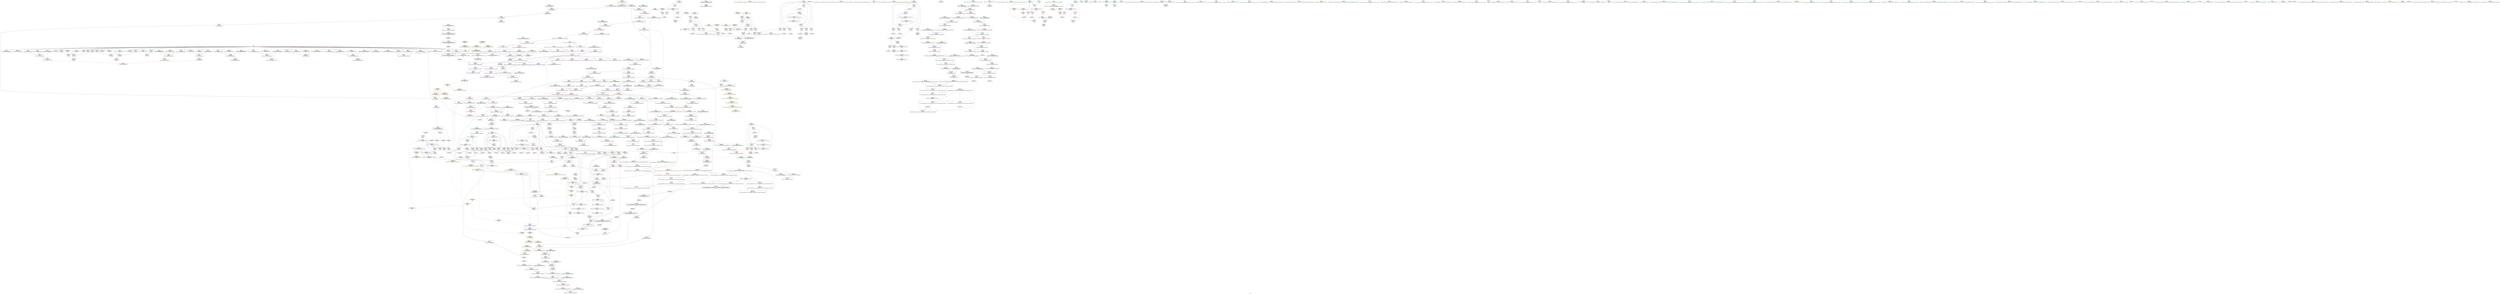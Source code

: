 digraph "SVFG" {
	label="SVFG";

	Node0x559fe53ace30 [shape=record,color=grey,label="{NodeID: 0\nNullPtr|{|<s32>52}}"];
	Node0x559fe53ace30 -> Node0x559fe54038e0[style=solid];
	Node0x559fe53ace30 -> Node0x559fe54039e0[style=solid];
	Node0x559fe53ace30 -> Node0x559fe5403ab0[style=solid];
	Node0x559fe53ace30 -> Node0x559fe5403b80[style=solid];
	Node0x559fe53ace30 -> Node0x559fe5403c50[style=solid];
	Node0x559fe53ace30 -> Node0x559fe5403d20[style=solid];
	Node0x559fe53ace30 -> Node0x559fe5403df0[style=solid];
	Node0x559fe53ace30 -> Node0x559fe5403ec0[style=solid];
	Node0x559fe53ace30 -> Node0x559fe5403f90[style=solid];
	Node0x559fe53ace30 -> Node0x559fe5404060[style=solid];
	Node0x559fe53ace30 -> Node0x559fe5404130[style=solid];
	Node0x559fe53ace30 -> Node0x559fe5404200[style=solid];
	Node0x559fe53ace30 -> Node0x559fe54042d0[style=solid];
	Node0x559fe53ace30 -> Node0x559fe54043a0[style=solid];
	Node0x559fe53ace30 -> Node0x559fe5404470[style=solid];
	Node0x559fe53ace30 -> Node0x559fe5404540[style=solid];
	Node0x559fe53ace30 -> Node0x559fe5404610[style=solid];
	Node0x559fe53ace30 -> Node0x559fe54046e0[style=solid];
	Node0x559fe53ace30 -> Node0x559fe54047b0[style=solid];
	Node0x559fe53ace30 -> Node0x559fe5404880[style=solid];
	Node0x559fe53ace30 -> Node0x559fe5404950[style=solid];
	Node0x559fe53ace30 -> Node0x559fe5404a20[style=solid];
	Node0x559fe53ace30 -> Node0x559fe5404af0[style=solid];
	Node0x559fe53ace30 -> Node0x559fe5404bc0[style=solid];
	Node0x559fe53ace30 -> Node0x559fe5404c90[style=solid];
	Node0x559fe53ace30 -> Node0x559fe5404d60[style=solid];
	Node0x559fe53ace30 -> Node0x559fe541f490[style=solid];
	Node0x559fe53ace30 -> Node0x559fe5423420[style=solid];
	Node0x559fe53ace30 -> Node0x559fe54234f0[style=solid];
	Node0x559fe53ace30 -> Node0x559fe54235c0[style=solid];
	Node0x559fe53ace30 -> Node0x559fe5438280[style=solid];
	Node0x559fe53ace30 -> Node0x559fe543cba0[style=solid];
	Node0x559fe53ace30:s32 -> Node0x559fe54dc2d0[style=solid,color=red];
	Node0x559fe545ef80 [shape=record,color=black,label="{NodeID: 941\nMR_24V_4 = PHI(MR_24V_5, MR_24V_3, )\npts\{81 \}\n}"];
	Node0x559fe545ef80 -> Node0x559fe5413640[style=dashed];
	Node0x559fe545ef80 -> Node0x559fe5413710[style=dashed];
	Node0x559fe545ef80 -> Node0x559fe5420290[style=dashed];
	Node0x559fe5424bb0 [shape=record,color=blue,label="{NodeID: 609\n959\<--965\n__assignable\<--\n_ZSt20uninitialized_fill_nIPimiET_S1_T0_RKT1_\n}"];
	Node0x559fe540c670 [shape=record,color=red,label="{NodeID: 443\n720\<--719\n\<--_M_start4\n_ZNSt12_Vector_baseIiSaIiEED2Ev\n}"];
	Node0x559fe540c670 -> Node0x559fe540ebc0[style=solid];
	Node0x559fe540fcd0 [shape=record,color=black,label="{NodeID: 277\n1115\<--1114\n\<--\n_ZNSt16allocator_traitsISaIiEE10deallocateERS0_Pim\n|{<s0>64}}"];
	Node0x559fe540fcd0:s0 -> Node0x559fe54dc3e0[style=solid,color=red];
	Node0x559fe5400640 [shape=record,color=green,label="{NodeID: 111\n651\<--652\n_ZNSt12_Vector_baseIiSaIiEE12_Vector_implC2ERKS0_\<--_ZNSt12_Vector_baseIiSaIiEE12_Vector_implC2ERKS0__field_insensitive\n}"];
	Node0x559fe5438280 [shape=record,color=black,label="{NodeID: 886\n855 = PHI(850, 3, )\n}"];
	Node0x559fe5438280 -> Node0x559fe540f0a0[style=solid];
	Node0x559fe5421f00 [shape=record,color=blue,label="{NodeID: 554\n517\<--531\nretval\<--\n_ZSt3minIiERKT_S2_S2_\n}"];
	Node0x559fe5421f00 -> Node0x559fe545ea80[style=dashed];
	Node0x559fe54e1170 [shape=record,color=black,label="{NodeID: 1495\n413 = PHI(66, )\n0th arg _ZNSaIiEC2Ev }"];
	Node0x559fe54e1170 -> Node0x559fe5421540[style=solid];
	Node0x559fe54099c0 [shape=record,color=red,label="{NodeID: 388\n312\<--104\n\<--touse\n_Z7do_casei\n}"];
	Node0x559fe54099c0 -> Node0x559fe543c120[style=solid];
	Node0x559fe5404c90 [shape=record,color=black,label="{NodeID: 222\n733\<--3\n\<--dummyVal\n_ZNSt12_Vector_baseIiSaIiEED2Ev\n}"];
	Node0x559fe5404c90 -> Node0x559fe54230e0[style=solid];
	Node0x559fe5400ff0 [shape=record,color=green,label="{NodeID: 56\n96\<--97\nat\<--at_field_insensitive\n_Z7do_casei\n}"];
	Node0x559fe5400ff0 -> Node0x559fe5414680[style=solid];
	Node0x559fe5400ff0 -> Node0x559fe5414750[style=solid];
	Node0x559fe5400ff0 -> Node0x559fe5414820[style=solid];
	Node0x559fe5400ff0 -> Node0x559fe54148f0[style=solid];
	Node0x559fe5400ff0 -> Node0x559fe54149c0[style=solid];
	Node0x559fe5400ff0 -> Node0x559fe5414a90[style=solid];
	Node0x559fe5400ff0 -> Node0x559fe5414b60[style=solid];
	Node0x559fe5400ff0 -> Node0x559fe5420840[style=solid];
	Node0x559fe5400ff0 -> Node0x559fe5421200[style=solid];
	Node0x559fe54717a0 [shape=record,color=black,label="{NodeID: 997\nMR_22V_2 = PHI(MR_22V_4, MR_22V_1, )\npts\{79 \}\n}"];
	Node0x559fe54717a0 -> Node0x559fe541f8d0[style=dashed];
	Node0x559fe541f1f0 [shape=record,color=red,label="{NodeID: 499\n1173\<--1168\n\<--__last.addr\n_ZSt8_DestroyIPiEvT_S1_\n|{<s0>67}}"];
	Node0x559fe541f1f0:s0 -> Node0x559fe54dd720[style=solid,color=red];
	Node0x559fe54db110 [shape=record,color=black,label="{NodeID: 1440\n1091 = PHI()\n}"];
	Node0x559fe5412ae0 [shape=record,color=purple,label="{NodeID: 333\n502\<--500\nadd.ptr\<--\n_ZNSt6vectorIiSaIiEEixEm\n}"];
	Node0x559fe5412ae0 -> Node0x559fe540e2d0[style=solid];
	Node0x559fe5408110 [shape=record,color=green,label="{NodeID: 167\n1013\<--1014\n_ZSt10__fill_n_aIPimiEN9__gnu_cxx11__enable_ifIXsr11__is_scalarIT1_EE7__valueET_E6__typeES4_T0_RKS3_\<--_ZSt10__fill_n_aIPimiEN9__gnu_cxx11__enable_ifIXsr11__is_scalarIT1_EE7__valueET_E6__typeES4_T0_RKS3__field_insensitive\n}"];
	Node0x559fe53dcb20 [shape=record,color=green,label="{NodeID: 1\n7\<--1\n__dso_handle\<--dummyObj\nGlob }"];
	Node0x559fe545f480 [shape=record,color=black,label="{NodeID: 942\nMR_30V_3 = PHI(MR_30V_5, MR_30V_1, )\npts\{87 \}\n}"];
	Node0x559fe545f480 -> Node0x559fe5420020[style=dashed];
	Node0x559fe5424c80 [shape=record,color=blue,label="{NodeID: 610\n977\<--974\n__first.addr\<--__first\n_ZNSt22__uninitialized_fill_nILb1EE15__uninit_fill_nIPimiEET_S3_T0_RKT1_\n}"];
	Node0x559fe5424c80 -> Node0x559fe541db30[style=dashed];
	Node0x559fe540c740 [shape=record,color=red,label="{NodeID: 444\n752\<--746\nthis1\<--this.addr\n_ZNSt12_Vector_baseIiSaIiEE12_Vector_implC2ERKS0_\n}"];
	Node0x559fe540c740 -> Node0x559fe540ec90[style=solid];
	Node0x559fe540c740 -> Node0x559fe5411d10[style=solid];
	Node0x559fe540c740 -> Node0x559fe5411de0[style=solid];
	Node0x559fe540c740 -> Node0x559fe5411eb0[style=solid];
	Node0x559fe540fda0 [shape=record,color=black,label="{NodeID: 278\n1137\<--1136\n\<--\n_ZN9__gnu_cxx13new_allocatorIiE10deallocateEPim\n}"];
	Node0x559fe5400740 [shape=record,color=green,label="{NodeID: 112\n655\<--656\n_ZNSt12_Vector_baseIiSaIiEE17_M_create_storageEm\<--_ZNSt12_Vector_baseIiSaIiEE17_M_create_storageEm_field_insensitive\n}"];
	Node0x559fe5438820 [shape=record,color=grey,label="{NodeID: 887\n215 = Binary(214, 154, )\n}"];
	Node0x559fe5438820 -> Node0x559fe54201c0[style=solid];
	Node0x559fe5421fd0 [shape=record,color=blue,label="{NodeID: 555\n517\<--534\nretval\<--\n_ZSt3minIiERKT_S2_S2_\n}"];
	Node0x559fe5421fd0 -> Node0x559fe545ea80[style=dashed];
	Node0x559fe54e12b0 [shape=record,color=black,label="{NodeID: 1496\n766 = PHI(647, )\n0th arg _ZNSt12_Vector_baseIiSaIiEE17_M_create_storageEm }"];
	Node0x559fe54e12b0 -> Node0x559fe5423690[style=solid];
	Node0x559fe5409a90 [shape=record,color=red,label="{NodeID: 389\n325\<--104\n\<--touse\n_Z7do_casei\n}"];
	Node0x559fe5409a90 -> Node0x559fe543c2a0[style=solid];
	Node0x559fe5404d60 [shape=record,color=black,label="{NodeID: 223\n735\<--3\n\<--dummyVal\n_ZNSt12_Vector_baseIiSaIiEED2Ev\n}"];
	Node0x559fe5404d60 -> Node0x559fe54231b0[style=solid];
	Node0x559fe54010c0 [shape=record,color=green,label="{NodeID: 57\n98\<--99\nleft\<--left_field_insensitive\n_Z7do_casei\n}"];
	Node0x559fe54010c0 -> Node0x559fe5414c30[style=solid];
	Node0x559fe54010c0 -> Node0x559fe5414d00[style=solid];
	Node0x559fe54010c0 -> Node0x559fe5414dd0[style=solid];
	Node0x559fe54010c0 -> Node0x559fe5414ea0[style=solid];
	Node0x559fe54010c0 -> Node0x559fe5414f70[style=solid];
	Node0x559fe54010c0 -> Node0x559fe5420910[style=solid];
	Node0x559fe54010c0 -> Node0x559fe5421130[style=solid];
	Node0x559fe541f2c0 [shape=record,color=blue,label="{NodeID: 500\n1192\<--24\nllvm.global_ctors_0\<--\nGlob }"];
	Node0x559fe54db1e0 [shape=record,color=black,label="{NodeID: 1441\n994 = PHI(986, )\n0th arg _ZSt6fill_nIPimiET_S1_T0_RKT1_ }"];
	Node0x559fe54db1e0 -> Node0x559fe5424ef0[style=solid];
	Node0x559fe5412bb0 [shape=record,color=purple,label="{NodeID: 334\n792\<--790\nadd.ptr\<--\n_ZNSt12_Vector_baseIiSaIiEE17_M_create_storageEm\n}"];
	Node0x559fe5412bb0 -> Node0x559fe54239d0[style=solid];
	Node0x559fe5408210 [shape=record,color=green,label="{NodeID: 168\n1020\<--1021\n__first.addr\<--__first.addr_field_insensitive\n_ZSt10__fill_n_aIPimiEN9__gnu_cxx11__enable_ifIXsr11__is_scalarIT1_EE7__valueET_E6__typeES4_T0_RKS3_\n}"];
	Node0x559fe5408210 -> Node0x559fe541e010[style=solid];
	Node0x559fe5408210 -> Node0x559fe541e0e0[style=solid];
	Node0x559fe5408210 -> Node0x559fe541e1b0[style=solid];
	Node0x559fe5408210 -> Node0x559fe5425160[style=solid];
	Node0x559fe5408210 -> Node0x559fe5425710[style=solid];
	Node0x559fe53fca70 [shape=record,color=green,label="{NodeID: 2\n14\<--1\n_ZSt3cin\<--dummyObj\nGlob }"];
	Node0x559fe545f980 [shape=record,color=black,label="{NodeID: 943\nMR_54V_7 = PHI(MR_54V_8, MR_54V_3, )\npts\{900 \}\n|{|<s6>37}}"];
	Node0x559fe545f980 -> Node0x559fe5409ea0[style=dashed];
	Node0x559fe545f980 -> Node0x559fe5409f70[style=dashed];
	Node0x559fe545f980 -> Node0x559fe540a040[style=dashed];
	Node0x559fe545f980 -> Node0x559fe540a110[style=dashed];
	Node0x559fe545f980 -> Node0x559fe54200f0[style=dashed];
	Node0x559fe545f980 -> Node0x559fe545f980[style=dashed];
	Node0x559fe545f980:s6 -> Node0x559fe5472ba0[style=dashed,color=blue];
	Node0x559fe5424d50 [shape=record,color=blue,label="{NodeID: 611\n979\<--975\n__n.addr\<--__n\n_ZNSt22__uninitialized_fill_nILb1EE15__uninit_fill_nIPimiEET_S3_T0_RKT1_\n}"];
	Node0x559fe5424d50 -> Node0x559fe541dc00[style=dashed];
	Node0x559fe540c810 [shape=record,color=red,label="{NodeID: 445\n754\<--748\n\<--__a.addr\n_ZNSt12_Vector_baseIiSaIiEE12_Vector_implC2ERKS0_\n|{<s0>47}}"];
	Node0x559fe540c810:s0 -> Node0x559fe54dd500[style=solid,color=red];
	Node0x559fe540fe70 [shape=record,color=purple,label="{NodeID: 279\n34\<--4\n\<--_ZStL8__ioinit\n__cxx_global_var_init\n}"];
	Node0x559fe5400840 [shape=record,color=green,label="{NodeID: 113\n664\<--665\n_ZNSt12_Vector_baseIiSaIiEE12_Vector_implD2Ev\<--_ZNSt12_Vector_baseIiSaIiEE12_Vector_implD2Ev_field_insensitive\n}"];
	Node0x559fe5481970 [shape=record,color=yellow,style=double,label="{NodeID: 1054\n75V_1 = ENCHI(MR_75V_0)\npts\{439 \}\nFun[_ZNSt6vectorIiSaIiEEC2EmRKiRKS0_]}"];
	Node0x559fe5481970 -> Node0x559fe5421a20[style=dashed];
	Node0x559fe54389a0 [shape=record,color=grey,label="{NodeID: 888\n220 = Binary(219, 154, )\n}"];
	Node0x559fe54389a0 -> Node0x559fe5420290[style=solid];
	Node0x559fe54220a0 [shape=record,color=blue,label="{NodeID: 556\n544\<--543\nthis.addr\<--this\n_ZNSt6vectorIiSaIiEED2Ev\n}"];
	Node0x559fe54220a0 -> Node0x559fe540b3c0[style=dashed];
	Node0x559fe54e13f0 [shape=record,color=black,label="{NodeID: 1497\n767 = PHI(653, )\n1st arg _ZNSt12_Vector_baseIiSaIiEE17_M_create_storageEm }"];
	Node0x559fe54e13f0 -> Node0x559fe5423760[style=solid];
	Node0x559fe5409b60 [shape=record,color=red,label="{NodeID: 390\n336\<--104\n\<--touse\n_Z7do_casei\n}"];
	Node0x559fe5409b60 -> Node0x559fe540dab0[style=solid];
	Node0x559fe5404e30 [shape=record,color=black,label="{NodeID: 224\n12\<--8\n\<--memo\nCan only get source location for instruction, argument, global var or function.}"];
	Node0x559fe5401190 [shape=record,color=green,label="{NodeID: 58\n100\<--101\nlast\<--last_field_insensitive\n_Z7do_casei\n}"];
	Node0x559fe5401190 -> Node0x559fe5415040[style=solid];
	Node0x559fe5401190 -> Node0x559fe5415110[style=solid];
	Node0x559fe5401190 -> Node0x559fe54151e0[style=solid];
	Node0x559fe5401190 -> Node0x559fe54152b0[style=solid];
	Node0x559fe5401190 -> Node0x559fe54209e0[style=solid];
	Node0x559fe5401190 -> Node0x559fe5421060[style=solid];
	Node0x559fe541f390 [shape=record,color=blue,label="{NodeID: 501\n1193\<--25\nllvm.global_ctors_1\<--_GLOBAL__sub_I_narri_1_1.cpp\nGlob }"];
	Node0x559fe54db350 [shape=record,color=black,label="{NodeID: 1442\n995 = PHI(987, )\n1st arg _ZSt6fill_nIPimiET_S1_T0_RKT1_ }"];
	Node0x559fe54db350 -> Node0x559fe5424fc0[style=solid];
	Node0x559fe5412c80 [shape=record,color=red,label="{NodeID: 335\n396\<--54\n\<--cn.addr\n_Z7do_casei\n}"];
	Node0x559fe54082e0 [shape=record,color=green,label="{NodeID: 169\n1022\<--1023\n__n.addr\<--__n.addr_field_insensitive\n_ZSt10__fill_n_aIPimiEN9__gnu_cxx11__enable_ifIXsr11__is_scalarIT1_EE7__valueET_E6__typeES4_T0_RKS3_\n}"];
	Node0x559fe54082e0 -> Node0x559fe541e280[style=solid];
	Node0x559fe54082e0 -> Node0x559fe5425230[style=solid];
	Node0x559fe5484da0 [shape=record,color=yellow,style=double,label="{NodeID: 1110\n102V_1 = ENCHI(MR_102V_0)\npts\{547 \}\nFun[_ZNSt6vectorIiSaIiEED2Ev]}"];
	Node0x559fe5484da0 -> Node0x559fe5422170[style=dashed];
	Node0x559fe53fcb00 [shape=record,color=green,label="{NodeID: 3\n15\<--1\n.str\<--dummyObj\nGlob }"];
	Node0x559fe5424e20 [shape=record,color=blue,label="{NodeID: 612\n981\<--976\n__x.addr\<--__x\n_ZNSt22__uninitialized_fill_nILb1EE15__uninit_fill_nIPimiEET_S3_T0_RKT1_\n}"];
	Node0x559fe5424e20 -> Node0x559fe541dcd0[style=dashed];
	Node0x559fe540c8e0 [shape=record,color=red,label="{NodeID: 446\n774\<--768\nthis1\<--this.addr\n_ZNSt12_Vector_baseIiSaIiEE17_M_create_storageEm\n|{|<s10>48}}"];
	Node0x559fe540c8e0 -> Node0x559fe5411f80[style=solid];
	Node0x559fe540c8e0 -> Node0x559fe5412050[style=solid];
	Node0x559fe540c8e0 -> Node0x559fe5412120[style=solid];
	Node0x559fe540c8e0 -> Node0x559fe54121f0[style=solid];
	Node0x559fe540c8e0 -> Node0x559fe54122c0[style=solid];
	Node0x559fe540c8e0 -> Node0x559fe5412390[style=solid];
	Node0x559fe540c8e0 -> Node0x559fe5412460[style=solid];
	Node0x559fe540c8e0 -> Node0x559fe5412530[style=solid];
	Node0x559fe540c8e0 -> Node0x559fe5412600[style=solid];
	Node0x559fe540c8e0 -> Node0x559fe54126d0[style=solid];
	Node0x559fe540c8e0:s10 -> Node0x559fe54e1530[style=solid,color=red];
	Node0x559fe540ff40 [shape=record,color=purple,label="{NodeID: 280\n261\<--8\n\<--memo\n_Z7do_casei\n}"];
	Node0x559fe540ff40 -> Node0x559fe54206a0[style=solid];
	Node0x559fe5405390 [shape=record,color=green,label="{NodeID: 114\n676\<--677\nthis.addr\<--this.addr_field_insensitive\n_ZNSt6vectorIiSaIiEE18_M_fill_initializeEmRKi\n}"];
	Node0x559fe5405390 -> Node0x559fe540bff0[style=solid];
	Node0x559fe5405390 -> Node0x559fe5422cd0[style=solid];
	Node0x559fe5481a50 [shape=record,color=yellow,style=double,label="{NodeID: 1055\n54V_1 = ENCHI(MR_54V_0)\npts\{900 \}\nFun[_ZNSt6vectorIiSaIiEEC2EmRKiRKS0_]|{<s0>28}}"];
	Node0x559fe5481a50:s0 -> Node0x559fe54849f0[style=dashed,color=red];
	Node0x559fe5438b20 [shape=record,color=grey,label="{NodeID: 889\n340 = Binary(328, 339, )\n}"];
	Node0x559fe5438b20 -> Node0x559fe5420d20[style=solid];
	Node0x559fe5422170 [shape=record,color=blue,label="{NodeID: 557\n546\<--571\nexn.slot\<--\n_ZNSt6vectorIiSaIiEED2Ev\n}"];
	Node0x559fe5422170 -> Node0x559fe540b490[style=dashed];
	Node0x559fe54e1530 [shape=record,color=black,label="{NodeID: 1498\n835 = PHI(774, )\n0th arg _ZNSt12_Vector_baseIiSaIiEE11_M_allocateEm }"];
	Node0x559fe54e1530 -> Node0x559fe5423eb0[style=solid];
	Node0x559fe5409c30 [shape=record,color=red,label="{NodeID: 391\n349\<--104\n\<--touse\n_Z7do_casei\n}"];
	Node0x559fe5409c30 -> Node0x559fe5439420[style=solid];
	Node0x559fe5404f30 [shape=record,color=black,label="{NodeID: 225\n36\<--37\n\<--_ZNSt8ios_base4InitD1Ev\nCan only get source location for instruction, argument, global var or function.}"];
	Node0x559fe5401260 [shape=record,color=green,label="{NodeID: 59\n102\<--103\nout\<--out_field_insensitive\n_Z7do_casei\n|{|<s3>22}}"];
	Node0x559fe5401260 -> Node0x559fe5415380[style=solid];
	Node0x559fe5401260 -> Node0x559fe5420ab0[style=solid];
	Node0x559fe5401260 -> Node0x559fe5420df0[style=solid];
	Node0x559fe5401260:s3 -> Node0x559fe54dbad0[style=solid,color=red];
	Node0x559fe541f490 [shape=record,color=blue, style = dotted,label="{NodeID: 502\n1194\<--3\nllvm.global_ctors_2\<--dummyVal\nGlob }"];
	Node0x559fe54db490 [shape=record,color=black,label="{NodeID: 1443\n996 = PHI(988, )\n2nd arg _ZSt6fill_nIPimiET_S1_T0_RKT1_ }"];
	Node0x559fe54db490 -> Node0x559fe5425090[style=solid];
	Node0x559fe5412d50 [shape=record,color=red,label="{NodeID: 336\n133\<--56\n\<--NA\n_Z7do_casei\n}"];
	Node0x559fe5412d50 -> Node0x559fe543be20[style=solid];
	Node0x559fe54083b0 [shape=record,color=green,label="{NodeID: 170\n1024\<--1025\n__value.addr\<--__value.addr_field_insensitive\n_ZSt10__fill_n_aIPimiEN9__gnu_cxx11__enable_ifIXsr11__is_scalarIT1_EE7__valueET_E6__typeES4_T0_RKS3_\n}"];
	Node0x559fe54083b0 -> Node0x559fe541e350[style=solid];
	Node0x559fe54083b0 -> Node0x559fe5425300[style=solid];
	Node0x559fe5484e80 [shape=record,color=yellow,style=double,label="{NodeID: 1111\n104V_1 = ENCHI(MR_104V_0)\npts\{549 \}\nFun[_ZNSt6vectorIiSaIiEED2Ev]}"];
	Node0x559fe5484e80 -> Node0x559fe5422240[style=dashed];
	Node0x559fe53fd1c0 [shape=record,color=green,label="{NodeID: 4\n17\<--1\n.str.1\<--dummyObj\nGlob }"];
	Node0x559fe5424ef0 [shape=record,color=blue,label="{NodeID: 613\n997\<--994\n__first.addr\<--__first\n_ZSt6fill_nIPimiET_S1_T0_RKT1_\n}"];
	Node0x559fe5424ef0 -> Node0x559fe541dda0[style=dashed];
	Node0x559fe540c9b0 [shape=record,color=red,label="{NodeID: 447\n775\<--770\n\<--__n.addr\n_ZNSt12_Vector_baseIiSaIiEE17_M_create_storageEm\n|{<s0>48}}"];
	Node0x559fe540c9b0:s0 -> Node0x559fe54e1670[style=solid,color=red];
	Node0x559fe5410010 [shape=record,color=purple,label="{NodeID: 281\n263\<--8\n\<--memo\n_Z7do_casei\n}"];
	Node0x559fe5410010 -> Node0x559fe5420770[style=solid];
	Node0x559fe5405460 [shape=record,color=green,label="{NodeID: 115\n678\<--679\n__n.addr\<--__n.addr_field_insensitive\n_ZNSt6vectorIiSaIiEE18_M_fill_initializeEmRKi\n}"];
	Node0x559fe5405460 -> Node0x559fe540c0c0[style=solid];
	Node0x559fe5405460 -> Node0x559fe5422da0[style=solid];
	Node0x559fe5481b30 [shape=record,color=yellow,style=double,label="{NodeID: 1056\n58V_1 = ENCHI(MR_58V_0)\npts\{630000 \}\nFun[_ZNSt6vectorIiSaIiEEC2EmRKiRKS0_]|{<s0>27}}"];
	Node0x559fe5481b30:s0 -> Node0x559fe5486850[style=dashed,color=red];
	Node0x559fe5438ca0 [shape=record,color=grey,label="{NodeID: 890\n153 = Binary(152, 154, )\n}"];
	Node0x559fe5438ca0 -> Node0x559fe541fa70[style=solid];
	Node0x559fe5422240 [shape=record,color=blue,label="{NodeID: 558\n548\<--573\nehselector.slot\<--\n_ZNSt6vectorIiSaIiEED2Ev\n}"];
	Node0x559fe54e1670 [shape=record,color=black,label="{NodeID: 1499\n836 = PHI(775, )\n1st arg _ZNSt12_Vector_baseIiSaIiEE11_M_allocateEm }"];
	Node0x559fe54e1670 -> Node0x559fe5423f80[style=solid];
	Node0x559fe5409d00 [shape=record,color=red,label="{NodeID: 392\n322\<--106\n\<--nleft\n_Z7do_casei\n}"];
	Node0x559fe5409d00 -> Node0x559fe543c420[style=solid];
	Node0x559fe5405030 [shape=record,color=black,label="{NodeID: 226\n585\<--130\nmain_ret\<--\nmain\n}"];
	Node0x559fe5401330 [shape=record,color=green,label="{NodeID: 60\n104\<--105\ntouse\<--touse_field_insensitive\n_Z7do_casei\n}"];
	Node0x559fe5401330 -> Node0x559fe5409680[style=solid];
	Node0x559fe5401330 -> Node0x559fe5409750[style=solid];
	Node0x559fe5401330 -> Node0x559fe5409820[style=solid];
	Node0x559fe5401330 -> Node0x559fe54098f0[style=solid];
	Node0x559fe5401330 -> Node0x559fe54099c0[style=solid];
	Node0x559fe5401330 -> Node0x559fe5409a90[style=solid];
	Node0x559fe5401330 -> Node0x559fe5409b60[style=solid];
	Node0x559fe5401330 -> Node0x559fe5409c30[style=solid];
	Node0x559fe5401330 -> Node0x559fe5420b80[style=solid];
	Node0x559fe5401330 -> Node0x559fe5420ec0[style=solid];
	Node0x559fe5472ba0 [shape=record,color=black,label="{NodeID: 1001\nMR_119V_2 = PHI(MR_119V_3, MR_119V_1, )\npts\{900 130000 \}\n|{<s0>37|<s1>37}}"];
	Node0x559fe5472ba0:s0 -> Node0x559fe5465380[style=dashed,color=red];
	Node0x559fe5472ba0:s1 -> Node0x559fe54887e0[style=dashed,color=red];
	Node0x559fe541f590 [shape=record,color=blue,label="{NodeID: 503\n54\<--53\ncn.addr\<--cn\n_Z7do_casei\n}"];
	Node0x559fe541f590 -> Node0x559fe5412c80[style=dashed];
	Node0x559fe54db5d0 [shape=record,color=black,label="{NodeID: 1444\n424 = PHI(62, )\n0th arg _ZNSt6vectorIiSaIiEEC2EmRKiRKS0_ }"];
	Node0x559fe54db5d0 -> Node0x559fe5421610[style=solid];
	Node0x559fe5412e20 [shape=record,color=red,label="{NodeID: 337\n181\<--58\n\<--NB\n_Z7do_casei\n}"];
	Node0x559fe5412e20 -> Node0x559fe543af20[style=solid];
	Node0x559fe5408480 [shape=record,color=green,label="{NodeID: 171\n1026\<--1027\n__tmp\<--__tmp_field_insensitive\n_ZSt10__fill_n_aIPimiEN9__gnu_cxx11__enable_ifIXsr11__is_scalarIT1_EE7__valueET_E6__typeES4_T0_RKS3_\n}"];
	Node0x559fe5408480 -> Node0x559fe541e420[style=solid];
	Node0x559fe5408480 -> Node0x559fe54253d0[style=solid];
	Node0x559fe5484f60 [shape=record,color=yellow,style=double,label="{NodeID: 1112\n58V_1 = ENCHI(MR_58V_0)\npts\{630000 \}\nFun[_ZNSt6vectorIiSaIiEED2Ev]|{|<s1>33|<s2>34}}"];
	Node0x559fe5484f60 -> Node0x559fe540b560[style=dashed];
	Node0x559fe5484f60:s1 -> Node0x559fe5483aa0[style=dashed,color=red];
	Node0x559fe5484f60:s2 -> Node0x559fe5483aa0[style=dashed,color=red];
	Node0x559fe53fd250 [shape=record,color=green,label="{NodeID: 5\n19\<--1\n__PRETTY_FUNCTION__._Z7do_casei\<--dummyObj\nGlob }"];
	Node0x559fe5424fc0 [shape=record,color=blue,label="{NodeID: 614\n999\<--995\n__n.addr\<--__n\n_ZSt6fill_nIPimiET_S1_T0_RKT1_\n}"];
	Node0x559fe5424fc0 -> Node0x559fe541de70[style=dashed];
	Node0x559fe540ca80 [shape=record,color=red,label="{NodeID: 448\n791\<--770\n\<--__n.addr\n_ZNSt12_Vector_baseIiSaIiEE17_M_create_storageEm\n}"];
	Node0x559fe54100e0 [shape=record,color=purple,label="{NodeID: 282\n332\<--8\narrayidx\<--memo\n_Z7do_casei\n}"];
	Node0x559fe5405530 [shape=record,color=green,label="{NodeID: 116\n680\<--681\n__value.addr\<--__value.addr_field_insensitive\n_ZNSt6vectorIiSaIiEE18_M_fill_initializeEmRKi\n}"];
	Node0x559fe5405530 -> Node0x559fe540c190[style=solid];
	Node0x559fe5405530 -> Node0x559fe5422e70[style=solid];
	Node0x559fe5481c10 [shape=record,color=yellow,style=double,label="{NodeID: 1057\n10V_1 = ENCHI(MR_10V_0)\npts\{65 \}\nFun[_ZNSt6vectorIiSaIiEEC2EmRKiRKS0_]|{<s0>28}}"];
	Node0x559fe5481c10:s0 -> Node0x559fe5484640[style=dashed,color=red];
	Node0x559fe5438e20 [shape=record,color=grey,label="{NodeID: 891\n175 = Binary(174, 154, )\n}"];
	Node0x559fe5438e20 -> Node0x559fe541fe80[style=solid];
	Node0x559fe5422310 [shape=record,color=blue,label="{NodeID: 559\n588\<--130\nretval\<--\nmain\n}"];
	Node0x559fe54e17b0 [shape=record,color=black,label="{NodeID: 1500\n53 = PHI(608, )\n0th arg _Z7do_casei }"];
	Node0x559fe54e17b0 -> Node0x559fe541f590[style=solid];
	Node0x559fe5409dd0 [shape=record,color=red,label="{NodeID: 393\n333\<--106\n\<--nleft\n_Z7do_casei\n}"];
	Node0x559fe5409dd0 -> Node0x559fe540d9e0[style=solid];
	Node0x559fe5405100 [shape=record,color=black,label="{NodeID: 227\n146\<--145\nconv\<--\n_Z7do_casei\n|{<s0>10}}"];
	Node0x559fe5405100:s0 -> Node0x559fe54dede0[style=solid,color=red];
	Node0x559fe5401400 [shape=record,color=green,label="{NodeID: 61\n106\<--107\nnleft\<--nleft_field_insensitive\n_Z7do_casei\n}"];
	Node0x559fe5401400 -> Node0x559fe5409d00[style=solid];
	Node0x559fe5401400 -> Node0x559fe5409dd0[style=solid];
	Node0x559fe5401400 -> Node0x559fe5420c50[style=solid];
	Node0x559fe54730d0 [shape=record,color=black,label="{NodeID: 1002\nMR_117V_3 = PHI(MR_117V_4, MR_117V_2, )\npts\{597 \}\n}"];
	Node0x559fe54730d0 -> Node0x559fe540b7d0[style=dashed];
	Node0x559fe54730d0 -> Node0x559fe540b8a0[style=dashed];
	Node0x559fe54730d0 -> Node0x559fe540b970[style=dashed];
	Node0x559fe54730d0 -> Node0x559fe5422650[style=dashed];
	Node0x559fe541f660 [shape=record,color=blue,label="{NodeID: 504\n60\<--116\nNN\<--\n_Z7do_casei\n}"];
	Node0x559fe54db710 [shape=record,color=black,label="{NodeID: 1445\n425 = PHI(123, )\n1st arg _ZNSt6vectorIiSaIiEEC2EmRKiRKS0_ }"];
	Node0x559fe54db710 -> Node0x559fe54216e0[style=solid];
	Node0x559fe5412ef0 [shape=record,color=red,label="{NodeID: 338\n404\<--68\nexn\<--exn.slot\n_Z7do_casei\n}"];
	Node0x559fe5408550 [shape=record,color=green,label="{NodeID: 172\n1028\<--1029\n__niter\<--__niter_field_insensitive\n_ZSt10__fill_n_aIPimiEN9__gnu_cxx11__enable_ifIXsr11__is_scalarIT1_EE7__valueET_E6__typeES4_T0_RKS3_\n}"];
	Node0x559fe5408550 -> Node0x559fe541e4f0[style=solid];
	Node0x559fe5408550 -> Node0x559fe541e5c0[style=solid];
	Node0x559fe5408550 -> Node0x559fe54254a0[style=solid];
	Node0x559fe5408550 -> Node0x559fe5425640[style=solid];
	Node0x559fe5485040 [shape=record,color=yellow,style=double,label="{NodeID: 1113\n79V_1 = ENCHI(MR_79V_0)\npts\{630001 \}\nFun[_ZNSt6vectorIiSaIiEED2Ev]}"];
	Node0x559fe5485040 -> Node0x559fe540b630[style=dashed];
	Node0x559fe53fd2e0 [shape=record,color=green,label="{NodeID: 6\n21\<--1\n.str.2\<--dummyObj\nGlob }"];
	Node0x559fe5425090 [shape=record,color=blue,label="{NodeID: 615\n1001\<--996\n__value.addr\<--__value\n_ZSt6fill_nIPimiET_S1_T0_RKT1_\n}"];
	Node0x559fe5425090 -> Node0x559fe541df40[style=dashed];
	Node0x559fe540cb50 [shape=record,color=red,label="{NodeID: 449\n784\<--783\n\<--_M_start3\n_ZNSt12_Vector_baseIiSaIiEE17_M_create_storageEm\n}"];
	Node0x559fe540cb50 -> Node0x559fe5423900[style=solid];
	Node0x559fe54101b0 [shape=record,color=purple,label="{NodeID: 283\n335\<--8\narrayidx90\<--memo\n_Z7do_casei\n}"];
	Node0x559fe5405600 [shape=record,color=green,label="{NodeID: 117\n695\<--696\n_ZSt24__uninitialized_fill_n_aIPimiiET_S1_T0_RKT1_RSaIT2_E\<--_ZSt24__uninitialized_fill_n_aIPimiiET_S1_T0_RKT1_RSaIT2_E_field_insensitive\n}"];
	Node0x559fe5438fa0 [shape=record,color=grey,label="{NodeID: 892\n388 = Binary(387, 154, )\n}"];
	Node0x559fe5438fa0 -> Node0x559fe54213a0[style=solid];
	Node0x559fe54223e0 [shape=record,color=blue,label="{NodeID: 560\n590\<--586\nargc.addr\<--argc\nmain\n}"];
	Node0x559fe54e18f0 [shape=record,color=black,label="{NodeID: 1501\n477 = PHI(66, 66, 803, )\n0th arg _ZNSaIiED2Ev }"];
	Node0x559fe54e18f0 -> Node0x559fe5421af0[style=solid];
	Node0x559fe5409ea0 [shape=record,color=red,label="{NodeID: 394\n196\<--195\n\<--call30\n_Z7do_casei\n}"];
	Node0x559fe5409ea0 -> Node0x559fe543a4a0[style=solid];
	Node0x559fe54051d0 [shape=record,color=black,label="{NodeID: 228\n194\<--193\nconv29\<--\n_Z7do_casei\n|{<s0>15}}"];
	Node0x559fe54051d0:s0 -> Node0x559fe54dede0[style=solid,color=red];
	Node0x559fe54014d0 [shape=record,color=green,label="{NodeID: 62\n108\<--109\nref.tmp86\<--ref.tmp86_field_insensitive\n_Z7do_casei\n|{|<s1>22}}"];
	Node0x559fe54014d0 -> Node0x559fe5420d20[style=solid];
	Node0x559fe54014d0:s1 -> Node0x559fe54dbce0[style=solid,color=red];
	Node0x559fe541f730 [shape=record,color=blue,label="{NodeID: 505\n64\<--118\nref.tmp\<--\n_Z7do_casei\n|{<s0>6}}"];
	Node0x559fe541f730:s0 -> Node0x559fe5481c10[style=dashed,color=red];
	Node0x559fe54db850 [shape=record,color=black,label="{NodeID: 1446\n426 = PHI(64, )\n2nd arg _ZNSt6vectorIiSaIiEEC2EmRKiRKS0_ }"];
	Node0x559fe54db850 -> Node0x559fe54217b0[style=solid];
	Node0x559fe5412fc0 [shape=record,color=red,label="{NodeID: 339\n405\<--70\nsel\<--ehselector.slot\n_Z7do_casei\n}"];
	Node0x559fe5408620 [shape=record,color=green,label="{NodeID: 173\n1058\<--1059\n__it.addr\<--__it.addr_field_insensitive\n_ZSt12__niter_baseIPiET_S1_\n}"];
	Node0x559fe5408620 -> Node0x559fe541e760[style=solid];
	Node0x559fe5408620 -> Node0x559fe54257e0[style=solid];
	Node0x559fe5485120 [shape=record,color=yellow,style=double,label="{NodeID: 1114\n81V_1 = ENCHI(MR_81V_0)\npts\{630002 \}\nFun[_ZNSt6vectorIiSaIiEED2Ev]|{<s0>33|<s1>34}}"];
	Node0x559fe5485120:s0 -> Node0x559fe5483b80[style=dashed,color=red];
	Node0x559fe5485120:s1 -> Node0x559fe5483b80[style=dashed,color=red];
	Node0x559fe53fd370 [shape=record,color=green,label="{NodeID: 7\n24\<--1\n\<--dummyObj\nCan only get source location for instruction, argument, global var or function.}"];
	Node0x559fe5425160 [shape=record,color=blue,label="{NodeID: 616\n1020\<--1017\n__first.addr\<--__first\n_ZSt10__fill_n_aIPimiEN9__gnu_cxx11__enable_ifIXsr11__is_scalarIT1_EE7__valueET_E6__typeES4_T0_RKS3_\n}"];
	Node0x559fe5425160 -> Node0x559fe54708a0[style=dashed];
	Node0x559fe540cc20 [shape=record,color=red,label="{NodeID: 450\n790\<--789\n\<--_M_start6\n_ZNSt12_Vector_baseIiSaIiEE17_M_create_storageEm\n}"];
	Node0x559fe540cc20 -> Node0x559fe5412bb0[style=solid];
	Node0x559fe5410280 [shape=record,color=purple,label="{NodeID: 284\n338\<--8\narrayidx92\<--memo\n_Z7do_casei\n}"];
	Node0x559fe5410280 -> Node0x559fe540a1e0[style=solid];
	Node0x559fe54056d0 [shape=record,color=green,label="{NodeID: 118\n704\<--705\nthis.addr\<--this.addr_field_insensitive\n_ZNSt12_Vector_baseIiSaIiEED2Ev\n}"];
	Node0x559fe54056d0 -> Node0x559fe540c330[style=solid];
	Node0x559fe54056d0 -> Node0x559fe5423010[style=solid];
	Node0x559fe5439120 [shape=record,color=grey,label="{NodeID: 893\n393 = Binary(392, 154, )\n}"];
	Node0x559fe5439120 -> Node0x559fe5421470[style=solid];
	Node0x559fe54224b0 [shape=record,color=blue,label="{NodeID: 561\n592\<--587\nargv.addr\<--argv\nmain\n}"];
	Node0x559fe54e1bd0 [shape=record,color=black,label="{NodeID: 1502\n1064 = PHI(711, )\n0th arg _ZNSt12_Vector_baseIiSaIiEE13_M_deallocateEPim }"];
	Node0x559fe54e1bd0 -> Node0x559fe54258b0[style=solid];
	Node0x559fe5409f70 [shape=record,color=red,label="{NodeID: 395\n244\<--242\n\<--call48\n_Z7do_casei\n}"];
	Node0x559fe5409f70 -> Node0x559fe543a7a0[style=solid];
	Node0x559fe54052a0 [shape=record,color=black,label="{NodeID: 229\n210\<--209\nconv32\<--\n_Z7do_casei\n|{<s0>17}}"];
	Node0x559fe54052a0:s0 -> Node0x559fe54dede0[style=solid,color=red];
	Node0x559fe54015a0 [shape=record,color=green,label="{NodeID: 63\n112\<--113\n_ZNSirsERi\<--_ZNSirsERi_field_insensitive\n}"];
	Node0x559fe541f800 [shape=record,color=blue,label="{NodeID: 506\n72\<--130\ni\<--\n_Z7do_casei\n}"];
	Node0x559fe541f800 -> Node0x559fe54712a0[style=dashed];
	Node0x559fe54db990 [shape=record,color=black,label="{NodeID: 1447\n427 = PHI(66, )\n3rd arg _ZNSt6vectorIiSaIiEEC2EmRKiRKS0_ }"];
	Node0x559fe54db990 -> Node0x559fe5421880[style=solid];
	Node0x559fe5413090 [shape=record,color=red,label="{NodeID: 340\n132\<--72\n\<--i\n_Z7do_casei\n}"];
	Node0x559fe5413090 -> Node0x559fe543be20[style=solid];
	Node0x559fe54086f0 [shape=record,color=green,label="{NodeID: 174\n1067\<--1068\nthis.addr\<--this.addr_field_insensitive\n_ZNSt12_Vector_baseIiSaIiEE13_M_deallocateEPim\n}"];
	Node0x559fe54086f0 -> Node0x559fe541e830[style=solid];
	Node0x559fe54086f0 -> Node0x559fe54258b0[style=solid];
	Node0x559fe53fd400 [shape=record,color=green,label="{NodeID: 8\n116\<--1\n\<--dummyObj\nCan only get source location for instruction, argument, global var or function.}"];
	Node0x559fe5461780 [shape=record,color=black,label="{NodeID: 949\nMR_56V_10 = PHI(MR_56V_11, MR_56V_9, )\npts\{130000 \}\n|{|<s5>22}}"];
	Node0x559fe5461780 -> Node0x559fe540a1e0[style=dashed];
	Node0x559fe5461780 -> Node0x559fe540a2b0[style=dashed];
	Node0x559fe5461780 -> Node0x559fe5420f90[style=dashed];
	Node0x559fe5461780 -> Node0x559fe5461780[style=dashed];
	Node0x559fe5461780 -> Node0x559fe54758d0[style=dashed];
	Node0x559fe5461780:s5 -> Node0x559fe5482340[style=dashed,color=red];
	Node0x559fe5425230 [shape=record,color=blue,label="{NodeID: 617\n1022\<--1018\n__n.addr\<--__n\n_ZSt10__fill_n_aIPimiEN9__gnu_cxx11__enable_ifIXsr11__is_scalarIT1_EE7__valueET_E6__typeES4_T0_RKS3_\n}"];
	Node0x559fe5425230 -> Node0x559fe541e280[style=dashed];
	Node0x559fe540ccf0 [shape=record,color=red,label="{NodeID: 451\n802\<--799\nthis1\<--this.addr\n_ZNSt12_Vector_baseIiSaIiEE12_Vector_implD2Ev\n}"];
	Node0x559fe540ccf0 -> Node0x559fe540ed60[style=solid];
	Node0x559fe5410350 [shape=record,color=purple,label="{NodeID: 285\n356\<--8\narrayidx101\<--memo\n_Z7do_casei\n}"];
	Node0x559fe54057a0 [shape=record,color=green,label="{NodeID: 119\n706\<--707\nexn.slot\<--exn.slot_field_insensitive\n_ZNSt12_Vector_baseIiSaIiEED2Ev\n}"];
	Node0x559fe54057a0 -> Node0x559fe540c400[style=solid];
	Node0x559fe54057a0 -> Node0x559fe54230e0[style=solid];
	Node0x559fe5481eb0 [shape=record,color=yellow,style=double,label="{NodeID: 1060\n73V_1 = ENCHI(MR_73V_0)\npts\{437 \}\nFun[_ZNSt6vectorIiSaIiEEC2EmRKiRKS0_]}"];
	Node0x559fe5481eb0 -> Node0x559fe5421950[style=dashed];
	Node0x559fe54392a0 [shape=record,color=grey,label="{NodeID: 894\n1047 = Binary(1046, 1048, )\n}"];
	Node0x559fe54392a0 -> Node0x559fe5425640[style=solid];
	Node0x559fe5422580 [shape=record,color=blue,label="{NodeID: 562\n596\<--154\ncn\<--\nmain\n}"];
	Node0x559fe5422580 -> Node0x559fe54730d0[style=dashed];
	Node0x559fe54e1ce0 [shape=record,color=black,label="{NodeID: 1503\n1065 = PHI(714, )\n1st arg _ZNSt12_Vector_baseIiSaIiEE13_M_deallocateEPim }"];
	Node0x559fe54e1ce0 -> Node0x559fe5425980[style=solid];
	Node0x559fe540a040 [shape=record,color=red,label="{NodeID: 396\n251\<--249\n\<--call50\n_Z7do_casei\n}"];
	Node0x559fe540a040 -> Node0x559fe543a920[style=solid];
	Node0x559fe540d6a0 [shape=record,color=black,label="{NodeID: 230\n239\<--238\nconv47\<--cmp46\n_Z7do_casei\n}"];
	Node0x559fe540d6a0 -> Node0x559fe54205d0[style=solid];
	Node0x559fe54016a0 [shape=record,color=green,label="{NodeID: 64\n120\<--121\n_ZNSaIiEC2Ev\<--_ZNSaIiEC2Ev_field_insensitive\n}"];
	Node0x559fe541f8d0 [shape=record,color=blue,label="{NodeID: 507\n78\<--138\nj\<--\n_Z7do_casei\n}"];
	Node0x559fe541f8d0 -> Node0x559fe54133d0[style=dashed];
	Node0x559fe541f8d0 -> Node0x559fe54134a0[style=dashed];
	Node0x559fe541f8d0 -> Node0x559fe5413570[style=dashed];
	Node0x559fe541f8d0 -> Node0x559fe541fa70[style=dashed];
	Node0x559fe541f8d0 -> Node0x559fe54717a0[style=dashed];
	Node0x559fe54dbad0 [shape=record,color=black,label="{NodeID: 1448\n515 = PHI(102, 88, )\n0th arg _ZSt3minIiERKT_S2_S2_ }"];
	Node0x559fe54dbad0 -> Node0x559fe5421d60[style=solid];
	Node0x559fe5413160 [shape=record,color=red,label="{NodeID: 341\n174\<--72\n\<--i\n_Z7do_casei\n}"];
	Node0x559fe5413160 -> Node0x559fe5438e20[style=solid];
	Node0x559fe54087c0 [shape=record,color=green,label="{NodeID: 175\n1069\<--1070\n__p.addr\<--__p.addr_field_insensitive\n_ZNSt12_Vector_baseIiSaIiEE13_M_deallocateEPim\n}"];
	Node0x559fe54087c0 -> Node0x559fe541e900[style=solid];
	Node0x559fe54087c0 -> Node0x559fe541e9d0[style=solid];
	Node0x559fe54087c0 -> Node0x559fe5425980[style=solid];
	Node0x559fe53fd4c0 [shape=record,color=green,label="{NodeID: 9\n118\<--1\n\<--dummyObj\nCan only get source location for instruction, argument, global var or function.}"];
	Node0x559fe5461c80 [shape=record,color=black,label="{NodeID: 950\nMR_32V_4 = PHI(MR_32V_5, MR_32V_3, )\npts\{89 \}\n}"];
	Node0x559fe5461c80 -> Node0x559fe5413cc0[style=dashed];
	Node0x559fe5461c80 -> Node0x559fe5465880[style=dashed];
	Node0x559fe5425300 [shape=record,color=blue,label="{NodeID: 618\n1024\<--1019\n__value.addr\<--__value\n_ZSt10__fill_n_aIPimiEN9__gnu_cxx11__enable_ifIXsr11__is_scalarIT1_EE7__valueET_E6__typeES4_T0_RKS3_\n}"];
	Node0x559fe5425300 -> Node0x559fe541e350[style=dashed];
	Node0x559fe540cdc0 [shape=record,color=red,label="{NodeID: 452\n815\<--809\nthis1\<--this.addr\n_ZNSaIiEC2ERKS_\n}"];
	Node0x559fe540cdc0 -> Node0x559fe540ee30[style=solid];
	Node0x559fe5410420 [shape=record,color=purple,label="{NodeID: 286\n359\<--8\narrayidx103\<--memo\n_Z7do_casei\n}"];
	Node0x559fe5405870 [shape=record,color=green,label="{NodeID: 120\n708\<--709\nehselector.slot\<--ehselector.slot_field_insensitive\n_ZNSt12_Vector_baseIiSaIiEED2Ev\n}"];
	Node0x559fe5405870 -> Node0x559fe54231b0[style=solid];
	Node0x559fe5439420 [shape=record,color=grey,label="{NodeID: 895\n350 = Binary(349, 154, )\n}"];
	Node0x559fe5439420 -> Node0x559fe5420ec0[style=solid];
	Node0x559fe5422650 [shape=record,color=blue,label="{NodeID: 563\n596\<--612\ncn\<--inc\nmain\n}"];
	Node0x559fe5422650 -> Node0x559fe54730d0[style=dashed];
	Node0x559fe54e1df0 [shape=record,color=black,label="{NodeID: 1504\n1066 = PHI(724, )\n2nd arg _ZNSt12_Vector_baseIiSaIiEE13_M_deallocateEPim }"];
	Node0x559fe54e1df0 -> Node0x559fe5425a50[style=solid];
	Node0x559fe540a110 [shape=record,color=red,label="{NodeID: 397\n292\<--291\n\<--call67\n_Z7do_casei\n}"];
	Node0x559fe540a110 -> Node0x559fe543bb20[style=solid];
	Node0x559fe540d770 [shape=record,color=black,label="{NodeID: 231\n290\<--289\nconv66\<--\n_Z7do_casei\n|{<s0>21}}"];
	Node0x559fe540d770:s0 -> Node0x559fe54dede0[style=solid,color=red];
	Node0x559fe54017a0 [shape=record,color=green,label="{NodeID: 65\n124\<--125\n_ZNSt6vectorIiSaIiEEC2EmRKiRKS0_\<--_ZNSt6vectorIiSaIiEEC2EmRKiRKS0__field_insensitive\n}"];
	Node0x559fe541f9a0 [shape=record,color=blue,label="{NodeID: 508\n147\<--130\ncall11\<--\n_Z7do_casei\n}"];
	Node0x559fe541f9a0 -> Node0x559fe546fea0[style=dashed];
	Node0x559fe54dbce0 [shape=record,color=black,label="{NodeID: 1449\n516 = PHI(108, 382, )\n1st arg _ZSt3minIiERKT_S2_S2_ }"];
	Node0x559fe54dbce0 -> Node0x559fe5421e30[style=solid];
	Node0x559fe5413230 [shape=record,color=red,label="{NodeID: 342\n138\<--74\n\<--start\n_Z7do_casei\n}"];
	Node0x559fe5413230 -> Node0x559fe541f8d0[style=solid];
	Node0x559fe5408890 [shape=record,color=green,label="{NodeID: 176\n1071\<--1072\n__n.addr\<--__n.addr_field_insensitive\n_ZNSt12_Vector_baseIiSaIiEE13_M_deallocateEPim\n}"];
	Node0x559fe5408890 -> Node0x559fe541eaa0[style=solid];
	Node0x559fe5408890 -> Node0x559fe5425a50[style=solid];
	Node0x559fe53fd5c0 [shape=record,color=green,label="{NodeID: 10\n123\<--1\n\<--dummyObj\nCan only get source location for instruction, argument, global var or function.|{<s0>6}}"];
	Node0x559fe53fd5c0:s0 -> Node0x559fe54db710[style=solid,color=red];
	Node0x559fe5462180 [shape=record,color=black,label="{NodeID: 951\nMR_34V_4 = PHI(MR_34V_5, MR_34V_3, )\npts\{91 \}\n}"];
	Node0x559fe5462180 -> Node0x559fe5413d90[style=dashed];
	Node0x559fe5462180 -> Node0x559fe5413e60[style=dashed];
	Node0x559fe5462180 -> Node0x559fe5413f30[style=dashed];
	Node0x559fe5462180 -> Node0x559fe5414000[style=dashed];
	Node0x559fe5462180 -> Node0x559fe54140d0[style=dashed];
	Node0x559fe5462180 -> Node0x559fe5421470[style=dashed];
	Node0x559fe54253d0 [shape=record,color=blue,label="{NodeID: 619\n1026\<--1034\n__tmp\<--\n_ZSt10__fill_n_aIPimiEN9__gnu_cxx11__enable_ifIXsr11__is_scalarIT1_EE7__valueET_E6__typeES4_T0_RKS3_\n}"];
	Node0x559fe54253d0 -> Node0x559fe541e420[style=dashed];
	Node0x559fe540ce90 [shape=record,color=red,label="{NodeID: 453\n817\<--811\n\<--__a.addr\n_ZNSaIiEC2ERKS_\n}"];
	Node0x559fe540ce90 -> Node0x559fe540ef00[style=solid];
	Node0x559fe54104f0 [shape=record,color=purple,label="{NodeID: 287\n362\<--8\narrayidx105\<--memo\n_Z7do_casei\n}"];
	Node0x559fe54104f0 -> Node0x559fe5420f90[style=solid];
	Node0x559fe5405940 [shape=record,color=green,label="{NodeID: 121\n727\<--728\n_ZNSt12_Vector_baseIiSaIiEE13_M_deallocateEPim\<--_ZNSt12_Vector_baseIiSaIiEE13_M_deallocateEPim_field_insensitive\n}"];
	Node0x559fe54395a0 [shape=record,color=grey,label="{NodeID: 896\n366 = Binary(365, 154, )\n}"];
	Node0x559fe54395a0 -> Node0x559fe5421060[style=solid];
	Node0x559fe5422720 [shape=record,color=blue,label="{NodeID: 564\n618\<--617\nthis.addr\<--this\n_ZN9__gnu_cxx13new_allocatorIiEC2Ev\n}"];
	Node0x559fe5422720 -> Node0x559fe540ba40[style=dashed];
	Node0x559fe54e1f00 [shape=record,color=black,label="{NodeID: 1505\n974 = PHI(966, )\n0th arg _ZNSt22__uninitialized_fill_nILb1EE15__uninit_fill_nIPimiEET_S3_T0_RKT1_ }"];
	Node0x559fe54e1f00 -> Node0x559fe5424c80[style=solid];
	Node0x559fe540a1e0 [shape=record,color=red,label="{NodeID: 398\n339\<--338\n\<--arrayidx92\n_Z7do_casei\n}"];
	Node0x559fe540a1e0 -> Node0x559fe5438b20[style=solid];
	Node0x559fe540d840 [shape=record,color=black,label="{NodeID: 232\n328\<--327\nconv88\<--cmp87\n_Z7do_casei\n}"];
	Node0x559fe540d840 -> Node0x559fe5438b20[style=solid];
	Node0x559fe54018a0 [shape=record,color=green,label="{NodeID: 66\n127\<--128\n_ZNSaIiED2Ev\<--_ZNSaIiED2Ev_field_insensitive\n}"];
	Node0x559fe541fa70 [shape=record,color=blue,label="{NodeID: 509\n78\<--153\nj\<--inc\n_Z7do_casei\n}"];
	Node0x559fe541fa70 -> Node0x559fe54133d0[style=dashed];
	Node0x559fe541fa70 -> Node0x559fe54134a0[style=dashed];
	Node0x559fe541fa70 -> Node0x559fe5413570[style=dashed];
	Node0x559fe541fa70 -> Node0x559fe541fa70[style=dashed];
	Node0x559fe541fa70 -> Node0x559fe54717a0[style=dashed];
	Node0x559fe54dbe60 [shape=record,color=black,label="{NodeID: 1450\n798 = PHI(648, 729, 737, )\n0th arg _ZNSt12_Vector_baseIiSaIiEE12_Vector_implD2Ev }"];
	Node0x559fe54dbe60 -> Node0x559fe5423aa0[style=solid];
	Node0x559fe5413300 [shape=record,color=red,label="{NodeID: 343\n142\<--76\n\<--finish\n_Z7do_casei\n}"];
	Node0x559fe5413300 -> Node0x559fe543bca0[style=solid];
	Node0x559fe5408960 [shape=record,color=green,label="{NodeID: 177\n1085\<--1086\n_ZNSt16allocator_traitsISaIiEE10deallocateERS0_Pim\<--_ZNSt16allocator_traitsISaIiEE10deallocateERS0_Pim_field_insensitive\n}"];
	Node0x559fe5485500 [shape=record,color=yellow,style=double,label="{NodeID: 1118\n115V_1 = ENCHI(MR_115V_0)\npts\{595 \}\nFun[main]}"];
	Node0x559fe5485500 -> Node0x559fe540b700[style=dashed];
	Node0x559fe53fd6c0 [shape=record,color=green,label="{NodeID: 11\n130\<--1\n\<--dummyObj\nCan only get source location for instruction, argument, global var or function.}"];
	Node0x559fe5462680 [shape=record,color=black,label="{NodeID: 952\nMR_36V_3 = PHI(MR_36V_5, MR_36V_1, )\npts\{93 \}\n}"];
	Node0x559fe5462680 -> Node0x559fe5420500[style=dashed];
	Node0x559fe54254a0 [shape=record,color=blue,label="{NodeID: 620\n1028\<--1036\n__niter\<--\n_ZSt10__fill_n_aIPimiEN9__gnu_cxx11__enable_ifIXsr11__is_scalarIT1_EE7__valueET_E6__typeES4_T0_RKS3_\n}"];
	Node0x559fe54254a0 -> Node0x559fe5470da0[style=dashed];
	Node0x559fe540cf60 [shape=record,color=red,label="{NodeID: 454\n832\<--826\nthis1\<--this.addr\n_ZN9__gnu_cxx13new_allocatorIiEC2ERKS1_\n}"];
	Node0x559fe54105c0 [shape=record,color=purple,label="{NodeID: 288\n381\<--8\n\<--memo\n_Z7do_casei\n}"];
	Node0x559fe5405a40 [shape=record,color=green,label="{NodeID: 122\n746\<--747\nthis.addr\<--this.addr_field_insensitive\n_ZNSt12_Vector_baseIiSaIiEE12_Vector_implC2ERKS0_\n}"];
	Node0x559fe5405a40 -> Node0x559fe540c740[style=solid];
	Node0x559fe5405a40 -> Node0x559fe5423280[style=solid];
	Node0x559fe5439720 [shape=record,color=grey,label="{NodeID: 897\n724 = Binary(723, 725, )\n|{<s0>43}}"];
	Node0x559fe5439720:s0 -> Node0x559fe54e1df0[style=solid,color=red];
	Node0x559fe54227f0 [shape=record,color=blue,label="{NodeID: 565\n625\<--624\nthis.addr\<--this\n_ZN9__gnu_cxx13new_allocatorIiED2Ev\n}"];
	Node0x559fe54227f0 -> Node0x559fe540bb10[style=dashed];
	Node0x559fe54e2010 [shape=record,color=black,label="{NodeID: 1506\n975 = PHI(967, )\n1st arg _ZNSt22__uninitialized_fill_nILb1EE15__uninit_fill_nIPimiEET_S3_T0_RKT1_ }"];
	Node0x559fe54e2010 -> Node0x559fe5424d50[style=solid];
	Node0x559fe540a2b0 [shape=record,color=red,label="{NodeID: 399\n345\<--342\n\<--call95\n_Z7do_casei\n}"];
	Node0x559fe540a2b0 -> Node0x559fe5420df0[style=solid];
	Node0x559fe540d910 [shape=record,color=black,label="{NodeID: 233\n331\<--330\nidxprom\<--add\n_Z7do_casei\n}"];
	Node0x559fe54887e0 [shape=record,color=yellow,style=double,label="{NodeID: 1174\n54V_1 = ENCHI(MR_54V_0)\npts\{900 \}\nFun[_Z7do_casei]|{<s0>6}}"];
	Node0x559fe54887e0:s0 -> Node0x559fe5481a50[style=dashed,color=red];
	Node0x559fe54019a0 [shape=record,color=green,label="{NodeID: 67\n148\<--149\n_ZNSt6vectorIiSaIiEEixEm\<--_ZNSt6vectorIiSaIiEEixEm_field_insensitive\n}"];
	Node0x559fe541fb40 [shape=record,color=blue,label="{NodeID: 510\n68\<--158\nexn.slot\<--\n_Z7do_casei\n}"];
	Node0x559fe541fb40 -> Node0x559fe5412ef0[style=dashed];
	Node0x559fe54dc0b0 [shape=record,color=black,label="{NodeID: 1451\n874 = PHI(867, )\n0th arg _ZN9__gnu_cxx13new_allocatorIiE8allocateEmPKv }"];
	Node0x559fe54dc0b0 -> Node0x559fe54241f0[style=solid];
	Node0x559fe54133d0 [shape=record,color=red,label="{NodeID: 344\n141\<--78\n\<--j\n_Z7do_casei\n}"];
	Node0x559fe54133d0 -> Node0x559fe543bca0[style=solid];
	Node0x559fe5408a60 [shape=record,color=green,label="{NodeID: 178\n1092\<--1093\n__cxa_begin_catch\<--__cxa_begin_catch_field_insensitive\n}"];
	Node0x559fe53fd7c0 [shape=record,color=green,label="{NodeID: 12\n154\<--1\n\<--dummyObj\nCan only get source location for instruction, argument, global var or function.}"];
	Node0x559fe5462b80 [shape=record,color=black,label="{NodeID: 953\nMR_38V_3 = PHI(MR_38V_4, MR_38V_1, )\npts\{95 \}\n}"];
	Node0x559fe5462b80 -> Node0x559fe54205d0[style=dashed];
	Node0x559fe5462b80 -> Node0x559fe5462b80[style=dashed];
	Node0x559fe5425570 [shape=record,color=blue,label="{NodeID: 621\n1043\<--1042\n\<--\n_ZSt10__fill_n_aIPimiEN9__gnu_cxx11__enable_ifIXsr11__is_scalarIT1_EE7__valueET_E6__typeES4_T0_RKS3_\n}"];
	Node0x559fe5425570 -> Node0x559fe54703a0[style=dashed];
	Node0x559fe540d030 [shape=record,color=red,label="{NodeID: 455\n843\<--837\nthis1\<--this.addr\n_ZNSt12_Vector_baseIiSaIiEE11_M_allocateEm\n}"];
	Node0x559fe540d030 -> Node0x559fe54127a0[style=solid];
	Node0x559fe5410690 [shape=record,color=purple,label="{NodeID: 289\n382\<--8\narrayidx115\<--memo\n_Z7do_casei\n|{<s0>23}}"];
	Node0x559fe5410690:s0 -> Node0x559fe54dbce0[style=solid,color=red];
	Node0x559fe5405b10 [shape=record,color=green,label="{NodeID: 123\n748\<--749\n__a.addr\<--__a.addr_field_insensitive\n_ZNSt12_Vector_baseIiSaIiEE12_Vector_implC2ERKS0_\n}"];
	Node0x559fe5405b10 -> Node0x559fe540c810[style=solid];
	Node0x559fe5405b10 -> Node0x559fe5423350[style=solid];
	Node0x559fe5482260 [shape=record,color=yellow,style=double,label="{NodeID: 1064\n96V_1 = ENCHI(MR_96V_0)\npts\{89 103 \}\nFun[_ZSt3minIiERKT_S2_S2_]}"];
	Node0x559fe5482260 -> Node0x559fe540b2f0[style=dashed];
	Node0x559fe54398a0 [shape=record,color=grey,label="{NodeID: 898\n376 = Binary(375, 118, )\n}"];
	Node0x559fe54398a0 -> Node0x559fe5421200[style=solid];
	Node0x559fe54228c0 [shape=record,color=blue,label="{NodeID: 566\n634\<--631\nthis.addr\<--this\n_ZNSt12_Vector_baseIiSaIiEEC2EmRKS0_\n}"];
	Node0x559fe54228c0 -> Node0x559fe540bbe0[style=dashed];
	Node0x559fe54e2120 [shape=record,color=black,label="{NodeID: 1507\n976 = PHI(968, )\n2nd arg _ZNSt22__uninitialized_fill_nILb1EE15__uninit_fill_nIPimiEET_S3_T0_RKT1_ }"];
	Node0x559fe54e2120 -> Node0x559fe5424e20[style=solid];
	Node0x559fe540a380 [shape=record,color=red,label="{NodeID: 400\n384\<--383\n\<--call117\n_Z7do_casei\n}"];
	Node0x559fe540a380 -> Node0x559fe54212d0[style=solid];
	Node0x559fe540d9e0 [shape=record,color=black,label="{NodeID: 234\n334\<--333\nidxprom89\<--\n_Z7do_casei\n}"];
	Node0x559fe5401aa0 [shape=record,color=green,label="{NodeID: 68\n170\<--171\n_ZNSt6vectorIiSaIiEED2Ev\<--_ZNSt6vectorIiSaIiEED2Ev_field_insensitive\n}"];
	Node0x559fe541fc10 [shape=record,color=blue,label="{NodeID: 511\n70\<--160\nehselector.slot\<--\n_Z7do_casei\n}"];
	Node0x559fe541fc10 -> Node0x559fe5412fc0[style=dashed];
	Node0x559fe54dc1c0 [shape=record,color=black,label="{NodeID: 1452\n875 = PHI(868, )\n1st arg _ZN9__gnu_cxx13new_allocatorIiE8allocateEmPKv }"];
	Node0x559fe54dc1c0 -> Node0x559fe54242c0[style=solid];
	Node0x559fe54134a0 [shape=record,color=red,label="{NodeID: 345\n145\<--78\n\<--j\n_Z7do_casei\n}"];
	Node0x559fe54134a0 -> Node0x559fe5405100[style=solid];
	Node0x559fe5408b60 [shape=record,color=green,label="{NodeID: 179\n1095\<--1096\n_ZSt9terminatev\<--_ZSt9terminatev_field_insensitive\n}"];
	Node0x559fe53fd8c0 [shape=record,color=green,label="{NodeID: 13\n204\<--1\n\<--dummyObj\nCan only get source location for instruction, argument, global var or function.}"];
	Node0x559fe5463080 [shape=record,color=black,label="{NodeID: 954\nMR_40V_3 = PHI(MR_40V_4, MR_40V_1, )\npts\{97 \}\n}"];
	Node0x559fe5463080 -> Node0x559fe5420840[style=dashed];
	Node0x559fe5463080 -> Node0x559fe5463080[style=dashed];
	Node0x559fe5463080 -> Node0x559fe5469480[style=dashed];
	Node0x559fe5425640 [shape=record,color=blue,label="{NodeID: 622\n1028\<--1047\n__niter\<--dec\n_ZSt10__fill_n_aIPimiEN9__gnu_cxx11__enable_ifIXsr11__is_scalarIT1_EE7__valueET_E6__typeES4_T0_RKS3_\n}"];
	Node0x559fe5425640 -> Node0x559fe5470da0[style=dashed];
	Node0x559fe540d100 [shape=record,color=red,label="{NodeID: 456\n844\<--839\n\<--__n.addr\n_ZNSt12_Vector_baseIiSaIiEE11_M_allocateEm\n}"];
	Node0x559fe540d100 -> Node0x559fe543b3a0[style=solid];
	Node0x559fe5498a30 [shape=record,color=yellow,style=double,label="{NodeID: 1397\n58V_2 = CSCHI(MR_58V_1)\npts\{630000 \}\nCS[]|{<s0>10|<s1>12|<s2>15|<s3>17|<s4>18|<s5>19|<s6>21|<s7>25}}"];
	Node0x559fe5498a30:s0 -> Node0x559fe5485aa0[style=dashed,color=red];
	Node0x559fe5498a30:s1 -> Node0x559fe5484f60[style=dashed,color=red];
	Node0x559fe5498a30:s2 -> Node0x559fe5485aa0[style=dashed,color=red];
	Node0x559fe5498a30:s3 -> Node0x559fe5485aa0[style=dashed,color=red];
	Node0x559fe5498a30:s4 -> Node0x559fe5485aa0[style=dashed,color=red];
	Node0x559fe5498a30:s5 -> Node0x559fe5485aa0[style=dashed,color=red];
	Node0x559fe5498a30:s6 -> Node0x559fe5485aa0[style=dashed,color=red];
	Node0x559fe5498a30:s7 -> Node0x559fe5484f60[style=dashed,color=red];
	Node0x559fe5410760 [shape=record,color=purple,label="{NodeID: 290\n200\<--15\n\<--.str\n_Z7do_casei\n}"];
	Node0x559fe5405be0 [shape=record,color=green,label="{NodeID: 124\n756\<--757\n_ZNSaIiEC2ERKS_\<--_ZNSaIiEC2ERKS__field_insensitive\n}"];
	Node0x559fe5482340 [shape=record,color=yellow,style=double,label="{NodeID: 1065\n98V_1 = ENCHI(MR_98V_0)\npts\{109 130000 \}\nFun[_ZSt3minIiERKT_S2_S2_]}"];
	Node0x559fe5482340 -> Node0x559fe540b220[style=dashed];
	Node0x559fe5439a20 [shape=record,color=grey,label="{NodeID: 899\n723 = Binary(721, 722, )\n}"];
	Node0x559fe5439a20 -> Node0x559fe5439720[style=solid];
	Node0x559fe5422990 [shape=record,color=blue,label="{NodeID: 567\n636\<--632\n__n.addr\<--__n\n_ZNSt12_Vector_baseIiSaIiEEC2EmRKS0_\n}"];
	Node0x559fe5422990 -> Node0x559fe540bcb0[style=dashed];
	Node0x559fe54e2230 [shape=record,color=black,label="{NodeID: 1508\n858 = PHI(848, )\n0th arg _ZNSt16allocator_traitsISaIiEE8allocateERS0_m }"];
	Node0x559fe54e2230 -> Node0x559fe5424050[style=solid];
	Node0x559fe540a450 [shape=record,color=red,label="{NodeID: 401\n417\<--414\nthis1\<--this.addr\n_ZNSaIiEC2Ev\n}"];
	Node0x559fe540a450 -> Node0x559fe540dec0[style=solid];
	Node0x559fe540dab0 [shape=record,color=black,label="{NodeID: 235\n337\<--336\nidxprom91\<--\n_Z7do_casei\n}"];
	Node0x559fe54889a0 [shape=record,color=yellow,style=double,label="{NodeID: 1176\n58V_1 = ENCHI(MR_58V_0)\npts\{630000 \}\nFun[_Z7do_casei]|{<s0>6}}"];
	Node0x559fe54889a0:s0 -> Node0x559fe5481b30[style=dashed,color=red];
	Node0x559fe5401ba0 [shape=record,color=green,label="{NodeID: 69\n205\<--206\n__assert_fail\<--__assert_fail_field_insensitive\n}"];
	Node0x559fe54758d0 [shape=record,color=black,label="{NodeID: 1010\nMR_56V_8 = PHI(MR_56V_9, MR_56V_7, )\npts\{130000 \}\n|{|<s4>23}}"];
	Node0x559fe54758d0 -> Node0x559fe540a380[style=dashed];
	Node0x559fe54758d0 -> Node0x559fe5461780[style=dashed];
	Node0x559fe54758d0 -> Node0x559fe546b780[style=dashed];
	Node0x559fe54758d0 -> Node0x559fe54758d0[style=dashed];
	Node0x559fe54758d0:s4 -> Node0x559fe5482340[style=dashed,color=red];
	Node0x559fe541fce0 [shape=record,color=blue,label="{NodeID: 512\n68\<--165\nexn.slot\<--\n_Z7do_casei\n}"];
	Node0x559fe541fce0 -> Node0x559fe5412ef0[style=dashed];
	Node0x559fe54dc2d0 [shape=record,color=black,label="{NodeID: 1453\n876 = PHI(3, )\n2nd arg _ZN9__gnu_cxx13new_allocatorIiE8allocateEmPKv }"];
	Node0x559fe54dc2d0 -> Node0x559fe5424390[style=solid];
	Node0x559fe5413570 [shape=record,color=red,label="{NodeID: 346\n152\<--78\n\<--j\n_Z7do_casei\n}"];
	Node0x559fe5413570 -> Node0x559fe5438ca0[style=solid];
	Node0x559fe5408c60 [shape=record,color=green,label="{NodeID: 180\n1105\<--1106\n__a.addr\<--__a.addr_field_insensitive\n_ZNSt16allocator_traitsISaIiEE10deallocateERS0_Pim\n}"];
	Node0x559fe5408c60 -> Node0x559fe541eb70[style=solid];
	Node0x559fe5408c60 -> Node0x559fe5425b20[style=solid];
	Node0x559fe53fd9c0 [shape=record,color=green,label="{NodeID: 14\n224\<--1\n\<--dummyObj\nCan only get source location for instruction, argument, global var or function.}"];
	Node0x559fe5463580 [shape=record,color=black,label="{NodeID: 955\nMR_42V_3 = PHI(MR_42V_4, MR_42V_1, )\npts\{99 \}\n}"];
	Node0x559fe5463580 -> Node0x559fe5420910[style=dashed];
	Node0x559fe5463580 -> Node0x559fe5463580[style=dashed];
	Node0x559fe5463580 -> Node0x559fe5469980[style=dashed];
	Node0x559fe5425710 [shape=record,color=blue,label="{NodeID: 623\n1020\<--1051\n__first.addr\<--incdec.ptr\n_ZSt10__fill_n_aIPimiEN9__gnu_cxx11__enable_ifIXsr11__is_scalarIT1_EE7__valueET_E6__typeES4_T0_RKS3_\n}"];
	Node0x559fe5425710 -> Node0x559fe54708a0[style=dashed];
	Node0x559fe540d1d0 [shape=record,color=red,label="{NodeID: 457\n849\<--839\n\<--__n.addr\n_ZNSt12_Vector_baseIiSaIiEE11_M_allocateEm\n|{<s0>51}}"];
	Node0x559fe540d1d0:s0 -> Node0x559fe54e2370[style=solid,color=red];
	Node0x559fe5498b10 [shape=record,color=yellow,style=double,label="{NodeID: 1398\n60V_2 = CSCHI(MR_60V_1)\npts\{630001 630002 \}\nCS[]|{<s0>12|<s1>12|<s2>25|<s3>25}}"];
	Node0x559fe5498b10:s0 -> Node0x559fe5485040[style=dashed,color=red];
	Node0x559fe5498b10:s1 -> Node0x559fe5485120[style=dashed,color=red];
	Node0x559fe5498b10:s2 -> Node0x559fe5485040[style=dashed,color=red];
	Node0x559fe5498b10:s3 -> Node0x559fe5485120[style=dashed,color=red];
	Node0x559fe5410830 [shape=record,color=purple,label="{NodeID: 291\n201\<--17\n\<--.str.1\n_Z7do_casei\n}"];
	Node0x559fe5405ce0 [shape=record,color=green,label="{NodeID: 125\n768\<--769\nthis.addr\<--this.addr_field_insensitive\n_ZNSt12_Vector_baseIiSaIiEE17_M_create_storageEm\n}"];
	Node0x559fe5405ce0 -> Node0x559fe540c8e0[style=solid];
	Node0x559fe5405ce0 -> Node0x559fe5423690[style=solid];
	Node0x559fe5439ba0 [shape=record,color=grey,label="{NodeID: 900\n371 = Binary(370, 118, )\n}"];
	Node0x559fe5439ba0 -> Node0x559fe5421130[style=solid];
	Node0x559fe5422a60 [shape=record,color=blue,label="{NodeID: 568\n638\<--633\n__a.addr\<--__a\n_ZNSt12_Vector_baseIiSaIiEEC2EmRKS0_\n}"];
	Node0x559fe5422a60 -> Node0x559fe540bd80[style=dashed];
	Node0x559fe54e2370 [shape=record,color=black,label="{NodeID: 1509\n859 = PHI(849, )\n1st arg _ZNSt16allocator_traitsISaIiEE8allocateERS0_m }"];
	Node0x559fe54e2370 -> Node0x559fe5424120[style=solid];
	Node0x559fe540a520 [shape=record,color=red,label="{NodeID: 402\n444\<--428\nthis1\<--this.addr\n_ZNSt6vectorIiSaIiEEC2EmRKiRKS0_\n|{|<s2>28}}"];
	Node0x559fe540a520 -> Node0x559fe540df90[style=solid];
	Node0x559fe540a520 -> Node0x559fe540e060[style=solid];
	Node0x559fe540a520:s2 -> Node0x559fe54ddf90[style=solid,color=red];
	Node0x559fe540db80 [shape=record,color=black,label="{NodeID: 236\n355\<--354\nidxprom100\<--\n_Z7do_casei\n}"];
	Node0x559fe5488a80 [shape=record,color=yellow,style=double,label="{NodeID: 1177\n60V_1 = ENCHI(MR_60V_0)\npts\{630001 630002 \}\nFun[_Z7do_casei]|{<s0>6|<s1>6}}"];
	Node0x559fe5488a80:s0 -> Node0x559fe54815c0[style=dashed,color=red];
	Node0x559fe5488a80:s1 -> Node0x559fe54816d0[style=dashed,color=red];
	Node0x559fe5401ca0 [shape=record,color=green,label="{NodeID: 70\n259\<--260\nllvm.memset.p0i8.i64\<--llvm.memset.p0i8.i64_field_insensitive\n}"];
	Node0x559fe541fdb0 [shape=record,color=blue,label="{NodeID: 513\n70\<--167\nehselector.slot\<--\n_Z7do_casei\n}"];
	Node0x559fe541fdb0 -> Node0x559fe5412fc0[style=dashed];
	Node0x559fe54dc3e0 [shape=record,color=black,label="{NodeID: 1454\n1123 = PHI(1115, )\n0th arg _ZN9__gnu_cxx13new_allocatorIiE10deallocateEPim }"];
	Node0x559fe54dc3e0 -> Node0x559fe5425d90[style=solid];
	Node0x559fe5413640 [shape=record,color=red,label="{NodeID: 347\n180\<--80\n\<--i15\n_Z7do_casei\n}"];
	Node0x559fe5413640 -> Node0x559fe543af20[style=solid];
	Node0x559fe5408d30 [shape=record,color=green,label="{NodeID: 181\n1107\<--1108\n__p.addr\<--__p.addr_field_insensitive\n_ZNSt16allocator_traitsISaIiEE10deallocateERS0_Pim\n}"];
	Node0x559fe5408d30 -> Node0x559fe541ec40[style=solid];
	Node0x559fe5408d30 -> Node0x559fe5425bf0[style=solid];
	Node0x559fe53fdac0 [shape=record,color=green,label="{NodeID: 15\n229\<--1\n\<--dummyObj\nCan only get source location for instruction, argument, global var or function.}"];
	Node0x559fe5463a80 [shape=record,color=black,label="{NodeID: 956\nMR_44V_3 = PHI(MR_44V_4, MR_44V_1, )\npts\{101 \}\n}"];
	Node0x559fe5463a80 -> Node0x559fe545bc60[style=dashed];
	Node0x559fe5463a80 -> Node0x559fe5463a80[style=dashed];
	Node0x559fe5463a80 -> Node0x559fe5469e80[style=dashed];
	Node0x559fe54257e0 [shape=record,color=blue,label="{NodeID: 624\n1058\<--1057\n__it.addr\<--__it\n_ZSt12__niter_baseIPiET_S1_\n}"];
	Node0x559fe54257e0 -> Node0x559fe541e760[style=dashed];
	Node0x559fe540d2a0 [shape=record,color=red,label="{NodeID: 458\n866\<--860\n\<--__a.addr\n_ZNSt16allocator_traitsISaIiEE8allocateERS0_m\n}"];
	Node0x559fe540d2a0 -> Node0x559fe540f170[style=solid];
	Node0x559fe5498bf0 [shape=record,color=yellow,style=double,label="{NodeID: 1399\n79V_3 = CSCHI(MR_79V_2)\npts\{630001 \}\nCS[]|{<s0>6}}"];
	Node0x559fe5498bf0:s0 -> Node0x559fe5498b10[style=dashed,color=blue];
	Node0x559fe5410900 [shape=record,color=purple,label="{NodeID: 292\n202\<--19\n\<--__PRETTY_FUNCTION__._Z7do_casei\n_Z7do_casei\n}"];
	Node0x559fe5405db0 [shape=record,color=green,label="{NodeID: 126\n770\<--771\n__n.addr\<--__n.addr_field_insensitive\n_ZNSt12_Vector_baseIiSaIiEE17_M_create_storageEm\n}"];
	Node0x559fe5405db0 -> Node0x559fe540c9b0[style=solid];
	Node0x559fe5405db0 -> Node0x559fe540ca80[style=solid];
	Node0x559fe5405db0 -> Node0x559fe5423760[style=solid];
	Node0x559fe5439d20 [shape=record,color=grey,label="{NodeID: 901\n316 = Binary(315, 154, )\n}"];
	Node0x559fe5439d20 -> Node0x559fe5437ce0[style=solid];
	Node0x559fe5422b30 [shape=record,color=blue,label="{NodeID: 569\n640\<--659\nexn.slot\<--\n_ZNSt12_Vector_baseIiSaIiEEC2EmRKS0_\n}"];
	Node0x559fe5422b30 -> Node0x559fe540be50[style=dashed];
	Node0x559fe54e24b0 [shape=record,color=black,label="{NodeID: 1510\n744 = PHI(648, )\n0th arg _ZNSt12_Vector_baseIiSaIiEE12_Vector_implC2ERKS0_ }"];
	Node0x559fe54e24b0 -> Node0x559fe5423280[style=solid];
	Node0x559fe540a5f0 [shape=record,color=red,label="{NodeID: 403\n446\<--430\n\<--__n.addr\n_ZNSt6vectorIiSaIiEEC2EmRKiRKS0_\n|{<s0>27}}"];
	Node0x559fe540a5f0:s0 -> Node0x559fe54e0ef0[style=solid,color=red];
	Node0x559fe540dc50 [shape=record,color=black,label="{NodeID: 237\n358\<--357\nidxprom102\<--\n_Z7do_casei\n}"];
	Node0x559fe5401da0 [shape=record,color=green,label="{NodeID: 71\n343\<--344\n_ZSt3minIiERKT_S2_S2_\<--_ZSt3minIiERKT_S2_S2__field_insensitive\n}"];
	Node0x559fe541fe80 [shape=record,color=blue,label="{NodeID: 514\n72\<--175\ni\<--inc13\n_Z7do_casei\n}"];
	Node0x559fe541fe80 -> Node0x559fe54712a0[style=dashed];
	Node0x559fe54dc4f0 [shape=record,color=black,label="{NodeID: 1455\n1124 = PHI(1116, )\n1st arg _ZN9__gnu_cxx13new_allocatorIiE10deallocateEPim }"];
	Node0x559fe54dc4f0 -> Node0x559fe5425e60[style=solid];
	Node0x559fe5413710 [shape=record,color=red,label="{NodeID: 348\n219\<--80\n\<--i15\n_Z7do_casei\n}"];
	Node0x559fe5413710 -> Node0x559fe54389a0[style=solid];
	Node0x559fe5408e00 [shape=record,color=green,label="{NodeID: 182\n1109\<--1110\n__n.addr\<--__n.addr_field_insensitive\n_ZNSt16allocator_traitsISaIiEE10deallocateERS0_Pim\n}"];
	Node0x559fe5408e00 -> Node0x559fe541ed10[style=solid];
	Node0x559fe5408e00 -> Node0x559fe5425cc0[style=solid];
	Node0x559fe53fdbc0 [shape=record,color=green,label="{NodeID: 16\n243\<--1\n\<--dummyObj\nCan only get source location for instruction, argument, global var or function.|{<s0>18}}"];
	Node0x559fe53fdbc0:s0 -> Node0x559fe54dede0[style=solid,color=red];
	Node0x559fe5463f80 [shape=record,color=black,label="{NodeID: 957\nMR_46V_3 = PHI(MR_46V_4, MR_46V_1, )\npts\{103 \}\n}"];
	Node0x559fe5463f80 -> Node0x559fe540a380[style=dashed];
	Node0x559fe5463f80 -> Node0x559fe545c160[style=dashed];
	Node0x559fe5463f80 -> Node0x559fe5463f80[style=dashed];
	Node0x559fe5463f80 -> Node0x559fe546a380[style=dashed];
	Node0x559fe54258b0 [shape=record,color=blue,label="{NodeID: 625\n1067\<--1064\nthis.addr\<--this\n_ZNSt12_Vector_baseIiSaIiEE13_M_deallocateEPim\n}"];
	Node0x559fe54258b0 -> Node0x559fe541e830[style=dashed];
	Node0x559fe540d370 [shape=record,color=red,label="{NodeID: 459\n868\<--862\n\<--__n.addr\n_ZNSt16allocator_traitsISaIiEE8allocateERS0_m\n|{<s0>52}}"];
	Node0x559fe540d370:s0 -> Node0x559fe54dc1c0[style=solid,color=red];
	Node0x559fe5498d50 [shape=record,color=yellow,style=double,label="{NodeID: 1400\n54V_2 = CSCHI(MR_54V_1)\npts\{900 \}\nCS[]|{<s0>6|<s1>6}}"];
	Node0x559fe5498d50:s0 -> Node0x559fe545f980[style=dashed,color=blue];
	Node0x559fe5498d50:s1 -> Node0x559fe546fea0[style=dashed,color=blue];
	Node0x559fe54109d0 [shape=record,color=purple,label="{NodeID: 293\n398\<--21\n\<--.str.2\n_Z7do_casei\n}"];
	Node0x559fe5405e80 [shape=record,color=green,label="{NodeID: 127\n777\<--778\n_ZNSt12_Vector_baseIiSaIiEE11_M_allocateEm\<--_ZNSt12_Vector_baseIiSaIiEE11_M_allocateEm_field_insensitive\n}"];
	Node0x559fe5439ea0 [shape=record,color=grey,label="{NodeID: 902\n898 = Binary(897, 725, )\n}"];
	Node0x559fe5422c00 [shape=record,color=blue,label="{NodeID: 570\n642\<--661\nehselector.slot\<--\n_ZNSt12_Vector_baseIiSaIiEEC2EmRKS0_\n}"];
	Node0x559fe5422c00 -> Node0x559fe540bf20[style=dashed];
	Node0x559fe54e25f0 [shape=record,color=black,label="{NodeID: 1511\n745 = PHI(649, )\n1st arg _ZNSt12_Vector_baseIiSaIiEE12_Vector_implC2ERKS0_ }"];
	Node0x559fe54e25f0 -> Node0x559fe5423350[style=solid];
	Node0x559fe540a6c0 [shape=record,color=red,label="{NodeID: 404\n451\<--430\n\<--__n.addr\n_ZNSt6vectorIiSaIiEEC2EmRKiRKS0_\n|{<s0>28}}"];
	Node0x559fe540a6c0:s0 -> Node0x559fe54de0d0[style=solid,color=red];
	Node0x559fe540dd20 [shape=record,color=black,label="{NodeID: 238\n361\<--360\nidxprom104\<--\n_Z7do_casei\n}"];
	Node0x559fe5401ea0 [shape=record,color=green,label="{NodeID: 72\n400\<--401\nprintf\<--printf_field_insensitive\n}"];
	Node0x559fe541ff50 [shape=record,color=blue,label="{NodeID: 515\n80\<--130\ni15\<--\n_Z7do_casei\n}"];
	Node0x559fe541ff50 -> Node0x559fe545ef80[style=dashed];
	Node0x559fe54dc600 [shape=record,color=black,label="{NodeID: 1456\n1125 = PHI(1117, )\n2nd arg _ZN9__gnu_cxx13new_allocatorIiE10deallocateEPim }"];
	Node0x559fe54dc600 -> Node0x559fe5425f30[style=solid];
	Node0x559fe54137e0 [shape=record,color=red,label="{NodeID: 349\n186\<--82\n\<--start19\n_Z7do_casei\n}"];
	Node0x559fe54137e0 -> Node0x559fe5420020[style=solid];
	Node0x559fe5408ed0 [shape=record,color=green,label="{NodeID: 183\n1119\<--1120\n_ZN9__gnu_cxx13new_allocatorIiE10deallocateEPim\<--_ZN9__gnu_cxx13new_allocatorIiE10deallocateEPim_field_insensitive\n}"];
	Node0x559fe5485aa0 [shape=record,color=yellow,style=double,label="{NodeID: 1124\n58V_1 = ENCHI(MR_58V_0)\npts\{630000 \}\nFun[_ZNSt6vectorIiSaIiEEixEm]}"];
	Node0x559fe5485aa0 -> Node0x559fe540ad40[style=dashed];
	Node0x559fe53fdcc0 [shape=record,color=green,label="{NodeID: 17\n250\<--1\n\<--dummyObj\nCan only get source location for instruction, argument, global var or function.|{<s0>19}}"];
	Node0x559fe53fdcc0:s0 -> Node0x559fe54dede0[style=solid,color=red];
	Node0x559fe5464480 [shape=record,color=black,label="{NodeID: 958\nMR_48V_3 = PHI(MR_48V_4, MR_48V_1, )\npts\{105 \}\n}"];
	Node0x559fe5464480 -> Node0x559fe545c250[style=dashed];
	Node0x559fe5464480 -> Node0x559fe5464480[style=dashed];
	Node0x559fe5464480 -> Node0x559fe546a880[style=dashed];
	Node0x559fe5425980 [shape=record,color=blue,label="{NodeID: 626\n1069\<--1065\n__p.addr\<--__p\n_ZNSt12_Vector_baseIiSaIiEE13_M_deallocateEPim\n}"];
	Node0x559fe5425980 -> Node0x559fe541e900[style=dashed];
	Node0x559fe5425980 -> Node0x559fe541e9d0[style=dashed];
	Node0x559fe540d440 [shape=record,color=red,label="{NodeID: 460\n886\<--877\nthis1\<--this.addr\n_ZN9__gnu_cxx13new_allocatorIiE8allocateEmPKv\n|{<s0>53}}"];
	Node0x559fe540d440:s0 -> Node0x559fe54ddc60[style=solid,color=red];
	Node0x559fe5498e30 [shape=record,color=yellow,style=double,label="{NodeID: 1401\n58V_2 = CSCHI(MR_58V_1)\npts\{630000 \}\nCS[]|{<s0>6|<s1>28|<s2>29}}"];
	Node0x559fe5498e30:s0 -> Node0x559fe5498a30[style=dashed,color=blue];
	Node0x559fe5498e30:s1 -> Node0x559fe5484ad0[style=dashed,color=red];
	Node0x559fe5498e30:s2 -> Node0x559fe5483aa0[style=dashed,color=red];
	Node0x559fe5410aa0 [shape=record,color=purple,label="{NodeID: 294\n1192\<--23\nllvm.global_ctors_0\<--llvm.global_ctors\nGlob }"];
	Node0x559fe5410aa0 -> Node0x559fe541f2c0[style=solid];
	Node0x559fe5405f80 [shape=record,color=green,label="{NodeID: 128\n799\<--800\nthis.addr\<--this.addr_field_insensitive\n_ZNSt12_Vector_baseIiSaIiEE12_Vector_implD2Ev\n}"];
	Node0x559fe5405f80 -> Node0x559fe540ccf0[style=solid];
	Node0x559fe5405f80 -> Node0x559fe5423aa0[style=solid];
	Node0x559fe543a020 [shape=record,color=grey,label="{NodeID: 903\n330 = Binary(329, 154, )\n}"];
	Node0x559fe543a020 -> Node0x559fe540d910[style=solid];
	Node0x559fe5422cd0 [shape=record,color=blue,label="{NodeID: 571\n676\<--673\nthis.addr\<--this\n_ZNSt6vectorIiSaIiEE18_M_fill_initializeEmRKi\n}"];
	Node0x559fe5422cd0 -> Node0x559fe540bff0[style=dashed];
	Node0x559fe54e2730 [shape=record,color=black,label="{NodeID: 1512\n1102 = PHI(1081, )\n0th arg _ZNSt16allocator_traitsISaIiEE10deallocateERS0_Pim }"];
	Node0x559fe54e2730 -> Node0x559fe5425b20[style=solid];
	Node0x559fe540a790 [shape=record,color=red,label="{NodeID: 405\n452\<--432\n\<--__value.addr\n_ZNSt6vectorIiSaIiEEC2EmRKiRKS0_\n|{<s0>28}}"];
	Node0x559fe540a790:s0 -> Node0x559fe54de210[style=solid,color=red];
	Node0x559fe540ddf0 [shape=record,color=black,label="{NodeID: 239\n380\<--379\nidxprom114\<--\n_Z7do_casei\n}"];
	Node0x559fe5401fa0 [shape=record,color=green,label="{NodeID: 73\n414\<--415\nthis.addr\<--this.addr_field_insensitive\n_ZNSaIiEC2Ev\n}"];
	Node0x559fe5401fa0 -> Node0x559fe540a450[style=solid];
	Node0x559fe5401fa0 -> Node0x559fe5421540[style=solid];
	Node0x559fe5420020 [shape=record,color=blue,label="{NodeID: 516\n86\<--186\nj25\<--\n_Z7do_casei\n}"];
	Node0x559fe5420020 -> Node0x559fe5413980[style=dashed];
	Node0x559fe5420020 -> Node0x559fe5413a50[style=dashed];
	Node0x559fe5420020 -> Node0x559fe5413b20[style=dashed];
	Node0x559fe5420020 -> Node0x559fe5413bf0[style=dashed];
	Node0x559fe5420020 -> Node0x559fe54201c0[style=dashed];
	Node0x559fe5420020 -> Node0x559fe545f480[style=dashed];
	Node0x559fe54dc710 [shape=record,color=black,label="{NodeID: 1457\n917 = PHI(689, )\n0th arg _ZSt24__uninitialized_fill_n_aIPimiiET_S1_T0_RKT1_RSaIT2_E }"];
	Node0x559fe54dc710 -> Node0x559fe5424530[style=solid];
	Node0x559fe54138b0 [shape=record,color=red,label="{NodeID: 350\n190\<--84\n\<--finish20\n_Z7do_casei\n}"];
	Node0x559fe54138b0 -> Node0x559fe543b0a0[style=solid];
	Node0x559fe5408fd0 [shape=record,color=green,label="{NodeID: 184\n1126\<--1127\nthis.addr\<--this.addr_field_insensitive\n_ZN9__gnu_cxx13new_allocatorIiE10deallocateEPim\n}"];
	Node0x559fe5408fd0 -> Node0x559fe541ede0[style=solid];
	Node0x559fe5408fd0 -> Node0x559fe5425d90[style=solid];
	Node0x559fe5485b80 [shape=record,color=yellow,style=double,label="{NodeID: 1125\n10V_1 = ENCHI(MR_10V_0)\npts\{65 \}\nFun[_ZSt20uninitialized_fill_nIPimiET_S1_T0_RKT1_]|{<s0>57}}"];
	Node0x559fe5485b80:s0 -> Node0x559fe546d880[style=dashed,color=red];
	Node0x559fe53fddc0 [shape=record,color=green,label="{NodeID: 18\n256\<--1\n\<--dummyObj\nCan only get source location for instruction, argument, global var or function.}"];
	Node0x559fe5464980 [shape=record,color=black,label="{NodeID: 959\nMR_50V_3 = PHI(MR_50V_4, MR_50V_1, )\npts\{107 \}\n}"];
	Node0x559fe5464980 -> Node0x559fe545dbb0[style=dashed];
	Node0x559fe5464980 -> Node0x559fe5464980[style=dashed];
	Node0x559fe5464980 -> Node0x559fe546ad80[style=dashed];
	Node0x559fe5425a50 [shape=record,color=blue,label="{NodeID: 627\n1071\<--1066\n__n.addr\<--__n\n_ZNSt12_Vector_baseIiSaIiEE13_M_deallocateEPim\n}"];
	Node0x559fe5425a50 -> Node0x559fe541eaa0[style=dashed];
	Node0x559fe540d510 [shape=record,color=red,label="{NodeID: 461\n887\<--879\n\<--__n.addr\n_ZN9__gnu_cxx13new_allocatorIiE8allocateEmPKv\n}"];
	Node0x559fe540d510 -> Node0x559fe543bfa0[style=solid];
	Node0x559fe5498f90 [shape=record,color=yellow,style=double,label="{NodeID: 1402\n79V_2 = CSCHI(MR_79V_1)\npts\{630001 \}\nCS[]|{<s0>28}}"];
	Node0x559fe5498f90:s0 -> Node0x559fe5422f40[style=dashed,color=red];
	Node0x559fe5410ba0 [shape=record,color=purple,label="{NodeID: 295\n1193\<--23\nllvm.global_ctors_1\<--llvm.global_ctors\nGlob }"];
	Node0x559fe5410ba0 -> Node0x559fe541f390[style=solid];
	Node0x559fe5406050 [shape=record,color=green,label="{NodeID: 129\n809\<--810\nthis.addr\<--this.addr_field_insensitive\n_ZNSaIiEC2ERKS_\n}"];
	Node0x559fe5406050 -> Node0x559fe540cdc0[style=solid];
	Node0x559fe5406050 -> Node0x559fe5423b70[style=solid];
	Node0x559fe543a1a0 [shape=record,color=grey,label="{NodeID: 904\n612 = Binary(611, 154, )\n}"];
	Node0x559fe543a1a0 -> Node0x559fe5422650[style=solid];
	Node0x559fe5422da0 [shape=record,color=blue,label="{NodeID: 572\n678\<--674\n__n.addr\<--__n\n_ZNSt6vectorIiSaIiEE18_M_fill_initializeEmRKi\n}"];
	Node0x559fe5422da0 -> Node0x559fe540c0c0[style=dashed];
	Node0x559fe54e2870 [shape=record,color=black,label="{NodeID: 1513\n1103 = PHI(1082, )\n1st arg _ZNSt16allocator_traitsISaIiEE10deallocateERS0_Pim }"];
	Node0x559fe54e2870 -> Node0x559fe5425bf0[style=solid];
	Node0x559fe540a860 [shape=record,color=red,label="{NodeID: 406\n447\<--434\n\<--__a.addr\n_ZNSt6vectorIiSaIiEEC2EmRKiRKS0_\n|{<s0>27}}"];
	Node0x559fe540a860:s0 -> Node0x559fe54e1030[style=solid,color=red];
	Node0x559fe540dec0 [shape=record,color=black,label="{NodeID: 240\n418\<--417\n\<--this1\n_ZNSaIiEC2Ev\n|{<s0>26}}"];
	Node0x559fe540dec0:s0 -> Node0x559fe54dcc10[style=solid,color=red];
	Node0x559fe5402070 [shape=record,color=green,label="{NodeID: 74\n420\<--421\n_ZN9__gnu_cxx13new_allocatorIiEC2Ev\<--_ZN9__gnu_cxx13new_allocatorIiEC2Ev_field_insensitive\n}"];
	Node0x559fe54200f0 [shape=record,color=blue,label="{NodeID: 517\n211\<--154\ncall33\<--\n_Z7do_casei\n}"];
	Node0x559fe54200f0 -> Node0x559fe5409ea0[style=dashed];
	Node0x559fe54200f0 -> Node0x559fe54200f0[style=dashed];
	Node0x559fe54200f0 -> Node0x559fe545f980[style=dashed];
	Node0x559fe54dc850 [shape=record,color=black,label="{NodeID: 1458\n918 = PHI(690, )\n1st arg _ZSt24__uninitialized_fill_n_aIPimiiET_S1_T0_RKT1_RSaIT2_E }"];
	Node0x559fe54dc850 -> Node0x559fe5424600[style=solid];
	Node0x559fe5413980 [shape=record,color=red,label="{NodeID: 351\n189\<--86\n\<--j25\n_Z7do_casei\n}"];
	Node0x559fe5413980 -> Node0x559fe543b0a0[style=solid];
	Node0x559fe54090a0 [shape=record,color=green,label="{NodeID: 185\n1128\<--1129\n__p.addr\<--__p.addr_field_insensitive\n_ZN9__gnu_cxx13new_allocatorIiE10deallocateEPim\n}"];
	Node0x559fe54090a0 -> Node0x559fe541eeb0[style=solid];
	Node0x559fe54090a0 -> Node0x559fe5425e60[style=solid];
	Node0x559fe5485c90 [shape=record,color=yellow,style=double,label="{NodeID: 1126\n54V_1 = ENCHI(MR_54V_0)\npts\{900 \}\nFun[_ZSt20uninitialized_fill_nIPimiET_S1_T0_RKT1_]|{<s0>57}}"];
	Node0x559fe5485c90:s0 -> Node0x559fe546d990[style=dashed,color=red];
	Node0x559fe53fdec0 [shape=record,color=green,label="{NodeID: 19\n257\<--1\n\<--dummyObj\nCan only get source location for instruction, argument, global var or function.}"];
	Node0x559fe5464e80 [shape=record,color=black,label="{NodeID: 960\nMR_52V_3 = PHI(MR_52V_4, MR_52V_1, )\npts\{109 \}\n}"];
	Node0x559fe5464e80 -> Node0x559fe540a380[style=dashed];
	Node0x559fe5464e80 -> Node0x559fe545e080[style=dashed];
	Node0x559fe5464e80 -> Node0x559fe5464e80[style=dashed];
	Node0x559fe5464e80 -> Node0x559fe546b280[style=dashed];
	Node0x559fe5425b20 [shape=record,color=blue,label="{NodeID: 628\n1105\<--1102\n__a.addr\<--__a\n_ZNSt16allocator_traitsISaIiEE10deallocateERS0_Pim\n}"];
	Node0x559fe5425b20 -> Node0x559fe541eb70[style=dashed];
	Node0x559fe540d5e0 [shape=record,color=red,label="{NodeID: 462\n897\<--879\n\<--__n.addr\n_ZN9__gnu_cxx13new_allocatorIiE8allocateEmPKv\n}"];
	Node0x559fe540d5e0 -> Node0x559fe5439ea0[style=solid];
	Node0x559fe5499070 [shape=record,color=yellow,style=double,label="{NodeID: 1403\n81V_2 = CSCHI(MR_81V_1)\npts\{630002 \}\nCS[]|{<s0>6|<s1>29}}"];
	Node0x559fe5499070:s0 -> Node0x559fe5498b10[style=dashed,color=blue];
	Node0x559fe5499070:s1 -> Node0x559fe5483b80[style=dashed,color=red];
	Node0x559fe5410ca0 [shape=record,color=purple,label="{NodeID: 296\n1194\<--23\nllvm.global_ctors_2\<--llvm.global_ctors\nGlob }"];
	Node0x559fe5410ca0 -> Node0x559fe541f490[style=solid];
	Node0x559fe5406120 [shape=record,color=green,label="{NodeID: 130\n811\<--812\n__a.addr\<--__a.addr_field_insensitive\n_ZNSaIiEC2ERKS_\n}"];
	Node0x559fe5406120 -> Node0x559fe540ce90[style=solid];
	Node0x559fe5406120 -> Node0x559fe5423c40[style=solid];
	Node0x559fe543a320 [shape=record,color=grey,label="{NodeID: 905\n238 = cmp(236, 237, )\n}"];
	Node0x559fe543a320 -> Node0x559fe540d6a0[style=solid];
	Node0x559fe5422e70 [shape=record,color=blue,label="{NodeID: 573\n680\<--675\n__value.addr\<--__value\n_ZNSt6vectorIiSaIiEE18_M_fill_initializeEmRKi\n}"];
	Node0x559fe5422e70 -> Node0x559fe540c190[style=dashed];
	Node0x559fe54e29b0 [shape=record,color=black,label="{NodeID: 1514\n1104 = PHI(1083, )\n2nd arg _ZNSt16allocator_traitsISaIiEE10deallocateERS0_Pim }"];
	Node0x559fe54e29b0 -> Node0x559fe5425cc0[style=solid];
	Node0x559fe540a930 [shape=record,color=red,label="{NodeID: 407\n467\<--436\nexn\<--exn.slot\n_ZNSt6vectorIiSaIiEEC2EmRKiRKS0_\n}"];
	Node0x559fe540df90 [shape=record,color=black,label="{NodeID: 241\n445\<--444\n\<--this1\n_ZNSt6vectorIiSaIiEEC2EmRKiRKS0_\n|{<s0>27}}"];
	Node0x559fe540df90:s0 -> Node0x559fe54e0db0[style=solid,color=red];
	Node0x559fe546d880 [shape=record,color=yellow,style=double,label="{NodeID: 1182\n10V_1 = ENCHI(MR_10V_0)\npts\{65 \}\nFun[_ZNSt22__uninitialized_fill_nILb1EE15__uninit_fill_nIPimiEET_S3_T0_RKT1_]|{<s0>58}}"];
	Node0x559fe546d880:s0 -> Node0x559fe4fe37d0[style=dashed,color=red];
	Node0x559fe5402170 [shape=record,color=green,label="{NodeID: 75\n428\<--429\nthis.addr\<--this.addr_field_insensitive\n_ZNSt6vectorIiSaIiEEC2EmRKiRKS0_\n}"];
	Node0x559fe5402170 -> Node0x559fe540a520[style=solid];
	Node0x559fe5402170 -> Node0x559fe5421610[style=solid];
	Node0x559fe54201c0 [shape=record,color=blue,label="{NodeID: 518\n86\<--215\nj25\<--inc35\n_Z7do_casei\n}"];
	Node0x559fe54201c0 -> Node0x559fe5413980[style=dashed];
	Node0x559fe54201c0 -> Node0x559fe5413a50[style=dashed];
	Node0x559fe54201c0 -> Node0x559fe5413b20[style=dashed];
	Node0x559fe54201c0 -> Node0x559fe5413bf0[style=dashed];
	Node0x559fe54201c0 -> Node0x559fe54201c0[style=dashed];
	Node0x559fe54201c0 -> Node0x559fe545f480[style=dashed];
	Node0x559fe54dc990 [shape=record,color=black,label="{NodeID: 1459\n919 = PHI(691, )\n2nd arg _ZSt24__uninitialized_fill_n_aIPimiiET_S1_T0_RKT1_RSaIT2_E }"];
	Node0x559fe54dc990 -> Node0x559fe54246d0[style=solid];
	Node0x559fe5413a50 [shape=record,color=red,label="{NodeID: 352\n193\<--86\n\<--j25\n_Z7do_casei\n}"];
	Node0x559fe5413a50 -> Node0x559fe54051d0[style=solid];
	Node0x559fe5409170 [shape=record,color=green,label="{NodeID: 186\n1130\<--1131\n.addr\<--.addr_field_insensitive\n_ZN9__gnu_cxx13new_allocatorIiE10deallocateEPim\n}"];
	Node0x559fe5409170 -> Node0x559fe5425f30[style=solid];
	Node0x559fe53fdfc0 [shape=record,color=green,label="{NodeID: 20\n258\<--1\n\<--dummyObj\nCan only get source location for instruction, argument, global var or function.}"];
	Node0x559fe5465380 [shape=record,color=black,label="{NodeID: 961\nMR_56V_3 = PHI(MR_56V_4, MR_56V_1, )\npts\{130000 \}\n|{|<s3>37}}"];
	Node0x559fe5465380 -> Node0x559fe54206a0[style=dashed];
	Node0x559fe5465380 -> Node0x559fe5465380[style=dashed];
	Node0x559fe5465380 -> Node0x559fe546b780[style=dashed];
	Node0x559fe5465380:s3 -> Node0x559fe5472ba0[style=dashed,color=blue];
	Node0x559fe5425bf0 [shape=record,color=blue,label="{NodeID: 629\n1107\<--1103\n__p.addr\<--__p\n_ZNSt16allocator_traitsISaIiEE10deallocateERS0_Pim\n}"];
	Node0x559fe5425bf0 -> Node0x559fe541ec40[style=dashed];
	Node0x559fe541d4b0 [shape=record,color=red,label="{NodeID: 463\n910\<--907\nthis1\<--this.addr\n_ZNK9__gnu_cxx13new_allocatorIiE8max_sizeEv\n}"];
	Node0x559fe5410da0 [shape=record,color=purple,label="{NodeID: 297\n498\<--497\n_M_impl\<--\n_ZNSt6vectorIiSaIiEEixEm\n}"];
	Node0x559fe54061f0 [shape=record,color=green,label="{NodeID: 131\n820\<--821\n_ZN9__gnu_cxx13new_allocatorIiEC2ERKS1_\<--_ZN9__gnu_cxx13new_allocatorIiEC2ERKS1__field_insensitive\n}"];
	Node0x559fe543a4a0 [shape=record,color=grey,label="{NodeID: 906\n197 = cmp(196, 130, )\n}"];
	Node0x559fe5422f40 [shape=record,color=blue,label="{NodeID: 574\n699\<--694\n_M_finish\<--call2\n_ZNSt6vectorIiSaIiEE18_M_fill_initializeEmRKi\n|{<s0>28}}"];
	Node0x559fe5422f40:s0 -> Node0x559fe5498bf0[style=dashed,color=blue];
	Node0x559fe54e2af0 [shape=record,color=black,label="{NodeID: 1515\n624 = PHI(482, )\n0th arg _ZN9__gnu_cxx13new_allocatorIiED2Ev }"];
	Node0x559fe54e2af0 -> Node0x559fe54227f0[style=solid];
	Node0x559fe540aa00 [shape=record,color=red,label="{NodeID: 408\n468\<--438\nsel\<--ehselector.slot\n_ZNSt6vectorIiSaIiEEC2EmRKiRKS0_\n}"];
	Node0x559fe540e060 [shape=record,color=black,label="{NodeID: 242\n462\<--444\n\<--this1\n_ZNSt6vectorIiSaIiEEC2EmRKiRKS0_\n|{<s0>29}}"];
	Node0x559fe540e060:s0 -> Node0x559fe54dd110[style=solid,color=red];
	Node0x559fe546d990 [shape=record,color=yellow,style=double,label="{NodeID: 1183\n54V_1 = ENCHI(MR_54V_0)\npts\{900 \}\nFun[_ZNSt22__uninitialized_fill_nILb1EE15__uninit_fill_nIPimiEET_S3_T0_RKT1_]|{<s0>58}}"];
	Node0x559fe546d990:s0 -> Node0x559fe5481240[style=dashed,color=red];
	Node0x559fe5402240 [shape=record,color=green,label="{NodeID: 76\n430\<--431\n__n.addr\<--__n.addr_field_insensitive\n_ZNSt6vectorIiSaIiEEC2EmRKiRKS0_\n}"];
	Node0x559fe5402240 -> Node0x559fe540a5f0[style=solid];
	Node0x559fe5402240 -> Node0x559fe540a6c0[style=solid];
	Node0x559fe5402240 -> Node0x559fe54216e0[style=solid];
	Node0x559fe5420290 [shape=record,color=blue,label="{NodeID: 519\n80\<--220\ni15\<--inc38\n_Z7do_casei\n}"];
	Node0x559fe5420290 -> Node0x559fe545ef80[style=dashed];
	Node0x559fe54dcad0 [shape=record,color=black,label="{NodeID: 1460\n920 = PHI(693, )\n3rd arg _ZSt24__uninitialized_fill_n_aIPimiiET_S1_T0_RKT1_RSaIT2_E }"];
	Node0x559fe54dcad0 -> Node0x559fe54247a0[style=solid];
	Node0x559fe5413b20 [shape=record,color=red,label="{NodeID: 353\n209\<--86\n\<--j25\n_Z7do_casei\n}"];
	Node0x559fe5413b20 -> Node0x559fe54052a0[style=solid];
	Node0x559fe5409240 [shape=record,color=green,label="{NodeID: 187\n1139\<--1140\n_ZdlPv\<--_ZdlPv_field_insensitive\n}"];
	Node0x559fe53fe0c0 [shape=record,color=green,label="{NodeID: 21\n266\<--1\n\<--dummyObj\nCan only get source location for instruction, argument, global var or function.}"];
	Node0x559fe5465880 [shape=record,color=black,label="{NodeID: 962\nMR_32V_5 = PHI(MR_32V_6, MR_32V_4, )\npts\{89 \}\n|{|<s5>23}}"];
	Node0x559fe5465880 -> Node0x559fe540a2b0[style=dashed];
	Node0x559fe5465880 -> Node0x559fe540a380[style=dashed];
	Node0x559fe5465880 -> Node0x559fe54212d0[style=dashed];
	Node0x559fe5465880 -> Node0x559fe5461c80[style=dashed];
	Node0x559fe5465880 -> Node0x559fe5465880[style=dashed];
	Node0x559fe5465880:s5 -> Node0x559fe5482260[style=dashed,color=red];
	Node0x559fe5425cc0 [shape=record,color=blue,label="{NodeID: 630\n1109\<--1104\n__n.addr\<--__n\n_ZNSt16allocator_traitsISaIiEE10deallocateERS0_Pim\n}"];
	Node0x559fe5425cc0 -> Node0x559fe541ed10[style=dashed];
	Node0x559fe541d580 [shape=record,color=red,label="{NodeID: 464\n933\<--921\n\<--__first.addr\n_ZSt24__uninitialized_fill_n_aIPimiiET_S1_T0_RKT1_RSaIT2_E\n|{<s0>56}}"];
	Node0x559fe541d580:s0 -> Node0x559fe54df060[style=solid,color=red];
	Node0x559fe54992e0 [shape=record,color=yellow,style=double,label="{NodeID: 1405\n139V_2 = CSCHI(MR_139V_1)\npts\{630000 630001 630002 \}\nCS[]|{<s0>39|<s1>39|<s2>39}}"];
	Node0x559fe54992e0:s0 -> Node0x559fe5423830[style=dashed,color=red];
	Node0x559fe54992e0:s1 -> Node0x559fe5423900[style=dashed,color=red];
	Node0x559fe54992e0:s2 -> Node0x559fe54239d0[style=dashed,color=red];
	Node0x559fe5410e70 [shape=record,color=purple,label="{NodeID: 298\n499\<--497\n_M_start\<--\n_ZNSt6vectorIiSaIiEEixEm\n}"];
	Node0x559fe5410e70 -> Node0x559fe540ad40[style=solid];
	Node0x559fe54062f0 [shape=record,color=green,label="{NodeID: 132\n826\<--827\nthis.addr\<--this.addr_field_insensitive\n_ZN9__gnu_cxx13new_allocatorIiEC2ERKS1_\n}"];
	Node0x559fe54062f0 -> Node0x559fe540cf60[style=solid];
	Node0x559fe54062f0 -> Node0x559fe5423d10[style=solid];
	Node0x559fe5482b00 [shape=record,color=yellow,style=double,label="{NodeID: 1073\n10V_1 = ENCHI(MR_10V_0)\npts\{65 \}\nFun[_ZSt24__uninitialized_fill_n_aIPimiiET_S1_T0_RKT1_RSaIT2_E]|{<s0>56}}"];
	Node0x559fe5482b00:s0 -> Node0x559fe5485b80[style=dashed,color=red];
	Node0x559fe543a620 [shape=record,color=grey,label="{NodeID: 907\n606 = cmp(604, 605, )\n}"];
	Node0x559fe5423010 [shape=record,color=blue,label="{NodeID: 575\n704\<--703\nthis.addr\<--this\n_ZNSt12_Vector_baseIiSaIiEED2Ev\n}"];
	Node0x559fe5423010 -> Node0x559fe540c330[style=dashed];
	Node0x559fe540aad0 [shape=record,color=red,label="{NodeID: 409\n481\<--478\nthis1\<--this.addr\n_ZNSaIiED2Ev\n}"];
	Node0x559fe540aad0 -> Node0x559fe540e130[style=solid];
	Node0x559fe540e130 [shape=record,color=black,label="{NodeID: 243\n482\<--481\n\<--this1\n_ZNSaIiED2Ev\n|{<s0>30}}"];
	Node0x559fe540e130:s0 -> Node0x559fe54e2af0[style=solid,color=red];
	Node0x559fe5402310 [shape=record,color=green,label="{NodeID: 77\n432\<--433\n__value.addr\<--__value.addr_field_insensitive\n_ZNSt6vectorIiSaIiEEC2EmRKiRKS0_\n}"];
	Node0x559fe5402310 -> Node0x559fe540a790[style=solid];
	Node0x559fe5402310 -> Node0x559fe54217b0[style=solid];
	Node0x559fe5420360 [shape=record,color=blue,label="{NodeID: 520\n88\<--224\nallout\<--\n_Z7do_casei\n}"];
	Node0x559fe5420360 -> Node0x559fe5461c80[style=dashed];
	Node0x559fe54dcc10 [shape=record,color=black,label="{NodeID: 1461\n617 = PHI(418, )\n0th arg _ZN9__gnu_cxx13new_allocatorIiEC2Ev }"];
	Node0x559fe54dcc10 -> Node0x559fe5422720[style=solid];
	Node0x559fe5413bf0 [shape=record,color=red,label="{NodeID: 354\n214\<--86\n\<--j25\n_Z7do_casei\n}"];
	Node0x559fe5413bf0 -> Node0x559fe5438820[style=solid];
	Node0x559fe5409340 [shape=record,color=green,label="{NodeID: 188\n1148\<--1149\n__first.addr\<--__first.addr_field_insensitive\n_ZSt8_DestroyIPiiEvT_S1_RSaIT0_E\n}"];
	Node0x559fe5409340 -> Node0x559fe541ef80[style=solid];
	Node0x559fe5409340 -> Node0x559fe5426000[style=solid];
	Node0x559fe53fe1c0 [shape=record,color=green,label="{NodeID: 22\n282\<--1\n\<--dummyObj\nCan only get source location for instruction, argument, global var or function.}"];
	Node0x559fe5425d90 [shape=record,color=blue,label="{NodeID: 631\n1126\<--1123\nthis.addr\<--this\n_ZN9__gnu_cxx13new_allocatorIiE10deallocateEPim\n}"];
	Node0x559fe5425d90 -> Node0x559fe541ede0[style=dashed];
	Node0x559fe541d650 [shape=record,color=red,label="{NodeID: 465\n934\<--923\n\<--__n.addr\n_ZSt24__uninitialized_fill_n_aIPimiiET_S1_T0_RKT1_RSaIT2_E\n|{<s0>56}}"];
	Node0x559fe541d650:s0 -> Node0x559fe54df170[style=solid,color=red];
	Node0x559fe5499440 [shape=record,color=yellow,style=double,label="{NodeID: 1406\n139V_3 = CSCHI(MR_139V_2)\npts\{630000 630001 630002 \}\nCS[]|{<s0>27|<s1>27|<s2>27}}"];
	Node0x559fe5499440:s0 -> Node0x559fe5498e30[style=dashed,color=blue];
	Node0x559fe5499440:s1 -> Node0x559fe5498f90[style=dashed,color=blue];
	Node0x559fe5499440:s2 -> Node0x559fe5499070[style=dashed,color=blue];
	Node0x559fe5410f40 [shape=record,color=purple,label="{NodeID: 299\n553\<--552\n_M_impl\<--\n_ZNSt6vectorIiSaIiEED2Ev\n}"];
	Node0x559fe54063c0 [shape=record,color=green,label="{NodeID: 133\n828\<--829\n.addr\<--.addr_field_insensitive\n_ZN9__gnu_cxx13new_allocatorIiEC2ERKS1_\n}"];
	Node0x559fe54063c0 -> Node0x559fe5423de0[style=solid];
	Node0x559fe5482c10 [shape=record,color=yellow,style=double,label="{NodeID: 1074\n54V_1 = ENCHI(MR_54V_0)\npts\{900 \}\nFun[_ZSt24__uninitialized_fill_n_aIPimiiET_S1_T0_RKT1_RSaIT2_E]|{<s0>56}}"];
	Node0x559fe5482c10:s0 -> Node0x559fe5485c90[style=dashed,color=red];
	Node0x559fe543a7a0 [shape=record,color=grey,label="{NodeID: 908\n245 = cmp(241, 244, )\n}"];
	Node0x559fe54230e0 [shape=record,color=blue,label="{NodeID: 576\n706\<--733\nexn.slot\<--\n_ZNSt12_Vector_baseIiSaIiEED2Ev\n}"];
	Node0x559fe54230e0 -> Node0x559fe540c400[style=dashed];
	Node0x559fe540aba0 [shape=record,color=red,label="{NodeID: 410\n496\<--490\nthis1\<--this.addr\n_ZNSt6vectorIiSaIiEEixEm\n}"];
	Node0x559fe540aba0 -> Node0x559fe540e200[style=solid];
	Node0x559fe540e200 [shape=record,color=black,label="{NodeID: 244\n497\<--496\n\<--this1\n_ZNSt6vectorIiSaIiEEixEm\n}"];
	Node0x559fe540e200 -> Node0x559fe5410da0[style=solid];
	Node0x559fe540e200 -> Node0x559fe5410e70[style=solid];
	Node0x559fe54023e0 [shape=record,color=green,label="{NodeID: 78\n434\<--435\n__a.addr\<--__a.addr_field_insensitive\n_ZNSt6vectorIiSaIiEEC2EmRKiRKS0_\n}"];
	Node0x559fe54023e0 -> Node0x559fe540a860[style=solid];
	Node0x559fe54023e0 -> Node0x559fe5421880[style=solid];
	Node0x559fe5420430 [shape=record,color=blue,label="{NodeID: 521\n90\<--130\nstart_data\<--\n_Z7do_casei\n}"];
	Node0x559fe5420430 -> Node0x559fe5462180[style=dashed];
	Node0x559fe54dcd50 [shape=record,color=black,label="{NodeID: 1462\n1017 = PHI(1007, )\n0th arg _ZSt10__fill_n_aIPimiEN9__gnu_cxx11__enable_ifIXsr11__is_scalarIT1_EE7__valueET_E6__typeES4_T0_RKS3_ }"];
	Node0x559fe54dcd50 -> Node0x559fe5425160[style=solid];
	Node0x559fe5413cc0 [shape=record,color=red,label="{NodeID: 355\n397\<--88\n\<--allout\n_Z7do_casei\n}"];
	Node0x559fe5409410 [shape=record,color=green,label="{NodeID: 189\n1150\<--1151\n__last.addr\<--__last.addr_field_insensitive\n_ZSt8_DestroyIPiiEvT_S1_RSaIT0_E\n}"];
	Node0x559fe5409410 -> Node0x559fe541f050[style=solid];
	Node0x559fe5409410 -> Node0x559fe54260d0[style=solid];
	Node0x559fe53fe2c0 [shape=record,color=green,label="{NodeID: 23\n725\<--1\n\<--dummyObj\nCan only get source location for instruction, argument, global var or function.}"];
	Node0x559fe5425e60 [shape=record,color=blue,label="{NodeID: 632\n1128\<--1124\n__p.addr\<--__p\n_ZN9__gnu_cxx13new_allocatorIiE10deallocateEPim\n}"];
	Node0x559fe5425e60 -> Node0x559fe541eeb0[style=dashed];
	Node0x559fe541d720 [shape=record,color=red,label="{NodeID: 466\n935\<--925\n\<--__x.addr\n_ZSt24__uninitialized_fill_n_aIPimiiET_S1_T0_RKT1_RSaIT2_E\n|{<s0>56}}"];
	Node0x559fe541d720:s0 -> Node0x559fe54e0820[style=solid,color=red];
	Node0x559fe54995a0 [shape=record,color=yellow,style=double,label="{NodeID: 1407\n54V_2 = CSCHI(MR_54V_1)\npts\{900 \}\nCS[]|{<s0>28}}"];
	Node0x559fe54995a0:s0 -> Node0x559fe5498d50[style=dashed,color=blue];
	Node0x559fe5411010 [shape=record,color=purple,label="{NodeID: 300\n554\<--552\n_M_start\<--\n_ZNSt6vectorIiSaIiEED2Ev\n}"];
	Node0x559fe5411010 -> Node0x559fe540b560[style=solid];
	Node0x559fe5406490 [shape=record,color=green,label="{NodeID: 134\n837\<--838\nthis.addr\<--this.addr_field_insensitive\n_ZNSt12_Vector_baseIiSaIiEE11_M_allocateEm\n}"];
	Node0x559fe5406490 -> Node0x559fe540d030[style=solid];
	Node0x559fe5406490 -> Node0x559fe5423eb0[style=solid];
	Node0x559fe543a920 [shape=record,color=grey,label="{NodeID: 909\n252 = cmp(248, 251, )\n}"];
	Node0x559fe54231b0 [shape=record,color=blue,label="{NodeID: 577\n708\<--735\nehselector.slot\<--\n_ZNSt12_Vector_baseIiSaIiEED2Ev\n}"];
	Node0x559fe540ac70 [shape=record,color=red,label="{NodeID: 411\n501\<--492\n\<--__n.addr\n_ZNSt6vectorIiSaIiEEixEm\n}"];
	Node0x559fe540e2d0 [shape=record,color=black,label="{NodeID: 245\n487\<--502\n_ZNSt6vectorIiSaIiEEixEm_ret\<--add.ptr\n_ZNSt6vectorIiSaIiEEixEm\n|{<s0>10|<s1>15|<s2>17|<s3>18|<s4>19|<s5>21}}"];
	Node0x559fe540e2d0:s0 -> Node0x559fe54d93a0[style=solid,color=blue];
	Node0x559fe540e2d0:s1 -> Node0x559fe54d9a70[style=solid,color=blue];
	Node0x559fe540e2d0:s2 -> Node0x559fe54d9c10[style=solid,color=blue];
	Node0x559fe540e2d0:s3 -> Node0x559fe54d9d50[style=solid,color=blue];
	Node0x559fe540e2d0:s4 -> Node0x559fe54d9e90[style=solid,color=blue];
	Node0x559fe540e2d0:s5 -> Node0x559fe54d9660[style=solid,color=blue];
	Node0x559fe54024b0 [shape=record,color=green,label="{NodeID: 79\n436\<--437\nexn.slot\<--exn.slot_field_insensitive\n_ZNSt6vectorIiSaIiEEC2EmRKiRKS0_\n}"];
	Node0x559fe54024b0 -> Node0x559fe540a930[style=solid];
	Node0x559fe54024b0 -> Node0x559fe5421950[style=solid];
	Node0x559fe5420500 [shape=record,color=blue,label="{NodeID: 522\n92\<--130\nend_data\<--\n_Z7do_casei\n}"];
	Node0x559fe5420500 -> Node0x559fe54141a0[style=dashed];
	Node0x559fe5420500 -> Node0x559fe5414270[style=dashed];
	Node0x559fe5420500 -> Node0x559fe5414340[style=dashed];
	Node0x559fe5420500 -> Node0x559fe5414410[style=dashed];
	Node0x559fe5420500 -> Node0x559fe54144e0[style=dashed];
	Node0x559fe5420500 -> Node0x559fe54145b0[style=dashed];
	Node0x559fe5420500 -> Node0x559fe54213a0[style=dashed];
	Node0x559fe5420500 -> Node0x559fe5462680[style=dashed];
	Node0x559fe54dce90 [shape=record,color=black,label="{NodeID: 1463\n1018 = PHI(1010, )\n1st arg _ZSt10__fill_n_aIPimiEN9__gnu_cxx11__enable_ifIXsr11__is_scalarIT1_EE7__valueET_E6__typeES4_T0_RKS3_ }"];
	Node0x559fe54dce90 -> Node0x559fe5425230[style=solid];
	Node0x559fe5413d90 [shape=record,color=red,label="{NodeID: 356\n227\<--90\n\<--start_data\n_Z7do_casei\n}"];
	Node0x559fe5413d90 -> Node0x559fe543ac20[style=solid];
	Node0x559fe54094e0 [shape=record,color=green,label="{NodeID: 190\n1152\<--1153\n.addr\<--.addr_field_insensitive\n_ZSt8_DestroyIPiiEvT_S1_RSaIT0_E\n}"];
	Node0x559fe54094e0 -> Node0x559fe54261a0[style=solid];
	Node0x559fe53fe3c0 [shape=record,color=green,label="{NodeID: 24\n912\<--1\n\<--dummyObj\nCan only get source location for instruction, argument, global var or function.}"];
	Node0x559fe5425f30 [shape=record,color=blue,label="{NodeID: 633\n1130\<--1125\n.addr\<--\n_ZN9__gnu_cxx13new_allocatorIiE10deallocateEPim\n}"];
	Node0x559fe541d7f0 [shape=record,color=red,label="{NodeID: 467\n945\<--942\nthis1\<--this.addr\n_ZNSt12_Vector_baseIiSaIiEE19_M_get_Tp_allocatorEv\n}"];
	Node0x559fe541d7f0 -> Node0x559fe5412870[style=solid];
	Node0x559fe5499700 [shape=record,color=yellow,style=double,label="{NodeID: 1408\n54V_2 = CSCHI(MR_54V_1)\npts\{900 \}\nCS[]|{<s0>42}}"];
	Node0x559fe5499700:s0 -> Node0x559fe54995a0[style=dashed,color=blue];
	Node0x559fe54110e0 [shape=record,color=purple,label="{NodeID: 301\n557\<--556\n_M_impl2\<--\n_ZNSt6vectorIiSaIiEED2Ev\n}"];
	Node0x559fe5406560 [shape=record,color=green,label="{NodeID: 135\n839\<--840\n__n.addr\<--__n.addr_field_insensitive\n_ZNSt12_Vector_baseIiSaIiEE11_M_allocateEm\n}"];
	Node0x559fe5406560 -> Node0x559fe540d100[style=solid];
	Node0x559fe5406560 -> Node0x559fe540d1d0[style=solid];
	Node0x559fe5406560 -> Node0x559fe5423f80[style=solid];
	Node0x559fe543aaa0 [shape=record,color=grey,label="{NodeID: 910\n234 = cmp(233, 229, )\n}"];
	Node0x559fe5423280 [shape=record,color=blue,label="{NodeID: 578\n746\<--744\nthis.addr\<--this\n_ZNSt12_Vector_baseIiSaIiEE12_Vector_implC2ERKS0_\n}"];
	Node0x559fe5423280 -> Node0x559fe540c740[style=dashed];
	Node0x559fe540ad40 [shape=record,color=red,label="{NodeID: 412\n500\<--499\n\<--_M_start\n_ZNSt6vectorIiSaIiEEixEm\n}"];
	Node0x559fe540ad40 -> Node0x559fe5412ae0[style=solid];
	Node0x559fe540e3a0 [shape=record,color=black,label="{NodeID: 246\n514\<--537\n_ZSt3minIiERKT_S2_S2__ret\<--\n_ZSt3minIiERKT_S2_S2_\n|{<s0>22|<s1>23}}"];
	Node0x559fe540e3a0:s0 -> Node0x559fe54d9fd0[style=solid,color=blue];
	Node0x559fe540e3a0:s1 -> Node0x559fe54d9790[style=solid,color=blue];
	Node0x559fe5402580 [shape=record,color=green,label="{NodeID: 80\n438\<--439\nehselector.slot\<--ehselector.slot_field_insensitive\n_ZNSt6vectorIiSaIiEEC2EmRKiRKS0_\n}"];
	Node0x559fe5402580 -> Node0x559fe540aa00[style=solid];
	Node0x559fe5402580 -> Node0x559fe5421a20[style=solid];
	Node0x559fe54205d0 [shape=record,color=blue,label="{NodeID: 523\n94\<--239\nsure\<--conv47\n_Z7do_casei\n}"];
	Node0x559fe54205d0 -> Node0x559fe54205d0[style=dashed];
	Node0x559fe54205d0 -> Node0x559fe5462b80[style=dashed];
	Node0x559fe54dcfd0 [shape=record,color=black,label="{NodeID: 1464\n1019 = PHI(1011, )\n2nd arg _ZSt10__fill_n_aIPimiEN9__gnu_cxx11__enable_ifIXsr11__is_scalarIT1_EE7__valueET_E6__typeES4_T0_RKS3_ }"];
	Node0x559fe54dcfd0 -> Node0x559fe5425300[style=solid];
	Node0x559fe5413e60 [shape=record,color=red,label="{NodeID: 357\n236\<--90\n\<--start_data\n_Z7do_casei\n}"];
	Node0x559fe5413e60 -> Node0x559fe543a320[style=solid];
	Node0x559fe54095b0 [shape=record,color=green,label="{NodeID: 191\n1160\<--1161\n_ZSt8_DestroyIPiEvT_S1_\<--_ZSt8_DestroyIPiEvT_S1__field_insensitive\n}"];
	Node0x559fe53fe4c0 [shape=record,color=green,label="{NodeID: 25\n965\<--1\n\<--dummyObj\nCan only get source location for instruction, argument, global var or function.}"];
	Node0x559fe5426000 [shape=record,color=blue,label="{NodeID: 634\n1148\<--1145\n__first.addr\<--__first\n_ZSt8_DestroyIPiiEvT_S1_RSaIT0_E\n}"];
	Node0x559fe5426000 -> Node0x559fe541ef80[style=dashed];
	Node0x559fe541d8c0 [shape=record,color=red,label="{NodeID: 468\n966\<--953\n\<--__first.addr\n_ZSt20uninitialized_fill_nIPimiET_S1_T0_RKT1_\n|{<s0>57}}"];
	Node0x559fe541d8c0:s0 -> Node0x559fe54e1f00[style=solid,color=red];
	Node0x559fe5499860 [shape=record,color=yellow,style=double,label="{NodeID: 1409\n54V_2 = CSCHI(MR_54V_1)\npts\{900 \}\nCS[]|{<s0>56}}"];
	Node0x559fe5499860:s0 -> Node0x559fe5499700[style=dashed,color=blue];
	Node0x559fe54111b0 [shape=record,color=purple,label="{NodeID: 302\n558\<--556\n_M_finish\<--\n_ZNSt6vectorIiSaIiEED2Ev\n}"];
	Node0x559fe54111b0 -> Node0x559fe540b630[style=solid];
	Node0x559fe5406630 [shape=record,color=green,label="{NodeID: 136\n851\<--852\n_ZNSt16allocator_traitsISaIiEE8allocateERS0_m\<--_ZNSt16allocator_traitsISaIiEE8allocateERS0_m_field_insensitive\n}"];
	Node0x559fe543ac20 [shape=record,color=grey,label="{NodeID: 911\n228 = cmp(227, 229, )\n}"];
	Node0x559fe5423350 [shape=record,color=blue,label="{NodeID: 579\n748\<--745\n__a.addr\<--__a\n_ZNSt12_Vector_baseIiSaIiEE12_Vector_implC2ERKS0_\n}"];
	Node0x559fe5423350 -> Node0x559fe540c810[style=dashed];
	Node0x559fe540ae10 [shape=record,color=red,label="{NodeID: 413\n537\<--517\n\<--retval\n_ZSt3minIiERKT_S2_S2_\n}"];
	Node0x559fe540ae10 -> Node0x559fe540e3a0[style=solid];
	Node0x559fe540e470 [shape=record,color=black,label="{NodeID: 247\n552\<--551\n\<--this1\n_ZNSt6vectorIiSaIiEED2Ev\n}"];
	Node0x559fe540e470 -> Node0x559fe5410f40[style=solid];
	Node0x559fe540e470 -> Node0x559fe5411010[style=solid];
	Node0x559fe5402650 [shape=record,color=green,label="{NodeID: 81\n449\<--450\n_ZNSt12_Vector_baseIiSaIiEEC2EmRKS0_\<--_ZNSt12_Vector_baseIiSaIiEEC2EmRKS0__field_insensitive\n}"];
	Node0x559fe54206a0 [shape=record,color=blue,label="{NodeID: 524\n261\<--130\n\<--\n_Z7do_casei\n}"];
	Node0x559fe54206a0 -> Node0x559fe5420770[style=dashed];
	Node0x559fe54dd110 [shape=record,color=black,label="{NodeID: 1465\n703 = PHI(462, 567, 575, )\n0th arg _ZNSt12_Vector_baseIiSaIiEED2Ev }"];
	Node0x559fe54dd110 -> Node0x559fe5423010[style=solid];
	Node0x559fe5413f30 [shape=record,color=red,label="{NodeID: 358\n241\<--90\n\<--start_data\n_Z7do_casei\n}"];
	Node0x559fe5413f30 -> Node0x559fe543a7a0[style=solid];
	Node0x559fe54033a0 [shape=record,color=green,label="{NodeID: 192\n1166\<--1167\n__first.addr\<--__first.addr_field_insensitive\n_ZSt8_DestroyIPiEvT_S1_\n}"];
	Node0x559fe54033a0 -> Node0x559fe541f120[style=solid];
	Node0x559fe54033a0 -> Node0x559fe5426270[style=solid];
	Node0x559fe53fe5c0 [shape=record,color=green,label="{NodeID: 26\n1048\<--1\n\<--dummyObj\nCan only get source location for instruction, argument, global var or function.}"];
	Node0x559fe54260d0 [shape=record,color=blue,label="{NodeID: 635\n1150\<--1146\n__last.addr\<--__last\n_ZSt8_DestroyIPiiEvT_S1_RSaIT0_E\n}"];
	Node0x559fe54260d0 -> Node0x559fe541f050[style=dashed];
	Node0x559fe541d990 [shape=record,color=red,label="{NodeID: 469\n967\<--955\n\<--__n.addr\n_ZSt20uninitialized_fill_nIPimiET_S1_T0_RKT1_\n|{<s0>57}}"];
	Node0x559fe541d990:s0 -> Node0x559fe54e2010[style=solid,color=red];
	Node0x559fe54999c0 [shape=record,color=yellow,style=double,label="{NodeID: 1410\n54V_2 = CSCHI(MR_54V_1)\npts\{900 \}\nCS[]|{<s0>57}}"];
	Node0x559fe54999c0:s0 -> Node0x559fe5499860[style=dashed,color=blue];
	Node0x559fe5411280 [shape=record,color=purple,label="{NodeID: 303\n648\<--647\n_M_impl\<--this1\n_ZNSt12_Vector_baseIiSaIiEEC2EmRKS0_\n|{<s0>38|<s1>40}}"];
	Node0x559fe5411280:s0 -> Node0x559fe54e24b0[style=solid,color=red];
	Node0x559fe5411280:s1 -> Node0x559fe54dbe60[style=solid,color=red];
	Node0x559fe5406730 [shape=record,color=green,label="{NodeID: 137\n860\<--861\n__a.addr\<--__a.addr_field_insensitive\n_ZNSt16allocator_traitsISaIiEE8allocateERS0_m\n}"];
	Node0x559fe5406730 -> Node0x559fe540d2a0[style=solid];
	Node0x559fe5406730 -> Node0x559fe5424050[style=solid];
	Node0x559fe543ada0 [shape=record,color=grey,label="{NodeID: 912\n529 = cmp(526, 528, )\n}"];
	Node0x559fe5423420 [shape=record,color=blue, style = dotted,label="{NodeID: 580\n758\<--3\n_M_start\<--dummyVal\n_ZNSt12_Vector_baseIiSaIiEE12_Vector_implC2ERKS0_\n|{<s0>38}}"];
	Node0x559fe5423420:s0 -> Node0x559fe54992e0[style=dashed,color=blue];
	Node0x559fe540aee0 [shape=record,color=red,label="{NodeID: 414\n527\<--519\n\<--__a.addr\n_ZSt3minIiERKT_S2_S2_\n}"];
	Node0x559fe540aee0 -> Node0x559fe540b2f0[style=solid];
	Node0x559fe540e540 [shape=record,color=black,label="{NodeID: 248\n556\<--551\n\<--this1\n_ZNSt6vectorIiSaIiEED2Ev\n}"];
	Node0x559fe540e540 -> Node0x559fe54110e0[style=solid];
	Node0x559fe540e540 -> Node0x559fe54111b0[style=solid];
	Node0x559fe5402750 [shape=record,color=green,label="{NodeID: 82\n454\<--455\n_ZNSt6vectorIiSaIiEE18_M_fill_initializeEmRKi\<--_ZNSt6vectorIiSaIiEE18_M_fill_initializeEmRKi_field_insensitive\n}"];
	Node0x559fe5420770 [shape=record,color=blue,label="{NodeID: 525\n263\<--130\n\<--\n_Z7do_casei\n}"];
	Node0x559fe5420770 -> Node0x559fe54758d0[style=dashed];
	Node0x559fe54dd3f0 [shape=record,color=black,label="{NodeID: 1466\n807 = PHI(753, )\n0th arg _ZNSaIiEC2ERKS_ }"];
	Node0x559fe54dd3f0 -> Node0x559fe5423b70[style=solid];
	Node0x559fe5414000 [shape=record,color=red,label="{NodeID: 359\n300\<--90\n\<--start_data\n_Z7do_casei\n}"];
	Node0x559fe5414000 -> Node0x559fe543b820[style=solid];
	Node0x559fe5403470 [shape=record,color=green,label="{NodeID: 193\n1168\<--1169\n__last.addr\<--__last.addr_field_insensitive\n_ZSt8_DestroyIPiEvT_S1_\n}"];
	Node0x559fe5403470 -> Node0x559fe541f1f0[style=solid];
	Node0x559fe5403470 -> Node0x559fe5426340[style=solid];
	Node0x559fe53fe6c0 [shape=record,color=green,label="{NodeID: 27\n4\<--6\n_ZStL8__ioinit\<--_ZStL8__ioinit_field_insensitive\nGlob }"];
	Node0x559fe53fe6c0 -> Node0x559fe540fe70[style=solid];
	Node0x559fe54261a0 [shape=record,color=blue,label="{NodeID: 636\n1152\<--1147\n.addr\<--\n_ZSt8_DestroyIPiiEvT_S1_RSaIT0_E\n}"];
	Node0x559fe541da60 [shape=record,color=red,label="{NodeID: 470\n968\<--957\n\<--__x.addr\n_ZSt20uninitialized_fill_nIPimiET_S1_T0_RKT1_\n|{<s0>57}}"];
	Node0x559fe541da60:s0 -> Node0x559fe54e2120[style=solid,color=red];
	Node0x559fe5499b20 [shape=record,color=yellow,style=double,label="{NodeID: 1411\n54V_2 = CSCHI(MR_54V_1)\npts\{900 \}\nCS[]|{<s0>58}}"];
	Node0x559fe5499b20:s0 -> Node0x559fe54999c0[style=dashed,color=blue];
	Node0x559fe5411350 [shape=record,color=purple,label="{NodeID: 304\n687\<--686\n_M_impl\<--\n_ZNSt6vectorIiSaIiEE18_M_fill_initializeEmRKi\n}"];
	Node0x559fe5406800 [shape=record,color=green,label="{NodeID: 138\n862\<--863\n__n.addr\<--__n.addr_field_insensitive\n_ZNSt16allocator_traitsISaIiEE8allocateERS0_m\n}"];
	Node0x559fe5406800 -> Node0x559fe540d370[style=solid];
	Node0x559fe5406800 -> Node0x559fe5424120[style=solid];
	Node0x559fe543af20 [shape=record,color=grey,label="{NodeID: 913\n182 = cmp(180, 181, )\n}"];
	Node0x559fe54234f0 [shape=record,color=blue, style = dotted,label="{NodeID: 581\n760\<--3\n_M_finish\<--dummyVal\n_ZNSt12_Vector_baseIiSaIiEE12_Vector_implC2ERKS0_\n|{<s0>38}}"];
	Node0x559fe54234f0:s0 -> Node0x559fe54992e0[style=dashed,color=blue];
	Node0x559fe540afb0 [shape=record,color=red,label="{NodeID: 415\n534\<--519\n\<--__a.addr\n_ZSt3minIiERKT_S2_S2_\n}"];
	Node0x559fe540afb0 -> Node0x559fe5421fd0[style=solid];
	Node0x559fe540e610 [shape=record,color=black,label="{NodeID: 249\n560\<--551\n\<--this1\n_ZNSt6vectorIiSaIiEED2Ev\n|{<s0>31}}"];
	Node0x559fe540e610:s0 -> Node0x559fe54dda50[style=solid,color=red];
	Node0x559fe5402850 [shape=record,color=green,label="{NodeID: 83\n464\<--465\n_ZNSt12_Vector_baseIiSaIiEED2Ev\<--_ZNSt12_Vector_baseIiSaIiEED2Ev_field_insensitive\n}"];
	Node0x559fe5420840 [shape=record,color=blue,label="{NodeID: 526\n96\<--266\nat\<--\n_Z7do_casei\n}"];
	Node0x559fe5420840 -> Node0x559fe5414680[style=dashed];
	Node0x559fe5420840 -> Node0x559fe5414750[style=dashed];
	Node0x559fe5420840 -> Node0x559fe5414820[style=dashed];
	Node0x559fe5420840 -> Node0x559fe54148f0[style=dashed];
	Node0x559fe5420840 -> Node0x559fe54149c0[style=dashed];
	Node0x559fe5420840 -> Node0x559fe5414a90[style=dashed];
	Node0x559fe5420840 -> Node0x559fe5414b60[style=dashed];
	Node0x559fe5420840 -> Node0x559fe5421200[style=dashed];
	Node0x559fe5420840 -> Node0x559fe5469480[style=dashed];
	Node0x559fe54dd500 [shape=record,color=black,label="{NodeID: 1467\n808 = PHI(754, )\n1st arg _ZNSaIiEC2ERKS_ }"];
	Node0x559fe54dd500 -> Node0x559fe5423c40[style=solid];
	Node0x559fe54140d0 [shape=record,color=red,label="{NodeID: 360\n392\<--90\n\<--start_data\n_Z7do_casei\n}"];
	Node0x559fe54140d0 -> Node0x559fe5439120[style=solid];
	Node0x559fe5403540 [shape=record,color=green,label="{NodeID: 194\n1175\<--1176\n_ZNSt12_Destroy_auxILb1EE9__destroyIPiEEvT_S3_\<--_ZNSt12_Destroy_auxILb1EE9__destroyIPiEEvT_S3__field_insensitive\n}"];
	Node0x559fe53fe7c0 [shape=record,color=green,label="{NodeID: 28\n8\<--13\nmemo\<--memo_field_insensitive\nGlob }"];
	Node0x559fe53fe7c0 -> Node0x559fe5404e30[style=solid];
	Node0x559fe53fe7c0 -> Node0x559fe540ff40[style=solid];
	Node0x559fe53fe7c0 -> Node0x559fe5410010[style=solid];
	Node0x559fe53fe7c0 -> Node0x559fe54100e0[style=solid];
	Node0x559fe53fe7c0 -> Node0x559fe54101b0[style=solid];
	Node0x559fe53fe7c0 -> Node0x559fe5410280[style=solid];
	Node0x559fe53fe7c0 -> Node0x559fe5410350[style=solid];
	Node0x559fe53fe7c0 -> Node0x559fe5410420[style=solid];
	Node0x559fe53fe7c0 -> Node0x559fe54104f0[style=solid];
	Node0x559fe53fe7c0 -> Node0x559fe54105c0[style=solid];
	Node0x559fe53fe7c0 -> Node0x559fe5410690[style=solid];
	Node0x559fe5426270 [shape=record,color=blue,label="{NodeID: 637\n1166\<--1164\n__first.addr\<--__first\n_ZSt8_DestroyIPiEvT_S1_\n}"];
	Node0x559fe5426270 -> Node0x559fe541f120[style=dashed];
	Node0x559fe541db30 [shape=record,color=red,label="{NodeID: 471\n986\<--977\n\<--__first.addr\n_ZNSt22__uninitialized_fill_nILb1EE15__uninit_fill_nIPimiEET_S3_T0_RKT1_\n|{<s0>58}}"];
	Node0x559fe541db30:s0 -> Node0x559fe54db1e0[style=solid,color=red];
	Node0x559fe54d2bd0 [shape=record,color=black,label="{NodeID: 1412\n399 = PHI()\n}"];
	Node0x559fe5411420 [shape=record,color=purple,label="{NodeID: 305\n688\<--686\n_M_start\<--\n_ZNSt6vectorIiSaIiEE18_M_fill_initializeEmRKi\n}"];
	Node0x559fe5411420 -> Node0x559fe540c260[style=solid];
	Node0x559fe54068d0 [shape=record,color=green,label="{NodeID: 139\n870\<--871\n_ZN9__gnu_cxx13new_allocatorIiE8allocateEmPKv\<--_ZN9__gnu_cxx13new_allocatorIiE8allocateEmPKv_field_insensitive\n}"];
	Node0x559fe5483180 [shape=record,color=yellow,style=double,label="{NodeID: 1080\n10V_1 = ENCHI(MR_10V_0)\npts\{65 \}\nFun[_ZSt10__fill_n_aIPimiEN9__gnu_cxx11__enable_ifIXsr11__is_scalarIT1_EE7__valueET_E6__typeES4_T0_RKS3_]}"];
	Node0x559fe5483180 -> Node0x559fe541e690[style=dashed];
	Node0x559fe543b0a0 [shape=record,color=grey,label="{NodeID: 914\n191 = cmp(189, 190, )\n}"];
	Node0x559fe54235c0 [shape=record,color=blue, style = dotted,label="{NodeID: 582\n762\<--3\n_M_end_of_storage\<--dummyVal\n_ZNSt12_Vector_baseIiSaIiEE12_Vector_implC2ERKS0_\n|{<s0>38}}"];
	Node0x559fe54235c0:s0 -> Node0x559fe54992e0[style=dashed,color=blue];
	Node0x559fe540b080 [shape=record,color=red,label="{NodeID: 416\n525\<--521\n\<--__b.addr\n_ZSt3minIiERKT_S2_S2_\n}"];
	Node0x559fe540b080 -> Node0x559fe540b220[style=solid];
	Node0x559fe540e6e0 [shape=record,color=black,label="{NodeID: 250\n567\<--551\n\<--this1\n_ZNSt6vectorIiSaIiEED2Ev\n|{<s0>33}}"];
	Node0x559fe540e6e0:s0 -> Node0x559fe54dd110[style=solid,color=red];
	Node0x559fe5402950 [shape=record,color=green,label="{NodeID: 84\n472\<--473\n__gxx_personality_v0\<--__gxx_personality_v0_field_insensitive\n}"];
	Node0x559fe5420910 [shape=record,color=blue,label="{NodeID: 527\n98\<--116\nleft\<--\n_Z7do_casei\n}"];
	Node0x559fe5420910 -> Node0x559fe5414c30[style=dashed];
	Node0x559fe5420910 -> Node0x559fe5414d00[style=dashed];
	Node0x559fe5420910 -> Node0x559fe5414dd0[style=dashed];
	Node0x559fe5420910 -> Node0x559fe5414ea0[style=dashed];
	Node0x559fe5420910 -> Node0x559fe5414f70[style=dashed];
	Node0x559fe5420910 -> Node0x559fe5420910[style=dashed];
	Node0x559fe5420910 -> Node0x559fe5421130[style=dashed];
	Node0x559fe5420910 -> Node0x559fe5469980[style=dashed];
	Node0x559fe54dd610 [shape=record,color=black,label="{NodeID: 1468\n1179 = PHI(1172, )\n0th arg _ZNSt12_Destroy_auxILb1EE9__destroyIPiEEvT_S3_ }"];
	Node0x559fe54dd610 -> Node0x559fe5426410[style=solid];
	Node0x559fe54141a0 [shape=record,color=red,label="{NodeID: 361\n233\<--92\n\<--end_data\n_Z7do_casei\n}"];
	Node0x559fe54141a0 -> Node0x559fe543aaa0[style=solid];
	Node0x559fe5403640 [shape=record,color=green,label="{NodeID: 195\n1181\<--1182\n.addr\<--.addr_field_insensitive\n_ZNSt12_Destroy_auxILb1EE9__destroyIPiEEvT_S3_\n}"];
	Node0x559fe5403640 -> Node0x559fe5426410[style=solid];
	Node0x559fe53fe8c0 [shape=record,color=green,label="{NodeID: 29\n23\<--27\nllvm.global_ctors\<--llvm.global_ctors_field_insensitive\nGlob }"];
	Node0x559fe53fe8c0 -> Node0x559fe5410aa0[style=solid];
	Node0x559fe53fe8c0 -> Node0x559fe5410ba0[style=solid];
	Node0x559fe53fe8c0 -> Node0x559fe5410ca0[style=solid];
	Node0x559fe5426340 [shape=record,color=blue,label="{NodeID: 638\n1168\<--1165\n__last.addr\<--__last\n_ZSt8_DestroyIPiEvT_S1_\n}"];
	Node0x559fe5426340 -> Node0x559fe541f1f0[style=dashed];
	Node0x559fe541dc00 [shape=record,color=red,label="{NodeID: 472\n987\<--979\n\<--__n.addr\n_ZNSt22__uninitialized_fill_nILb1EE15__uninit_fill_nIPimiEET_S3_T0_RKT1_\n|{<s0>58}}"];
	Node0x559fe541dc00:s0 -> Node0x559fe54db350[style=solid,color=red];
	Node0x559fe54d29c0 [shape=record,color=black,label="{NodeID: 1413\n136 = PHI()\n}"];
	Node0x559fe54114f0 [shape=record,color=purple,label="{NodeID: 306\n698\<--697\n_M_impl3\<--\n_ZNSt6vectorIiSaIiEE18_M_fill_initializeEmRKi\n}"];
	Node0x559fe54069d0 [shape=record,color=green,label="{NodeID: 140\n877\<--878\nthis.addr\<--this.addr_field_insensitive\n_ZN9__gnu_cxx13new_allocatorIiE8allocateEmPKv\n}"];
	Node0x559fe54069d0 -> Node0x559fe540d440[style=solid];
	Node0x559fe54069d0 -> Node0x559fe54241f0[style=solid];
	Node0x559fe543b220 [shape=record,color=grey,label="{NodeID: 915\n1040 = cmp(1039, 243, )\n}"];
	Node0x559fe5423690 [shape=record,color=blue,label="{NodeID: 583\n768\<--766\nthis.addr\<--this\n_ZNSt12_Vector_baseIiSaIiEE17_M_create_storageEm\n}"];
	Node0x559fe5423690 -> Node0x559fe540c8e0[style=dashed];
	Node0x559fe540b150 [shape=record,color=red,label="{NodeID: 417\n531\<--521\n\<--__b.addr\n_ZSt3minIiERKT_S2_S2_\n}"];
	Node0x559fe540b150 -> Node0x559fe5421f00[style=solid];
	Node0x559fe540e7b0 [shape=record,color=black,label="{NodeID: 251\n575\<--551\n\<--this1\n_ZNSt6vectorIiSaIiEED2Ev\n|{<s0>34}}"];
	Node0x559fe540e7b0:s0 -> Node0x559fe54dd110[style=solid,color=red];
	Node0x559fe5402a50 [shape=record,color=green,label="{NodeID: 85\n478\<--479\nthis.addr\<--this.addr_field_insensitive\n_ZNSaIiED2Ev\n}"];
	Node0x559fe5402a50 -> Node0x559fe540aad0[style=solid];
	Node0x559fe5402a50 -> Node0x559fe5421af0[style=solid];
	Node0x559fe54209e0 [shape=record,color=blue,label="{NodeID: 528\n100\<--130\nlast\<--\n_Z7do_casei\n}"];
	Node0x559fe54209e0 -> Node0x559fe5415040[style=dashed];
	Node0x559fe54209e0 -> Node0x559fe5415110[style=dashed];
	Node0x559fe54209e0 -> Node0x559fe54151e0[style=dashed];
	Node0x559fe54209e0 -> Node0x559fe54152b0[style=dashed];
	Node0x559fe54209e0 -> Node0x559fe5421060[style=dashed];
	Node0x559fe54209e0 -> Node0x559fe545bc60[style=dashed];
	Node0x559fe54dd720 [shape=record,color=black,label="{NodeID: 1469\n1180 = PHI(1173, )\n1st arg _ZNSt12_Destroy_auxILb1EE9__destroyIPiEEvT_S3_ }"];
	Node0x559fe54dd720 -> Node0x559fe54264e0[style=solid];
	Node0x559fe5414270 [shape=record,color=red,label="{NodeID: 362\n237\<--92\n\<--end_data\n_Z7do_casei\n}"];
	Node0x559fe5414270 -> Node0x559fe543a320[style=solid];
	Node0x559fe5403710 [shape=record,color=green,label="{NodeID: 196\n1183\<--1184\n.addr1\<--.addr1_field_insensitive\n_ZNSt12_Destroy_auxILb1EE9__destroyIPiEEvT_S3_\n}"];
	Node0x559fe5403710 -> Node0x559fe54264e0[style=solid];
	Node0x559fe5486690 [shape=record,color=yellow,style=double,label="{NodeID: 1137\n135V_1 = ENCHI(MR_135V_0)\npts\{641 \}\nFun[_ZNSt12_Vector_baseIiSaIiEEC2EmRKS0_]}"];
	Node0x559fe5486690 -> Node0x559fe5422b30[style=dashed];
	Node0x559fe53fe9c0 [shape=record,color=green,label="{NodeID: 30\n28\<--29\n__cxx_global_var_init\<--__cxx_global_var_init_field_insensitive\n}"];
	Node0x559fe5426410 [shape=record,color=blue,label="{NodeID: 639\n1181\<--1179\n.addr\<--\n_ZNSt12_Destroy_auxILb1EE9__destroyIPiEEvT_S3_\n}"];
	Node0x559fe541dcd0 [shape=record,color=red,label="{NodeID: 473\n988\<--981\n\<--__x.addr\n_ZNSt22__uninitialized_fill_nILb1EE15__uninit_fill_nIPimiEET_S3_T0_RKT1_\n|{<s0>58}}"];
	Node0x559fe541dcd0:s0 -> Node0x559fe54db490[style=solid,color=red];
	Node0x559fe54d9200 [shape=record,color=black,label="{NodeID: 1414\n114 = PHI()\n}"];
	Node0x559fe54115c0 [shape=record,color=purple,label="{NodeID: 307\n699\<--697\n_M_finish\<--\n_ZNSt6vectorIiSaIiEE18_M_fill_initializeEmRKi\n}"];
	Node0x559fe54115c0 -> Node0x559fe5422f40[style=solid];
	Node0x559fe5406aa0 [shape=record,color=green,label="{NodeID: 141\n879\<--880\n__n.addr\<--__n.addr_field_insensitive\n_ZN9__gnu_cxx13new_allocatorIiE8allocateEmPKv\n}"];
	Node0x559fe5406aa0 -> Node0x559fe540d510[style=solid];
	Node0x559fe5406aa0 -> Node0x559fe540d5e0[style=solid];
	Node0x559fe5406aa0 -> Node0x559fe54242c0[style=solid];
	Node0x559fe543b3a0 [shape=record,color=grey,label="{NodeID: 916\n845 = cmp(844, 243, )\n}"];
	Node0x559fe5423760 [shape=record,color=blue,label="{NodeID: 584\n770\<--767\n__n.addr\<--__n\n_ZNSt12_Vector_baseIiSaIiEE17_M_create_storageEm\n}"];
	Node0x559fe5423760 -> Node0x559fe540c9b0[style=dashed];
	Node0x559fe5423760 -> Node0x559fe540ca80[style=dashed];
	Node0x559fe540b220 [shape=record,color=red,label="{NodeID: 418\n526\<--525\n\<--\n_ZSt3minIiERKT_S2_S2_\n}"];
	Node0x559fe540b220 -> Node0x559fe543ada0[style=solid];
	Node0x559fe540e880 [shape=record,color=black,label="{NodeID: 252\n686\<--685\n\<--this1\n_ZNSt6vectorIiSaIiEE18_M_fill_initializeEmRKi\n}"];
	Node0x559fe540e880 -> Node0x559fe5411350[style=solid];
	Node0x559fe540e880 -> Node0x559fe5411420[style=solid];
	Node0x559fe5402b20 [shape=record,color=green,label="{NodeID: 86\n484\<--485\n_ZN9__gnu_cxx13new_allocatorIiED2Ev\<--_ZN9__gnu_cxx13new_allocatorIiED2Ev_field_insensitive\n}"];
	Node0x559fe5420ab0 [shape=record,color=blue,label="{NodeID: 529\n102\<--282\nout\<--\n_Z7do_casei\n}"];
	Node0x559fe5420ab0 -> Node0x559fe546bc80[style=dashed];
	Node0x559fe54dd830 [shape=record,color=black,label="{NodeID: 1470\n824 = PHI(816, )\n0th arg _ZN9__gnu_cxx13new_allocatorIiEC2ERKS1_ }"];
	Node0x559fe54dd830 -> Node0x559fe5423d10[style=solid];
	Node0x559fe5414340 [shape=record,color=red,label="{NodeID: 363\n248\<--92\n\<--end_data\n_Z7do_casei\n}"];
	Node0x559fe5414340 -> Node0x559fe543a920[style=solid];
	Node0x559fe54037e0 [shape=record,color=green,label="{NodeID: 197\n25\<--1188\n_GLOBAL__sub_I_narri_1_1.cpp\<--_GLOBAL__sub_I_narri_1_1.cpp_field_insensitive\n}"];
	Node0x559fe54037e0 -> Node0x559fe541f390[style=solid];
	Node0x559fe5486770 [shape=record,color=yellow,style=double,label="{NodeID: 1138\n137V_1 = ENCHI(MR_137V_0)\npts\{643 \}\nFun[_ZNSt12_Vector_baseIiSaIiEEC2EmRKS0_]}"];
	Node0x559fe5486770 -> Node0x559fe5422c00[style=dashed];
	Node0x559fe53feac0 [shape=record,color=green,label="{NodeID: 31\n32\<--33\n_ZNSt8ios_base4InitC1Ev\<--_ZNSt8ios_base4InitC1Ev_field_insensitive\n}"];
	Node0x559fe54264e0 [shape=record,color=blue,label="{NodeID: 640\n1183\<--1180\n.addr1\<--\n_ZNSt12_Destroy_auxILb1EE9__destroyIPiEEvT_S3_\n}"];
	Node0x559fe541dda0 [shape=record,color=red,label="{NodeID: 474\n1006\<--997\n\<--__first.addr\n_ZSt6fill_nIPimiET_S1_T0_RKT1_\n|{<s0>59}}"];
	Node0x559fe541dda0:s0 -> Node0x559fe54de6e0[style=solid,color=red];
	Node0x559fe54d92d0 [shape=record,color=black,label="{NodeID: 1415\n137 = PHI()\n}"];
	Node0x559fe5411690 [shape=record,color=purple,label="{NodeID: 308\n712\<--711\n_M_impl\<--this1\n_ZNSt12_Vector_baseIiSaIiEED2Ev\n}"];
	Node0x559fe5406b70 [shape=record,color=green,label="{NodeID: 142\n881\<--882\n.addr\<--.addr_field_insensitive\n_ZN9__gnu_cxx13new_allocatorIiE8allocateEmPKv\n}"];
	Node0x559fe5406b70 -> Node0x559fe5424390[style=solid];
	Node0x559fe543b520 [shape=record,color=grey,label="{NodeID: 917\n309 = cmp(307, 308, )\n}"];
	Node0x559fe5423830 [shape=record,color=blue,label="{NodeID: 585\n780\<--776\n_M_start\<--call\n_ZNSt12_Vector_baseIiSaIiEE17_M_create_storageEm\n|{|<s2>39}}"];
	Node0x559fe5423830 -> Node0x559fe540cb50[style=dashed];
	Node0x559fe5423830 -> Node0x559fe540cc20[style=dashed];
	Node0x559fe5423830:s2 -> Node0x559fe5499440[style=dashed,color=blue];
	Node0x559fe540b2f0 [shape=record,color=red,label="{NodeID: 419\n528\<--527\n\<--\n_ZSt3minIiERKT_S2_S2_\n}"];
	Node0x559fe540b2f0 -> Node0x559fe543ada0[style=solid];
	Node0x559fe540e950 [shape=record,color=black,label="{NodeID: 253\n692\<--685\n\<--this1\n_ZNSt6vectorIiSaIiEE18_M_fill_initializeEmRKi\n|{<s0>41}}"];
	Node0x559fe540e950:s0 -> Node0x559fe54dda50[style=solid,color=red];
	Node0x559fe5402c20 [shape=record,color=green,label="{NodeID: 87\n490\<--491\nthis.addr\<--this.addr_field_insensitive\n_ZNSt6vectorIiSaIiEEixEm\n}"];
	Node0x559fe5402c20 -> Node0x559fe540aba0[style=solid];
	Node0x559fe5402c20 -> Node0x559fe5421bc0[style=solid];
	Node0x559fe5420b80 [shape=record,color=blue,label="{NodeID: 530\n104\<--130\ntouse\<--\n_Z7do_casei\n}"];
	Node0x559fe5420b80 -> Node0x559fe5409680[style=dashed];
	Node0x559fe5420b80 -> Node0x559fe5409750[style=dashed];
	Node0x559fe5420b80 -> Node0x559fe5409820[style=dashed];
	Node0x559fe5420b80 -> Node0x559fe54098f0[style=dashed];
	Node0x559fe5420b80 -> Node0x559fe54099c0[style=dashed];
	Node0x559fe5420b80 -> Node0x559fe5409a90[style=dashed];
	Node0x559fe5420b80 -> Node0x559fe5409b60[style=dashed];
	Node0x559fe5420b80 -> Node0x559fe5409c30[style=dashed];
	Node0x559fe5420b80 -> Node0x559fe5420b80[style=dashed];
	Node0x559fe5420b80 -> Node0x559fe5420ec0[style=dashed];
	Node0x559fe5420b80 -> Node0x559fe545c250[style=dashed];
	Node0x559fe54dd940 [shape=record,color=black,label="{NodeID: 1471\n825 = PHI(818, )\n1st arg _ZN9__gnu_cxx13new_allocatorIiEC2ERKS1_ }"];
	Node0x559fe54dd940 -> Node0x559fe5423de0[style=solid];
	Node0x559fe5414410 [shape=record,color=red,label="{NodeID: 364\n308\<--92\n\<--end_data\n_Z7do_casei\n}"];
	Node0x559fe5414410 -> Node0x559fe543b520[style=solid];
	Node0x559fe54038e0 [shape=record,color=black,label="{NodeID: 198\n2\<--3\ndummyVal\<--dummyVal\n}"];
	Node0x559fe5486850 [shape=record,color=yellow,style=double,label="{NodeID: 1139\n139V_1 = ENCHI(MR_139V_0)\npts\{630000 630001 630002 \}\nFun[_ZNSt12_Vector_baseIiSaIiEEC2EmRKS0_]|{<s0>38|<s1>38|<s2>38}}"];
	Node0x559fe5486850:s0 -> Node0x559fe5423420[style=dashed,color=red];
	Node0x559fe5486850:s1 -> Node0x559fe54234f0[style=dashed,color=red];
	Node0x559fe5486850:s2 -> Node0x559fe54235c0[style=dashed,color=red];
	Node0x559fe53febc0 [shape=record,color=green,label="{NodeID: 32\n38\<--39\n__cxa_atexit\<--__cxa_atexit_field_insensitive\n}"];
	Node0x559fe541de70 [shape=record,color=red,label="{NodeID: 475\n1010\<--999\n\<--__n.addr\n_ZSt6fill_nIPimiET_S1_T0_RKT1_\n|{<s0>60}}"];
	Node0x559fe541de70:s0 -> Node0x559fe54dce90[style=solid,color=red];
	Node0x559fe54d93a0 [shape=record,color=black,label="{NodeID: 1416\n147 = PHI(487, )\n}"];
	Node0x559fe54d93a0 -> Node0x559fe541f9a0[style=solid];
	Node0x559fe5411760 [shape=record,color=purple,label="{NodeID: 309\n713\<--711\n_M_start\<--this1\n_ZNSt12_Vector_baseIiSaIiEED2Ev\n}"];
	Node0x559fe5411760 -> Node0x559fe540c4d0[style=solid];
	Node0x559fe5406c40 [shape=record,color=green,label="{NodeID: 143\n889\<--890\n_ZNK9__gnu_cxx13new_allocatorIiE8max_sizeEv\<--_ZNK9__gnu_cxx13new_allocatorIiE8max_sizeEv_field_insensitive\n}"];
	Node0x559fe543b6a0 [shape=record,color=grey,label="{NodeID: 918\n305 = cmp(304, 266, )\n}"];
	Node0x559fe5423900 [shape=record,color=blue,label="{NodeID: 586\n786\<--784\n_M_finish\<--\n_ZNSt12_Vector_baseIiSaIiEE17_M_create_storageEm\n|{<s0>39}}"];
	Node0x559fe5423900:s0 -> Node0x559fe5499440[style=dashed,color=blue];
	Node0x559fe540b3c0 [shape=record,color=red,label="{NodeID: 420\n551\<--544\nthis1\<--this.addr\n_ZNSt6vectorIiSaIiEED2Ev\n}"];
	Node0x559fe540b3c0 -> Node0x559fe540e470[style=solid];
	Node0x559fe540b3c0 -> Node0x559fe540e540[style=solid];
	Node0x559fe540b3c0 -> Node0x559fe540e610[style=solid];
	Node0x559fe540b3c0 -> Node0x559fe540e6e0[style=solid];
	Node0x559fe540b3c0 -> Node0x559fe540e7b0[style=solid];
	Node0x559fe540ea20 [shape=record,color=black,label="{NodeID: 254\n697\<--685\n\<--this1\n_ZNSt6vectorIiSaIiEE18_M_fill_initializeEmRKi\n}"];
	Node0x559fe540ea20 -> Node0x559fe54114f0[style=solid];
	Node0x559fe540ea20 -> Node0x559fe54115c0[style=solid];
	Node0x559fe5402cf0 [shape=record,color=green,label="{NodeID: 88\n492\<--493\n__n.addr\<--__n.addr_field_insensitive\n_ZNSt6vectorIiSaIiEEixEm\n}"];
	Node0x559fe5402cf0 -> Node0x559fe540ac70[style=solid];
	Node0x559fe5402cf0 -> Node0x559fe5421c90[style=solid];
	Node0x559fe5420c50 [shape=record,color=blue,label="{NodeID: 531\n106\<--320\nnleft\<--cond\n_Z7do_casei\n}"];
	Node0x559fe5420c50 -> Node0x559fe5409d00[style=dashed];
	Node0x559fe5420c50 -> Node0x559fe5409dd0[style=dashed];
	Node0x559fe5420c50 -> Node0x559fe546c680[style=dashed];
	Node0x559fe54dda50 [shape=record,color=black,label="{NodeID: 1472\n941 = PHI(560, 692, )\n0th arg _ZNSt12_Vector_baseIiSaIiEE19_M_get_Tp_allocatorEv }"];
	Node0x559fe54dda50 -> Node0x559fe5424870[style=solid];
	Node0x559fe54144e0 [shape=record,color=red,label="{NodeID: 365\n379\<--92\n\<--end_data\n_Z7do_casei\n}"];
	Node0x559fe54144e0 -> Node0x559fe540ddf0[style=solid];
	Node0x559fe54039e0 [shape=record,color=black,label="{NodeID: 199\n157\<--3\n\<--dummyVal\n_Z7do_casei\n}"];
	Node0x559fe53fecc0 [shape=record,color=green,label="{NodeID: 33\n37\<--43\n_ZNSt8ios_base4InitD1Ev\<--_ZNSt8ios_base4InitD1Ev_field_insensitive\n}"];
	Node0x559fe53fecc0 -> Node0x559fe5404f30[style=solid];
	Node0x559fe5469480 [shape=record,color=black,label="{NodeID: 974\nMR_40V_5 = PHI(MR_40V_7, MR_40V_4, MR_40V_4, )\npts\{97 \}\n}"];
	Node0x559fe5469480 -> Node0x559fe5420840[style=dashed];
	Node0x559fe5469480 -> Node0x559fe5463080[style=dashed];
	Node0x559fe5469480 -> Node0x559fe5469480[style=dashed];
	Node0x559fe541df40 [shape=record,color=red,label="{NodeID: 476\n1011\<--1001\n\<--__value.addr\n_ZSt6fill_nIPimiET_S1_T0_RKT1_\n|{<s0>60}}"];
	Node0x559fe541df40:s0 -> Node0x559fe54dcfd0[style=solid,color=red];
	Node0x559fe54d9590 [shape=record,color=black,label="{NodeID: 1417\n35 = PHI()\n}"];
	Node0x559fe5411830 [shape=record,color=purple,label="{NodeID: 310\n715\<--711\n_M_impl2\<--this1\n_ZNSt12_Vector_baseIiSaIiEED2Ev\n}"];
	Node0x559fe5406d40 [shape=record,color=green,label="{NodeID: 144\n894\<--895\n_ZSt17__throw_bad_allocv\<--_ZSt17__throw_bad_allocv_field_insensitive\n}"];
	Node0x559fe543b820 [shape=record,color=grey,label="{NodeID: 919\n301 = cmp(299, 300, )\n}"];
	Node0x559fe54239d0 [shape=record,color=blue,label="{NodeID: 587\n794\<--792\n_M_end_of_storage\<--add.ptr\n_ZNSt12_Vector_baseIiSaIiEE17_M_create_storageEm\n|{<s0>39}}"];
	Node0x559fe54239d0:s0 -> Node0x559fe5499440[style=dashed,color=blue];
	Node0x559fe540b490 [shape=record,color=red,label="{NodeID: 421\n578\<--546\nexn\<--exn.slot\n_ZNSt6vectorIiSaIiEED2Ev\n|{<s0>35}}"];
	Node0x559fe540b490:s0 -> Node0x559fe54de560[style=solid,color=red];
	Node0x559fe540eaf0 [shape=record,color=black,label="{NodeID: 255\n721\<--717\nsub.ptr.lhs.cast\<--\n_ZNSt12_Vector_baseIiSaIiEED2Ev\n}"];
	Node0x559fe540eaf0 -> Node0x559fe5439a20[style=solid];
	Node0x559fe5402dc0 [shape=record,color=green,label="{NodeID: 89\n517\<--518\nretval\<--retval_field_insensitive\n_ZSt3minIiERKT_S2_S2_\n}"];
	Node0x559fe5402dc0 -> Node0x559fe540ae10[style=solid];
	Node0x559fe5402dc0 -> Node0x559fe5421f00[style=solid];
	Node0x559fe5402dc0 -> Node0x559fe5421fd0[style=solid];
	Node0x559fe5420d20 [shape=record,color=blue,label="{NodeID: 532\n108\<--340\nref.tmp86\<--add93\n_Z7do_casei\n|{|<s2>22}}"];
	Node0x559fe5420d20 -> Node0x559fe540a2b0[style=dashed];
	Node0x559fe5420d20 -> Node0x559fe546cb80[style=dashed];
	Node0x559fe5420d20:s2 -> Node0x559fe5482340[style=dashed,color=red];
	Node0x559fe54ddc60 [shape=record,color=black,label="{NodeID: 1473\n906 = PHI(886, )\n0th arg _ZNK9__gnu_cxx13new_allocatorIiE8max_sizeEv }"];
	Node0x559fe54ddc60 -> Node0x559fe5424460[style=solid];
	Node0x559fe54145b0 [shape=record,color=red,label="{NodeID: 366\n387\<--92\n\<--end_data\n_Z7do_casei\n}"];
	Node0x559fe54145b0 -> Node0x559fe5438fa0[style=solid];
	Node0x559fe5403ab0 [shape=record,color=black,label="{NodeID: 200\n158\<--3\n\<--dummyVal\n_Z7do_casei\n}"];
	Node0x559fe5403ab0 -> Node0x559fe541fb40[style=solid];
	Node0x559fe53fedc0 [shape=record,color=green,label="{NodeID: 34\n50\<--51\n_Z7do_casei\<--_Z7do_casei_field_insensitive\n}"];
	Node0x559fe5469980 [shape=record,color=black,label="{NodeID: 975\nMR_42V_5 = PHI(MR_42V_6, MR_42V_4, MR_42V_4, )\npts\{99 \}\n}"];
	Node0x559fe5469980 -> Node0x559fe5420910[style=dashed];
	Node0x559fe5469980 -> Node0x559fe5463580[style=dashed];
	Node0x559fe5469980 -> Node0x559fe5469980[style=dashed];
	Node0x559fe541e010 [shape=record,color=red,label="{NodeID: 477\n1043\<--1020\n\<--__first.addr\n_ZSt10__fill_n_aIPimiEN9__gnu_cxx11__enable_ifIXsr11__is_scalarIT1_EE7__valueET_E6__typeES4_T0_RKS3_\n}"];
	Node0x559fe541e010 -> Node0x559fe5425570[style=solid];
	Node0x559fe54d9660 [shape=record,color=black,label="{NodeID: 1418\n291 = PHI(487, )\n}"];
	Node0x559fe54d9660 -> Node0x559fe540a110[style=solid];
	Node0x559fe5411900 [shape=record,color=purple,label="{NodeID: 311\n716\<--711\n_M_end_of_storage\<--this1\n_ZNSt12_Vector_baseIiSaIiEED2Ev\n}"];
	Node0x559fe5411900 -> Node0x559fe540c5a0[style=solid];
	Node0x559fe5406e40 [shape=record,color=green,label="{NodeID: 145\n899\<--900\ncall2\<--call2_field_insensitive\n_ZN9__gnu_cxx13new_allocatorIiE8allocateEmPKv\n}"];
	Node0x559fe5406e40 -> Node0x559fe540f310[style=solid];
	Node0x559fe543b9a0 [shape=record,color=grey,label="{NodeID: 920\n297 = cmp(296, 130, )\n}"];
	Node0x559fe5423aa0 [shape=record,color=blue,label="{NodeID: 588\n799\<--798\nthis.addr\<--this\n_ZNSt12_Vector_baseIiSaIiEE12_Vector_implD2Ev\n}"];
	Node0x559fe5423aa0 -> Node0x559fe540ccf0[style=dashed];
	Node0x559fe540b560 [shape=record,color=red,label="{NodeID: 422\n555\<--554\n\<--_M_start\n_ZNSt6vectorIiSaIiEED2Ev\n|{<s0>32}}"];
	Node0x559fe540b560:s0 -> Node0x559fe54e09f0[style=solid,color=red];
	Node0x559fe540ebc0 [shape=record,color=black,label="{NodeID: 256\n722\<--720\nsub.ptr.rhs.cast\<--\n_ZNSt12_Vector_baseIiSaIiEED2Ev\n}"];
	Node0x559fe540ebc0 -> Node0x559fe5439a20[style=solid];
	Node0x559fe5402e90 [shape=record,color=green,label="{NodeID: 90\n519\<--520\n__a.addr\<--__a.addr_field_insensitive\n_ZSt3minIiERKT_S2_S2_\n}"];
	Node0x559fe5402e90 -> Node0x559fe540aee0[style=solid];
	Node0x559fe5402e90 -> Node0x559fe540afb0[style=solid];
	Node0x559fe5402e90 -> Node0x559fe5421d60[style=solid];
	Node0x559fe5420df0 [shape=record,color=blue,label="{NodeID: 533\n102\<--345\nout\<--\n_Z7do_casei\n}"];
	Node0x559fe5420df0 -> Node0x559fe546bc80[style=dashed];
	Node0x559fe54ddd70 [shape=record,color=black,label="{NodeID: 1474\n1164 = PHI(1157, )\n0th arg _ZSt8_DestroyIPiEvT_S1_ }"];
	Node0x559fe54ddd70 -> Node0x559fe5426270[style=solid];
	Node0x559fe5414680 [shape=record,color=red,label="{NodeID: 367\n268\<--96\n\<--at\n_Z7do_casei\n}"];
	Node0x559fe5414680 -> Node0x559fe543c720[style=solid];
	Node0x559fe5403b80 [shape=record,color=black,label="{NodeID: 201\n160\<--3\n\<--dummyVal\n_Z7do_casei\n}"];
	Node0x559fe5403b80 -> Node0x559fe541fc10[style=solid];
	Node0x559fe53feec0 [shape=record,color=green,label="{NodeID: 35\n54\<--55\ncn.addr\<--cn.addr_field_insensitive\n_Z7do_casei\n}"];
	Node0x559fe53feec0 -> Node0x559fe5412c80[style=solid];
	Node0x559fe53feec0 -> Node0x559fe541f590[style=solid];
	Node0x559fe5469e80 [shape=record,color=black,label="{NodeID: 976\nMR_44V_5 = PHI(MR_44V_6, MR_44V_4, MR_44V_4, )\npts\{101 \}\n}"];
	Node0x559fe5469e80 -> Node0x559fe545bc60[style=dashed];
	Node0x559fe5469e80 -> Node0x559fe5463a80[style=dashed];
	Node0x559fe5469e80 -> Node0x559fe5469e80[style=dashed];
	Node0x559fe541e0e0 [shape=record,color=red,label="{NodeID: 478\n1050\<--1020\n\<--__first.addr\n_ZSt10__fill_n_aIPimiEN9__gnu_cxx11__enable_ifIXsr11__is_scalarIT1_EE7__valueET_E6__typeES4_T0_RKS3_\n}"];
	Node0x559fe541e0e0 -> Node0x559fe5412940[style=solid];
	Node0x559fe54d9790 [shape=record,color=black,label="{NodeID: 1419\n383 = PHI(514, )\n}"];
	Node0x559fe54d9790 -> Node0x559fe540a380[style=solid];
	Node0x559fe54119d0 [shape=record,color=purple,label="{NodeID: 312\n718\<--711\n_M_impl3\<--this1\n_ZNSt12_Vector_baseIiSaIiEED2Ev\n}"];
	Node0x559fe5406f10 [shape=record,color=green,label="{NodeID: 146\n901\<--902\n_Znwm\<--_Znwm_field_insensitive\n}"];
	Node0x559fe543bb20 [shape=record,color=grey,label="{NodeID: 921\n293 = cmp(288, 292, )\n}"];
	Node0x559fe5423b70 [shape=record,color=blue,label="{NodeID: 589\n809\<--807\nthis.addr\<--this\n_ZNSaIiEC2ERKS_\n}"];
	Node0x559fe5423b70 -> Node0x559fe540cdc0[style=dashed];
	Node0x559fe540b630 [shape=record,color=red,label="{NodeID: 423\n559\<--558\n\<--_M_finish\n_ZNSt6vectorIiSaIiEED2Ev\n|{<s0>32}}"];
	Node0x559fe540b630:s0 -> Node0x559fe54e0b30[style=solid,color=red];
	Node0x559fe540ec90 [shape=record,color=black,label="{NodeID: 257\n753\<--752\n\<--this1\n_ZNSt12_Vector_baseIiSaIiEE12_Vector_implC2ERKS0_\n|{<s0>47}}"];
	Node0x559fe540ec90:s0 -> Node0x559fe54dd3f0[style=solid,color=red];
	Node0x559fe5402f60 [shape=record,color=green,label="{NodeID: 91\n521\<--522\n__b.addr\<--__b.addr_field_insensitive\n_ZSt3minIiERKT_S2_S2_\n}"];
	Node0x559fe5402f60 -> Node0x559fe540b080[style=solid];
	Node0x559fe5402f60 -> Node0x559fe540b150[style=solid];
	Node0x559fe5402f60 -> Node0x559fe5421e30[style=solid];
	Node0x559fe5420ec0 [shape=record,color=blue,label="{NodeID: 534\n104\<--350\ntouse\<--inc98\n_Z7do_casei\n}"];
	Node0x559fe5420ec0 -> Node0x559fe5409680[style=dashed];
	Node0x559fe5420ec0 -> Node0x559fe5409750[style=dashed];
	Node0x559fe5420ec0 -> Node0x559fe5409820[style=dashed];
	Node0x559fe5420ec0 -> Node0x559fe54098f0[style=dashed];
	Node0x559fe5420ec0 -> Node0x559fe54099c0[style=dashed];
	Node0x559fe5420ec0 -> Node0x559fe5409a90[style=dashed];
	Node0x559fe5420ec0 -> Node0x559fe5409b60[style=dashed];
	Node0x559fe5420ec0 -> Node0x559fe5409c30[style=dashed];
	Node0x559fe5420ec0 -> Node0x559fe5420b80[style=dashed];
	Node0x559fe5420ec0 -> Node0x559fe5420ec0[style=dashed];
	Node0x559fe5420ec0 -> Node0x559fe545c250[style=dashed];
	Node0x559fe54dde80 [shape=record,color=black,label="{NodeID: 1475\n1165 = PHI(1158, )\n1st arg _ZSt8_DestroyIPiEvT_S1_ }"];
	Node0x559fe54dde80 -> Node0x559fe5426340[style=solid];
	Node0x559fe5414750 [shape=record,color=red,label="{NodeID: 368\n289\<--96\n\<--at\n_Z7do_casei\n}"];
	Node0x559fe5414750 -> Node0x559fe540d770[style=solid];
	Node0x559fe5403c50 [shape=record,color=black,label="{NodeID: 202\n164\<--3\n\<--dummyVal\n_Z7do_casei\n}"];
	Node0x559fe53fef90 [shape=record,color=green,label="{NodeID: 36\n56\<--57\nNA\<--NA_field_insensitive\n_Z7do_casei\n}"];
	Node0x559fe53fef90 -> Node0x559fe5412d50[style=solid];
	Node0x559fe546a380 [shape=record,color=black,label="{NodeID: 977\nMR_46V_5 = PHI(MR_46V_6, MR_46V_4, MR_46V_4, )\npts\{103 \}\n}"];
	Node0x559fe546a380 -> Node0x559fe540a380[style=dashed];
	Node0x559fe546a380 -> Node0x559fe545c160[style=dashed];
	Node0x559fe546a380 -> Node0x559fe5463f80[style=dashed];
	Node0x559fe546a380 -> Node0x559fe546a380[style=dashed];
	Node0x559fe541e1b0 [shape=record,color=red,label="{NodeID: 479\n1054\<--1020\n\<--__first.addr\n_ZSt10__fill_n_aIPimiEN9__gnu_cxx11__enable_ifIXsr11__is_scalarIT1_EE7__valueET_E6__typeES4_T0_RKS3_\n}"];
	Node0x559fe541e1b0 -> Node0x559fe540fa60[style=solid];
	Node0x559fe54d98d0 [shape=record,color=black,label="{NodeID: 1420\n184 = PHI()\n}"];
	Node0x559fe5411aa0 [shape=record,color=purple,label="{NodeID: 313\n719\<--711\n_M_start4\<--this1\n_ZNSt12_Vector_baseIiSaIiEED2Ev\n}"];
	Node0x559fe5411aa0 -> Node0x559fe540c670[style=solid];
	Node0x559fe5407010 [shape=record,color=green,label="{NodeID: 147\n907\<--908\nthis.addr\<--this.addr_field_insensitive\n_ZNK9__gnu_cxx13new_allocatorIiE8max_sizeEv\n}"];
	Node0x559fe5407010 -> Node0x559fe541d4b0[style=solid];
	Node0x559fe5407010 -> Node0x559fe5424460[style=solid];
	Node0x559fe54838e0 [shape=record,color=yellow,style=double,label="{NodeID: 1088\n153V_1 = ENCHI(MR_153V_0)\npts\{707 \}\nFun[_ZNSt12_Vector_baseIiSaIiEED2Ev]}"];
	Node0x559fe54838e0 -> Node0x559fe54230e0[style=dashed];
	Node0x559fe543bca0 [shape=record,color=grey,label="{NodeID: 922\n143 = cmp(141, 142, )\n}"];
	Node0x559fe5423c40 [shape=record,color=blue,label="{NodeID: 590\n811\<--808\n__a.addr\<--__a\n_ZNSaIiEC2ERKS_\n}"];
	Node0x559fe5423c40 -> Node0x559fe540ce90[style=dashed];
	Node0x559fe540b700 [shape=record,color=red,label="{NodeID: 424\n605\<--594\n\<--CASES\nmain\n}"];
	Node0x559fe540b700 -> Node0x559fe543a620[style=solid];
	Node0x559fe540ed60 [shape=record,color=black,label="{NodeID: 258\n803\<--802\n\<--this1\n_ZNSt12_Vector_baseIiSaIiEE12_Vector_implD2Ev\n|{<s0>49}}"];
	Node0x559fe540ed60:s0 -> Node0x559fe54e18f0[style=solid,color=red];
	Node0x559fe5403030 [shape=record,color=green,label="{NodeID: 92\n544\<--545\nthis.addr\<--this.addr_field_insensitive\n_ZNSt6vectorIiSaIiEED2Ev\n}"];
	Node0x559fe5403030 -> Node0x559fe540b3c0[style=solid];
	Node0x559fe5403030 -> Node0x559fe54220a0[style=solid];
	Node0x559fe5420f90 [shape=record,color=blue,label="{NodeID: 535\n362\<--353\narrayidx105\<--\n_Z7do_casei\n}"];
	Node0x559fe5420f90 -> Node0x559fe5461780[style=dashed];
	Node0x559fe54ddf90 [shape=record,color=black,label="{NodeID: 1476\n673 = PHI(444, )\n0th arg _ZNSt6vectorIiSaIiEE18_M_fill_initializeEmRKi }"];
	Node0x559fe54ddf90 -> Node0x559fe5422cd0[style=solid];
	Node0x559fe5414820 [shape=record,color=red,label="{NodeID: 369\n296\<--96\n\<--at\n_Z7do_casei\n}"];
	Node0x559fe5414820 -> Node0x559fe543b9a0[style=solid];
	Node0x559fe5403d20 [shape=record,color=black,label="{NodeID: 203\n165\<--3\n\<--dummyVal\n_Z7do_casei\n}"];
	Node0x559fe5403d20 -> Node0x559fe541fce0[style=solid];
	Node0x559fe53ff060 [shape=record,color=green,label="{NodeID: 37\n58\<--59\nNB\<--NB_field_insensitive\n_Z7do_casei\n}"];
	Node0x559fe53ff060 -> Node0x559fe5412e20[style=solid];
	Node0x559fe546a880 [shape=record,color=black,label="{NodeID: 978\nMR_48V_5 = PHI(MR_48V_6, MR_48V_4, MR_48V_4, )\npts\{105 \}\n}"];
	Node0x559fe546a880 -> Node0x559fe545c250[style=dashed];
	Node0x559fe546a880 -> Node0x559fe5464480[style=dashed];
	Node0x559fe546a880 -> Node0x559fe546a880[style=dashed];
	Node0x559fe541e280 [shape=record,color=red,label="{NodeID: 480\n1036\<--1022\n\<--__n.addr\n_ZSt10__fill_n_aIPimiEN9__gnu_cxx11__enable_ifIXsr11__is_scalarIT1_EE7__valueET_E6__typeES4_T0_RKS3_\n}"];
	Node0x559fe541e280 -> Node0x559fe54254a0[style=solid];
	Node0x559fe54d99a0 [shape=record,color=black,label="{NodeID: 1421\n185 = PHI()\n}"];
	Node0x559fe5411b70 [shape=record,color=purple,label="{NodeID: 314\n729\<--711\n_M_impl5\<--this1\n_ZNSt12_Vector_baseIiSaIiEED2Ev\n|{<s0>44}}"];
	Node0x559fe5411b70:s0 -> Node0x559fe54dbe60[style=solid,color=red];
	Node0x559fe54070e0 [shape=record,color=green,label="{NodeID: 148\n921\<--922\n__first.addr\<--__first.addr_field_insensitive\n_ZSt24__uninitialized_fill_n_aIPimiiET_S1_T0_RKT1_RSaIT2_E\n}"];
	Node0x559fe54070e0 -> Node0x559fe541d580[style=solid];
	Node0x559fe54070e0 -> Node0x559fe5424530[style=solid];
	Node0x559fe54839c0 [shape=record,color=yellow,style=double,label="{NodeID: 1089\n155V_1 = ENCHI(MR_155V_0)\npts\{709 \}\nFun[_ZNSt12_Vector_baseIiSaIiEED2Ev]}"];
	Node0x559fe54839c0 -> Node0x559fe54231b0[style=dashed];
	Node0x559fe543be20 [shape=record,color=grey,label="{NodeID: 923\n134 = cmp(132, 133, )\n}"];
	Node0x559fe5423d10 [shape=record,color=blue,label="{NodeID: 591\n826\<--824\nthis.addr\<--this\n_ZN9__gnu_cxx13new_allocatorIiEC2ERKS1_\n}"];
	Node0x559fe5423d10 -> Node0x559fe540cf60[style=dashed];
	Node0x559fe540b7d0 [shape=record,color=red,label="{NodeID: 425\n604\<--596\n\<--cn\nmain\n}"];
	Node0x559fe540b7d0 -> Node0x559fe543a620[style=solid];
	Node0x559fe540ee30 [shape=record,color=black,label="{NodeID: 259\n816\<--815\n\<--this1\n_ZNSaIiEC2ERKS_\n|{<s0>50}}"];
	Node0x559fe540ee30:s0 -> Node0x559fe54dd830[style=solid,color=red];
	Node0x559fe5403100 [shape=record,color=green,label="{NodeID: 93\n546\<--547\nexn.slot\<--exn.slot_field_insensitive\n_ZNSt6vectorIiSaIiEED2Ev\n}"];
	Node0x559fe5403100 -> Node0x559fe540b490[style=solid];
	Node0x559fe5403100 -> Node0x559fe5422170[style=solid];
	Node0x559fe5421060 [shape=record,color=blue,label="{NodeID: 536\n100\<--366\nlast\<--inc107\n_Z7do_casei\n}"];
	Node0x559fe5421060 -> Node0x559fe5415040[style=dashed];
	Node0x559fe5421060 -> Node0x559fe5415110[style=dashed];
	Node0x559fe5421060 -> Node0x559fe54151e0[style=dashed];
	Node0x559fe5421060 -> Node0x559fe54152b0[style=dashed];
	Node0x559fe5421060 -> Node0x559fe5421060[style=dashed];
	Node0x559fe5421060 -> Node0x559fe545bc60[style=dashed];
	Node0x559fe54de0d0 [shape=record,color=black,label="{NodeID: 1477\n674 = PHI(451, )\n1st arg _ZNSt6vectorIiSaIiEE18_M_fill_initializeEmRKi }"];
	Node0x559fe54de0d0 -> Node0x559fe5422da0[style=solid];
	Node0x559fe54148f0 [shape=record,color=red,label="{NodeID: 370\n304\<--96\n\<--at\n_Z7do_casei\n}"];
	Node0x559fe54148f0 -> Node0x559fe543b6a0[style=solid];
	Node0x559fe5403df0 [shape=record,color=black,label="{NodeID: 204\n167\<--3\n\<--dummyVal\n_Z7do_casei\n}"];
	Node0x559fe5403df0 -> Node0x559fe541fdb0[style=solid];
	Node0x559fe53ff130 [shape=record,color=green,label="{NodeID: 38\n60\<--61\nNN\<--NN_field_insensitive\n_Z7do_casei\n}"];
	Node0x559fe53ff130 -> Node0x559fe541f660[style=solid];
	Node0x559fe546ad80 [shape=record,color=black,label="{NodeID: 979\nMR_50V_5 = PHI(MR_50V_6, MR_50V_4, MR_50V_4, )\npts\{107 \}\n}"];
	Node0x559fe546ad80 -> Node0x559fe545dbb0[style=dashed];
	Node0x559fe546ad80 -> Node0x559fe5464980[style=dashed];
	Node0x559fe546ad80 -> Node0x559fe546ad80[style=dashed];
	Node0x559fe541e350 [shape=record,color=red,label="{NodeID: 481\n1033\<--1024\n\<--__value.addr\n_ZSt10__fill_n_aIPimiEN9__gnu_cxx11__enable_ifIXsr11__is_scalarIT1_EE7__valueET_E6__typeES4_T0_RKS3_\n}"];
	Node0x559fe541e350 -> Node0x559fe541e690[style=solid];
	Node0x559fe54d9a70 [shape=record,color=black,label="{NodeID: 1422\n195 = PHI(487, )\n}"];
	Node0x559fe54d9a70 -> Node0x559fe5409ea0[style=solid];
	Node0x559fe5411c40 [shape=record,color=purple,label="{NodeID: 315\n737\<--711\n_M_impl6\<--this1\n_ZNSt12_Vector_baseIiSaIiEED2Ev\n|{<s0>45}}"];
	Node0x559fe5411c40:s0 -> Node0x559fe54dbe60[style=solid,color=red];
	Node0x559fe54071b0 [shape=record,color=green,label="{NodeID: 149\n923\<--924\n__n.addr\<--__n.addr_field_insensitive\n_ZSt24__uninitialized_fill_n_aIPimiiET_S1_T0_RKT1_RSaIT2_E\n}"];
	Node0x559fe54071b0 -> Node0x559fe541d650[style=solid];
	Node0x559fe54071b0 -> Node0x559fe5424600[style=solid];
	Node0x559fe5483aa0 [shape=record,color=yellow,style=double,label="{NodeID: 1090\n58V_1 = ENCHI(MR_58V_0)\npts\{630000 \}\nFun[_ZNSt12_Vector_baseIiSaIiEED2Ev]}"];
	Node0x559fe5483aa0 -> Node0x559fe540c4d0[style=dashed];
	Node0x559fe5483aa0 -> Node0x559fe540c670[style=dashed];
	Node0x559fe543bfa0 [shape=record,color=grey,label="{NodeID: 924\n891 = cmp(887, 888, )\n}"];
	Node0x559fe5423de0 [shape=record,color=blue,label="{NodeID: 592\n828\<--825\n.addr\<--\n_ZN9__gnu_cxx13new_allocatorIiEC2ERKS1_\n}"];
	Node0x559fe540b8a0 [shape=record,color=red,label="{NodeID: 426\n608\<--596\n\<--cn\nmain\n|{<s0>37}}"];
	Node0x559fe540b8a0:s0 -> Node0x559fe54e17b0[style=solid,color=red];
	Node0x559fe540ef00 [shape=record,color=black,label="{NodeID: 260\n818\<--817\n\<--\n_ZNSaIiEC2ERKS_\n|{<s0>50}}"];
	Node0x559fe540ef00:s0 -> Node0x559fe54dd940[style=solid,color=red];
	Node0x559fe54031d0 [shape=record,color=green,label="{NodeID: 94\n548\<--549\nehselector.slot\<--ehselector.slot_field_insensitive\n_ZNSt6vectorIiSaIiEED2Ev\n}"];
	Node0x559fe54031d0 -> Node0x559fe5422240[style=solid];
	Node0x559fe5421130 [shape=record,color=blue,label="{NodeID: 537\n98\<--371\nleft\<--dec\n_Z7do_casei\n}"];
	Node0x559fe5421130 -> Node0x559fe5414c30[style=dashed];
	Node0x559fe5421130 -> Node0x559fe5414d00[style=dashed];
	Node0x559fe5421130 -> Node0x559fe5414dd0[style=dashed];
	Node0x559fe5421130 -> Node0x559fe5414ea0[style=dashed];
	Node0x559fe5421130 -> Node0x559fe5414f70[style=dashed];
	Node0x559fe5421130 -> Node0x559fe5420910[style=dashed];
	Node0x559fe5421130 -> Node0x559fe5421130[style=dashed];
	Node0x559fe5421130 -> Node0x559fe5469980[style=dashed];
	Node0x559fe54de210 [shape=record,color=black,label="{NodeID: 1478\n675 = PHI(452, )\n2nd arg _ZNSt6vectorIiSaIiEE18_M_fill_initializeEmRKi }"];
	Node0x559fe54de210 -> Node0x559fe5422e70[style=solid];
	Node0x559fe54149c0 [shape=record,color=red,label="{NodeID: 371\n329\<--96\n\<--at\n_Z7do_casei\n}"];
	Node0x559fe54149c0 -> Node0x559fe543a020[style=solid];
	Node0x559fe5403ec0 [shape=record,color=black,label="{NodeID: 205\n406\<--3\nlpad.val\<--dummyVal\n_Z7do_casei\n}"];
	Node0x559fe53ff200 [shape=record,color=green,label="{NodeID: 39\n62\<--63\ndata\<--data_field_insensitive\n_Z7do_casei\n|{<s0>6|<s1>10|<s2>12|<s3>15|<s4>17|<s5>18|<s6>19|<s7>21|<s8>25}}"];
	Node0x559fe53ff200:s0 -> Node0x559fe54db5d0[style=solid,color=red];
	Node0x559fe53ff200:s1 -> Node0x559fe54de8c0[style=solid,color=red];
	Node0x559fe53ff200:s2 -> Node0x559fe54de350[style=solid,color=red];
	Node0x559fe53ff200:s3 -> Node0x559fe54de8c0[style=solid,color=red];
	Node0x559fe53ff200:s4 -> Node0x559fe54de8c0[style=solid,color=red];
	Node0x559fe53ff200:s5 -> Node0x559fe54de8c0[style=solid,color=red];
	Node0x559fe53ff200:s6 -> Node0x559fe54de8c0[style=solid,color=red];
	Node0x559fe53ff200:s7 -> Node0x559fe54de8c0[style=solid,color=red];
	Node0x559fe53ff200:s8 -> Node0x559fe54de350[style=solid,color=red];
	Node0x559fe546b280 [shape=record,color=black,label="{NodeID: 980\nMR_52V_5 = PHI(MR_52V_6, MR_52V_4, MR_52V_4, )\npts\{109 \}\n}"];
	Node0x559fe546b280 -> Node0x559fe540a380[style=dashed];
	Node0x559fe546b280 -> Node0x559fe545e080[style=dashed];
	Node0x559fe546b280 -> Node0x559fe5464e80[style=dashed];
	Node0x559fe546b280 -> Node0x559fe546b280[style=dashed];
	Node0x559fe541e420 [shape=record,color=red,label="{NodeID: 482\n1042\<--1026\n\<--__tmp\n_ZSt10__fill_n_aIPimiEN9__gnu_cxx11__enable_ifIXsr11__is_scalarIT1_EE7__valueET_E6__typeES4_T0_RKS3_\n}"];
	Node0x559fe541e420 -> Node0x559fe5425570[style=solid];
	Node0x559fe54d9c10 [shape=record,color=black,label="{NodeID: 1423\n211 = PHI(487, )\n}"];
	Node0x559fe54d9c10 -> Node0x559fe54200f0[style=solid];
	Node0x559fe5411d10 [shape=record,color=purple,label="{NodeID: 316\n758\<--752\n_M_start\<--this1\n_ZNSt12_Vector_baseIiSaIiEE12_Vector_implC2ERKS0_\n}"];
	Node0x559fe5411d10 -> Node0x559fe5423420[style=solid];
	Node0x559fe5407280 [shape=record,color=green,label="{NodeID: 150\n925\<--926\n__x.addr\<--__x.addr_field_insensitive\n_ZSt24__uninitialized_fill_n_aIPimiiET_S1_T0_RKT1_RSaIT2_E\n}"];
	Node0x559fe5407280 -> Node0x559fe541d720[style=solid];
	Node0x559fe5407280 -> Node0x559fe54246d0[style=solid];
	Node0x559fe5483b80 [shape=record,color=yellow,style=double,label="{NodeID: 1091\n81V_1 = ENCHI(MR_81V_0)\npts\{630002 \}\nFun[_ZNSt12_Vector_baseIiSaIiEED2Ev]}"];
	Node0x559fe5483b80 -> Node0x559fe540c5a0[style=dashed];
	Node0x559fe543c120 [shape=record,color=grey,label="{NodeID: 925\n313 = cmp(312, 130, )\n}"];
	Node0x559fe5423eb0 [shape=record,color=blue,label="{NodeID: 593\n837\<--835\nthis.addr\<--this\n_ZNSt12_Vector_baseIiSaIiEE11_M_allocateEm\n}"];
	Node0x559fe5423eb0 -> Node0x559fe540d030[style=dashed];
	Node0x559fe540b970 [shape=record,color=red,label="{NodeID: 427\n611\<--596\n\<--cn\nmain\n}"];
	Node0x559fe540b970 -> Node0x559fe543a1a0[style=solid];
	Node0x559fe540efd0 [shape=record,color=black,label="{NodeID: 261\n848\<--847\n\<--_M_impl\n_ZNSt12_Vector_baseIiSaIiEE11_M_allocateEm\n|{<s0>51}}"];
	Node0x559fe540efd0:s0 -> Node0x559fe54e2230[style=solid,color=red];
	Node0x559fe54032a0 [shape=record,color=green,label="{NodeID: 95\n562\<--563\n_ZNSt12_Vector_baseIiSaIiEE19_M_get_Tp_allocatorEv\<--_ZNSt12_Vector_baseIiSaIiEE19_M_get_Tp_allocatorEv_field_insensitive\n}"];
	Node0x559fe5421200 [shape=record,color=blue,label="{NodeID: 538\n96\<--376\nat\<--dec112\n_Z7do_casei\n}"];
	Node0x559fe5421200 -> Node0x559fe5414680[style=dashed];
	Node0x559fe5421200 -> Node0x559fe5414750[style=dashed];
	Node0x559fe5421200 -> Node0x559fe5414820[style=dashed];
	Node0x559fe5421200 -> Node0x559fe54148f0[style=dashed];
	Node0x559fe5421200 -> Node0x559fe54149c0[style=dashed];
	Node0x559fe5421200 -> Node0x559fe5414a90[style=dashed];
	Node0x559fe5421200 -> Node0x559fe5414b60[style=dashed];
	Node0x559fe5421200 -> Node0x559fe5421200[style=dashed];
	Node0x559fe5421200 -> Node0x559fe5469480[style=dashed];
	Node0x559fe54de350 [shape=record,color=black,label="{NodeID: 1479\n543 = PHI(62, 62, )\n0th arg _ZNSt6vectorIiSaIiEED2Ev }"];
	Node0x559fe54de350 -> Node0x559fe54220a0[style=solid];
	Node0x559fe5414a90 [shape=record,color=red,label="{NodeID: 372\n354\<--96\n\<--at\n_Z7do_casei\n}"];
	Node0x559fe5414a90 -> Node0x559fe540db80[style=solid];
	Node0x559fe5403f90 [shape=record,color=black,label="{NodeID: 206\n407\<--3\nlpad.val126\<--dummyVal\n_Z7do_casei\n}"];
	Node0x559fe53ff2d0 [shape=record,color=green,label="{NodeID: 40\n64\<--65\nref.tmp\<--ref.tmp_field_insensitive\n_Z7do_casei\n|{|<s1>6}}"];
	Node0x559fe53ff2d0 -> Node0x559fe541f730[style=solid];
	Node0x559fe53ff2d0:s1 -> Node0x559fe54db850[style=solid,color=red];
	Node0x559fe546b780 [shape=record,color=black,label="{NodeID: 981\nMR_56V_5 = PHI(MR_56V_8, MR_56V_4, MR_56V_4, )\npts\{130000 \}\n}"];
	Node0x559fe546b780 -> Node0x559fe54206a0[style=dashed];
	Node0x559fe546b780 -> Node0x559fe5465380[style=dashed];
	Node0x559fe546b780 -> Node0x559fe546b780[style=dashed];
	Node0x559fe541e4f0 [shape=record,color=red,label="{NodeID: 483\n1039\<--1028\n\<--__niter\n_ZSt10__fill_n_aIPimiEN9__gnu_cxx11__enable_ifIXsr11__is_scalarIT1_EE7__valueET_E6__typeES4_T0_RKS3_\n}"];
	Node0x559fe541e4f0 -> Node0x559fe543b220[style=solid];
	Node0x559fe54d9d50 [shape=record,color=black,label="{NodeID: 1424\n242 = PHI(487, )\n}"];
	Node0x559fe54d9d50 -> Node0x559fe5409f70[style=solid];
	Node0x559fe5411de0 [shape=record,color=purple,label="{NodeID: 317\n760\<--752\n_M_finish\<--this1\n_ZNSt12_Vector_baseIiSaIiEE12_Vector_implC2ERKS0_\n}"];
	Node0x559fe5411de0 -> Node0x559fe54234f0[style=solid];
	Node0x559fe5407350 [shape=record,color=green,label="{NodeID: 151\n927\<--928\n.addr\<--.addr_field_insensitive\n_ZSt24__uninitialized_fill_n_aIPimiiET_S1_T0_RKT1_RSaIT2_E\n}"];
	Node0x559fe5407350 -> Node0x559fe54247a0[style=solid];
	Node0x559fe543c2a0 [shape=record,color=grey,label="{NodeID: 926\n327 = cmp(325, 326, )\n}"];
	Node0x559fe543c2a0 -> Node0x559fe540d840[style=solid];
	Node0x559fe5423f80 [shape=record,color=blue,label="{NodeID: 594\n839\<--836\n__n.addr\<--__n\n_ZNSt12_Vector_baseIiSaIiEE11_M_allocateEm\n}"];
	Node0x559fe5423f80 -> Node0x559fe540d100[style=dashed];
	Node0x559fe5423f80 -> Node0x559fe540d1d0[style=dashed];
	Node0x559fe540ba40 [shape=record,color=red,label="{NodeID: 428\n621\<--618\nthis1\<--this.addr\n_ZN9__gnu_cxx13new_allocatorIiEC2Ev\n}"];
	Node0x559fe540f0a0 [shape=record,color=black,label="{NodeID: 262\n834\<--855\n_ZNSt12_Vector_baseIiSaIiEE11_M_allocateEm_ret\<--cond\n_ZNSt12_Vector_baseIiSaIiEE11_M_allocateEm\n|{<s0>48}}"];
	Node0x559fe540f0a0:s0 -> Node0x559fe54da110[style=solid,color=blue];
	Node0x559fe53ff980 [shape=record,color=green,label="{NodeID: 96\n565\<--566\n_ZSt8_DestroyIPiiEvT_S1_RSaIT0_E\<--_ZSt8_DestroyIPiiEvT_S1_RSaIT0_E_field_insensitive\n}"];
	Node0x559fe54212d0 [shape=record,color=blue,label="{NodeID: 539\n88\<--384\nallout\<--\n_Z7do_casei\n}"];
	Node0x559fe54212d0 -> Node0x559fe5465880[style=dashed];
	Node0x559fe54de560 [shape=record,color=black,label="{NodeID: 1480\n1090 = PHI(578, 740, )\n0th arg __clang_call_terminate }"];
	Node0x559fe5414b60 [shape=record,color=red,label="{NodeID: 373\n375\<--96\n\<--at\n_Z7do_casei\n}"];
	Node0x559fe5414b60 -> Node0x559fe54398a0[style=solid];
	Node0x559fe5404060 [shape=record,color=black,label="{NodeID: 207\n457\<--3\n\<--dummyVal\n_ZNSt6vectorIiSaIiEEC2EmRKiRKS0_\n}"];
	Node0x559fe53ff3a0 [shape=record,color=green,label="{NodeID: 41\n66\<--67\nref.tmp2\<--ref.tmp2_field_insensitive\n_Z7do_casei\n|{<s0>5|<s1>6|<s2>7|<s3>11}}"];
	Node0x559fe53ff3a0:s0 -> Node0x559fe54e1170[style=solid,color=red];
	Node0x559fe53ff3a0:s1 -> Node0x559fe54db990[style=solid,color=red];
	Node0x559fe53ff3a0:s2 -> Node0x559fe54e18f0[style=solid,color=red];
	Node0x559fe53ff3a0:s3 -> Node0x559fe54e18f0[style=solid,color=red];
	Node0x559fe546bc80 [shape=record,color=black,label="{NodeID: 982\nMR_46V_10 = PHI(MR_46V_11, MR_46V_9, )\npts\{103 \}\n|{|<s6>22}}"];
	Node0x559fe546bc80 -> Node0x559fe5415380[style=dashed];
	Node0x559fe546bc80 -> Node0x559fe540a2b0[style=dashed];
	Node0x559fe546bc80 -> Node0x559fe5420ab0[style=dashed];
	Node0x559fe546bc80 -> Node0x559fe5420df0[style=dashed];
	Node0x559fe546bc80 -> Node0x559fe545c160[style=dashed];
	Node0x559fe546bc80 -> Node0x559fe546bc80[style=dashed];
	Node0x559fe546bc80:s6 -> Node0x559fe5482260[style=dashed,color=red];
	Node0x559fe541e5c0 [shape=record,color=red,label="{NodeID: 484\n1046\<--1028\n\<--__niter\n_ZSt10__fill_n_aIPimiEN9__gnu_cxx11__enable_ifIXsr11__is_scalarIT1_EE7__valueET_E6__typeES4_T0_RKS3_\n}"];
	Node0x559fe541e5c0 -> Node0x559fe54392a0[style=solid];
	Node0x559fe54d9e90 [shape=record,color=black,label="{NodeID: 1425\n249 = PHI(487, )\n}"];
	Node0x559fe54d9e90 -> Node0x559fe540a040[style=solid];
	Node0x559fe5411eb0 [shape=record,color=purple,label="{NodeID: 318\n762\<--752\n_M_end_of_storage\<--this1\n_ZNSt12_Vector_baseIiSaIiEE12_Vector_implC2ERKS0_\n}"];
	Node0x559fe5411eb0 -> Node0x559fe54235c0[style=solid];
	Node0x559fe5407420 [shape=record,color=green,label="{NodeID: 152\n937\<--938\n_ZSt20uninitialized_fill_nIPimiET_S1_T0_RKT1_\<--_ZSt20uninitialized_fill_nIPimiET_S1_T0_RKT1__field_insensitive\n}"];
	Node0x559fe543c420 [shape=record,color=grey,label="{NodeID: 927\n323 = cmp(322, 130, )\n}"];
	Node0x559fe5424050 [shape=record,color=blue,label="{NodeID: 595\n860\<--858\n__a.addr\<--__a\n_ZNSt16allocator_traitsISaIiEE8allocateERS0_m\n}"];
	Node0x559fe5424050 -> Node0x559fe540d2a0[style=dashed];
	Node0x559fe540bb10 [shape=record,color=red,label="{NodeID: 429\n628\<--625\nthis1\<--this.addr\n_ZN9__gnu_cxx13new_allocatorIiED2Ev\n}"];
	Node0x559fe540f170 [shape=record,color=black,label="{NodeID: 263\n867\<--866\n\<--\n_ZNSt16allocator_traitsISaIiEE8allocateERS0_m\n|{<s0>52}}"];
	Node0x559fe540f170:s0 -> Node0x559fe54dc0b0[style=solid,color=red];
	Node0x559fe53ffa80 [shape=record,color=green,label="{NodeID: 97\n580\<--581\n__clang_call_terminate\<--__clang_call_terminate_field_insensitive\n}"];
	Node0x559fe54213a0 [shape=record,color=blue,label="{NodeID: 540\n92\<--388\nend_data\<--inc119\n_Z7do_casei\n}"];
	Node0x559fe54213a0 -> Node0x559fe54141a0[style=dashed];
	Node0x559fe54213a0 -> Node0x559fe5414270[style=dashed];
	Node0x559fe54213a0 -> Node0x559fe5414340[style=dashed];
	Node0x559fe54213a0 -> Node0x559fe5414410[style=dashed];
	Node0x559fe54213a0 -> Node0x559fe54144e0[style=dashed];
	Node0x559fe54213a0 -> Node0x559fe54145b0[style=dashed];
	Node0x559fe54213a0 -> Node0x559fe54213a0[style=dashed];
	Node0x559fe54213a0 -> Node0x559fe5462680[style=dashed];
	Node0x559fe54de6e0 [shape=record,color=black,label="{NodeID: 1481\n1057 = PHI(1006, )\n0th arg _ZSt12__niter_baseIPiET_S1_ }"];
	Node0x559fe54de6e0 -> Node0x559fe54257e0[style=solid];
	Node0x559fe5414c30 [shape=record,color=red,label="{NodeID: 374\n273\<--98\n\<--left\n_Z7do_casei\n}"];
	Node0x559fe5414c30 -> Node0x559fe543ca20[style=solid];
	Node0x559fe5404130 [shape=record,color=black,label="{NodeID: 208\n458\<--3\n\<--dummyVal\n_ZNSt6vectorIiSaIiEEC2EmRKiRKS0_\n}"];
	Node0x559fe5404130 -> Node0x559fe5421950[style=solid];
	Node0x559fe54871d0 [shape=record,color=yellow,style=double,label="{NodeID: 1149\n4V_1 = ENCHI(MR_4V_0)\npts\{57 \}\nFun[_Z7do_casei]}"];
	Node0x559fe54871d0 -> Node0x559fe5412d50[style=dashed];
	Node0x559fe53ff470 [shape=record,color=green,label="{NodeID: 42\n68\<--69\nexn.slot\<--exn.slot_field_insensitive\n_Z7do_casei\n}"];
	Node0x559fe53ff470 -> Node0x559fe5412ef0[style=solid];
	Node0x559fe53ff470 -> Node0x559fe541fb40[style=solid];
	Node0x559fe53ff470 -> Node0x559fe541fce0[style=solid];
	Node0x559fe541e690 [shape=record,color=red,label="{NodeID: 485\n1034\<--1033\n\<--\n_ZSt10__fill_n_aIPimiEN9__gnu_cxx11__enable_ifIXsr11__is_scalarIT1_EE7__valueET_E6__typeES4_T0_RKS3_\n}"];
	Node0x559fe541e690 -> Node0x559fe54253d0[style=solid];
	Node0x559fe54d9fd0 [shape=record,color=black,label="{NodeID: 1426\n342 = PHI(514, )\n}"];
	Node0x559fe54d9fd0 -> Node0x559fe540a2b0[style=solid];
	Node0x559fe5411f80 [shape=record,color=purple,label="{NodeID: 319\n779\<--774\n_M_impl\<--this1\n_ZNSt12_Vector_baseIiSaIiEE17_M_create_storageEm\n}"];
	Node0x559fe5407520 [shape=record,color=green,label="{NodeID: 153\n942\<--943\nthis.addr\<--this.addr_field_insensitive\n_ZNSt12_Vector_baseIiSaIiEE19_M_get_Tp_allocatorEv\n}"];
	Node0x559fe5407520 -> Node0x559fe541d7f0[style=solid];
	Node0x559fe5407520 -> Node0x559fe5424870[style=solid];
	Node0x559fe543c5a0 [shape=record,color=grey,label="{NodeID: 928\n286 = cmp(285, 229, )\n}"];
	Node0x559fe5424120 [shape=record,color=blue,label="{NodeID: 596\n862\<--859\n__n.addr\<--__n\n_ZNSt16allocator_traitsISaIiEE8allocateERS0_m\n}"];
	Node0x559fe5424120 -> Node0x559fe540d370[style=dashed];
	Node0x559fe540bbe0 [shape=record,color=red,label="{NodeID: 430\n647\<--634\nthis1\<--this.addr\n_ZNSt12_Vector_baseIiSaIiEEC2EmRKS0_\n|{|<s1>39}}"];
	Node0x559fe540bbe0 -> Node0x559fe5411280[style=solid];
	Node0x559fe540bbe0:s1 -> Node0x559fe54e12b0[style=solid,color=red];
	Node0x559fe540f240 [shape=record,color=black,label="{NodeID: 264\n857\<--869\n_ZNSt16allocator_traitsISaIiEE8allocateERS0_m_ret\<--call\n_ZNSt16allocator_traitsISaIiEE8allocateERS0_m\n|{<s0>51}}"];
	Node0x559fe540f240:s0 -> Node0x559fe54da710[style=solid,color=blue];
	Node0x559fe53ffb80 [shape=record,color=green,label="{NodeID: 98\n583\<--584\nmain\<--main_field_insensitive\n}"];
	Node0x559fe5421470 [shape=record,color=blue,label="{NodeID: 541\n90\<--393\nstart_data\<--inc122\n_Z7do_casei\n}"];
	Node0x559fe5421470 -> Node0x559fe5462180[style=dashed];
	Node0x559fe54de7f0 [shape=record,color=black,label="{NodeID: 1482\n586 = PHI()\n0th arg main }"];
	Node0x559fe54de7f0 -> Node0x559fe54223e0[style=solid];
	Node0x559fe5414d00 [shape=record,color=red,label="{NodeID: 375\n315\<--98\n\<--left\n_Z7do_casei\n}"];
	Node0x559fe5414d00 -> Node0x559fe5439d20[style=solid];
	Node0x559fe5404200 [shape=record,color=black,label="{NodeID: 209\n460\<--3\n\<--dummyVal\n_ZNSt6vectorIiSaIiEEC2EmRKiRKS0_\n}"];
	Node0x559fe5404200 -> Node0x559fe5421a20[style=solid];
	Node0x559fe54872b0 [shape=record,color=yellow,style=double,label="{NodeID: 1150\n6V_1 = ENCHI(MR_6V_0)\npts\{59 \}\nFun[_Z7do_casei]}"];
	Node0x559fe54872b0 -> Node0x559fe5412e20[style=dashed];
	Node0x559fe53ff540 [shape=record,color=green,label="{NodeID: 43\n70\<--71\nehselector.slot\<--ehselector.slot_field_insensitive\n_Z7do_casei\n}"];
	Node0x559fe53ff540 -> Node0x559fe5412fc0[style=solid];
	Node0x559fe53ff540 -> Node0x559fe541fc10[style=solid];
	Node0x559fe53ff540 -> Node0x559fe541fdb0[style=solid];
	Node0x559fe546c680 [shape=record,color=black,label="{NodeID: 984\nMR_50V_9 = PHI(MR_50V_10, MR_50V_8, )\npts\{107 \}\n}"];
	Node0x559fe546c680 -> Node0x559fe5420c50[style=dashed];
	Node0x559fe546c680 -> Node0x559fe545dbb0[style=dashed];
	Node0x559fe546c680 -> Node0x559fe546c680[style=dashed];
	Node0x559fe541e760 [shape=record,color=red,label="{NodeID: 486\n1061\<--1058\n\<--__it.addr\n_ZSt12__niter_baseIPiET_S1_\n}"];
	Node0x559fe541e760 -> Node0x559fe540fb30[style=solid];
	Node0x559fe54da110 [shape=record,color=black,label="{NodeID: 1427\n776 = PHI(834, )\n}"];
	Node0x559fe54da110 -> Node0x559fe5423830[style=solid];
	Node0x559fe5412050 [shape=record,color=purple,label="{NodeID: 320\n780\<--774\n_M_start\<--this1\n_ZNSt12_Vector_baseIiSaIiEE17_M_create_storageEm\n}"];
	Node0x559fe5412050 -> Node0x559fe5423830[style=solid];
	Node0x559fe54075f0 [shape=record,color=green,label="{NodeID: 154\n953\<--954\n__first.addr\<--__first.addr_field_insensitive\n_ZSt20uninitialized_fill_nIPimiET_S1_T0_RKT1_\n}"];
	Node0x559fe54075f0 -> Node0x559fe541d8c0[style=solid];
	Node0x559fe54075f0 -> Node0x559fe5424940[style=solid];
	Node0x559fe543c720 [shape=record,color=grey,label="{NodeID: 929\n269 = cmp(268, 130, )\n}"];
	Node0x559fe54241f0 [shape=record,color=blue,label="{NodeID: 597\n877\<--874\nthis.addr\<--this\n_ZN9__gnu_cxx13new_allocatorIiE8allocateEmPKv\n}"];
	Node0x559fe54241f0 -> Node0x559fe540d440[style=dashed];
	Node0x559fe540bcb0 [shape=record,color=red,label="{NodeID: 431\n653\<--636\n\<--__n.addr\n_ZNSt12_Vector_baseIiSaIiEEC2EmRKS0_\n|{<s0>39}}"];
	Node0x559fe540bcb0:s0 -> Node0x559fe54e13f0[style=solid,color=red];
	Node0x559fe540f310 [shape=record,color=black,label="{NodeID: 265\n903\<--899\n\<--call2\n_ZN9__gnu_cxx13new_allocatorIiE8allocateEmPKv\n}"];
	Node0x559fe540f310 -> Node0x559fe540f3e0[style=solid];
	Node0x559fe53ffc80 [shape=record,color=green,label="{NodeID: 99\n588\<--589\nretval\<--retval_field_insensitive\nmain\n}"];
	Node0x559fe53ffc80 -> Node0x559fe5422310[style=solid];
	Node0x559fe5421540 [shape=record,color=blue,label="{NodeID: 542\n414\<--413\nthis.addr\<--this\n_ZNSaIiEC2Ev\n}"];
	Node0x559fe5421540 -> Node0x559fe540a450[style=dashed];
	Node0x559fe54de8c0 [shape=record,color=black,label="{NodeID: 1483\n488 = PHI(62, 62, 62, 62, 62, 62, )\n0th arg _ZNSt6vectorIiSaIiEEixEm }"];
	Node0x559fe54de8c0 -> Node0x559fe5421bc0[style=solid];
	Node0x559fe5414dd0 [shape=record,color=red,label="{NodeID: 376\n318\<--98\n\<--left\n_Z7do_casei\n}"];
	Node0x559fe5414dd0 -> Node0x559fe5437ce0[style=solid];
	Node0x559fe54042d0 [shape=record,color=black,label="{NodeID: 210\n469\<--3\nlpad.val\<--dummyVal\n_ZNSt6vectorIiSaIiEEC2EmRKiRKS0_\n}"];
	Node0x559fe53ff610 [shape=record,color=green,label="{NodeID: 44\n72\<--73\ni\<--i_field_insensitive\n_Z7do_casei\n}"];
	Node0x559fe53ff610 -> Node0x559fe5413090[style=solid];
	Node0x559fe53ff610 -> Node0x559fe5413160[style=solid];
	Node0x559fe53ff610 -> Node0x559fe541f800[style=solid];
	Node0x559fe53ff610 -> Node0x559fe541fe80[style=solid];
	Node0x559fe546cb80 [shape=record,color=black,label="{NodeID: 985\nMR_52V_9 = PHI(MR_52V_10, MR_52V_8, )\npts\{109 \}\n}"];
	Node0x559fe546cb80 -> Node0x559fe5420d20[style=dashed];
	Node0x559fe546cb80 -> Node0x559fe545e080[style=dashed];
	Node0x559fe546cb80 -> Node0x559fe546cb80[style=dashed];
	Node0x559fe541e830 [shape=record,color=red,label="{NodeID: 487\n1076\<--1067\nthis1\<--this.addr\n_ZNSt12_Vector_baseIiSaIiEE13_M_deallocateEPim\n}"];
	Node0x559fe541e830 -> Node0x559fe5412a10[style=solid];
	Node0x559fe54da250 [shape=record,color=black,label="{NodeID: 1428\n561 = PHI(940, )\n|{<s0>32}}"];
	Node0x559fe54da250:s0 -> Node0x559fe54e0c70[style=solid,color=red];
	Node0x559fe5412120 [shape=record,color=purple,label="{NodeID: 321\n782\<--774\n_M_impl2\<--this1\n_ZNSt12_Vector_baseIiSaIiEE17_M_create_storageEm\n}"];
	Node0x559fe54076c0 [shape=record,color=green,label="{NodeID: 155\n955\<--956\n__n.addr\<--__n.addr_field_insensitive\n_ZSt20uninitialized_fill_nIPimiET_S1_T0_RKT1_\n}"];
	Node0x559fe54076c0 -> Node0x559fe541d990[style=solid];
	Node0x559fe54076c0 -> Node0x559fe5424a10[style=solid];
	Node0x559fe543c8a0 [shape=record,color=grey,label="{NodeID: 930\n279 = cmp(278, 229, )\n}"];
	Node0x559fe54242c0 [shape=record,color=blue,label="{NodeID: 598\n879\<--875\n__n.addr\<--__n\n_ZN9__gnu_cxx13new_allocatorIiE8allocateEmPKv\n}"];
	Node0x559fe54242c0 -> Node0x559fe540d510[style=dashed];
	Node0x559fe54242c0 -> Node0x559fe540d5e0[style=dashed];
	Node0x559fe540bd80 [shape=record,color=red,label="{NodeID: 432\n649\<--638\n\<--__a.addr\n_ZNSt12_Vector_baseIiSaIiEEC2EmRKS0_\n|{<s0>38}}"];
	Node0x559fe540bd80:s0 -> Node0x559fe54e25f0[style=solid,color=red];
	Node0x559fe540f3e0 [shape=record,color=black,label="{NodeID: 266\n873\<--903\n_ZN9__gnu_cxx13new_allocatorIiE8allocateEmPKv_ret\<--\n_ZN9__gnu_cxx13new_allocatorIiE8allocateEmPKv\n|{<s0>52}}"];
	Node0x559fe540f3e0:s0 -> Node0x559fe54da850[style=solid,color=blue];
	Node0x559fe53ffd50 [shape=record,color=green,label="{NodeID: 100\n590\<--591\nargc.addr\<--argc.addr_field_insensitive\nmain\n}"];
	Node0x559fe53ffd50 -> Node0x559fe54223e0[style=solid];
	Node0x559fe5421610 [shape=record,color=blue,label="{NodeID: 543\n428\<--424\nthis.addr\<--this\n_ZNSt6vectorIiSaIiEEC2EmRKiRKS0_\n}"];
	Node0x559fe5421610 -> Node0x559fe540a520[style=dashed];
	Node0x559fe54dede0 [shape=record,color=black,label="{NodeID: 1484\n489 = PHI(146, 194, 210, 243, 250, 290, )\n1st arg _ZNSt6vectorIiSaIiEEixEm }"];
	Node0x559fe54dede0 -> Node0x559fe5421c90[style=solid];
	Node0x559fe5414ea0 [shape=record,color=red,label="{NodeID: 377\n357\<--98\n\<--left\n_Z7do_casei\n}"];
	Node0x559fe5414ea0 -> Node0x559fe540dc50[style=solid];
	Node0x559fe54043a0 [shape=record,color=black,label="{NodeID: 211\n470\<--3\nlpad.val2\<--dummyVal\n_ZNSt6vectorIiSaIiEEC2EmRKiRKS0_\n}"];
	Node0x559fe53ff6e0 [shape=record,color=green,label="{NodeID: 45\n74\<--75\nstart\<--start_field_insensitive\n_Z7do_casei\n}"];
	Node0x559fe53ff6e0 -> Node0x559fe5413230[style=solid];
	Node0x559fe541e900 [shape=record,color=red,label="{NodeID: 488\n1077\<--1069\n\<--__p.addr\n_ZNSt12_Vector_baseIiSaIiEE13_M_deallocateEPim\n}"];
	Node0x559fe541e900 -> Node0x559fe543cba0[style=solid];
	Node0x559fe54da390 [shape=record,color=black,label="{NodeID: 1429\n601 = PHI()\n}"];
	Node0x559fe54121f0 [shape=record,color=purple,label="{NodeID: 322\n783\<--774\n_M_start3\<--this1\n_ZNSt12_Vector_baseIiSaIiEE17_M_create_storageEm\n}"];
	Node0x559fe54121f0 -> Node0x559fe540cb50[style=solid];
	Node0x559fe5407790 [shape=record,color=green,label="{NodeID: 156\n957\<--958\n__x.addr\<--__x.addr_field_insensitive\n_ZSt20uninitialized_fill_nIPimiET_S1_T0_RKT1_\n}"];
	Node0x559fe5407790 -> Node0x559fe541da60[style=solid];
	Node0x559fe5407790 -> Node0x559fe5424ae0[style=solid];
	Node0x559fe543ca20 [shape=record,color=grey,label="{NodeID: 931\n274 = cmp(273, 130, )\n}"];
	Node0x559fe5424390 [shape=record,color=blue,label="{NodeID: 599\n881\<--876\n.addr\<--\n_ZN9__gnu_cxx13new_allocatorIiE8allocateEmPKv\n}"];
	Node0x559fe540be50 [shape=record,color=red,label="{NodeID: 433\n667\<--640\nexn\<--exn.slot\n_ZNSt12_Vector_baseIiSaIiEEC2EmRKS0_\n}"];
	Node0x559fe540f4b0 [shape=record,color=black,label="{NodeID: 267\n905\<--912\n_ZNK9__gnu_cxx13new_allocatorIiE8max_sizeEv_ret\<--\n_ZNK9__gnu_cxx13new_allocatorIiE8max_sizeEv\n|{<s0>53}}"];
	Node0x559fe540f4b0:s0 -> Node0x559fe54da990[style=solid,color=blue];
	Node0x559fe53ffe20 [shape=record,color=green,label="{NodeID: 101\n592\<--593\nargv.addr\<--argv.addr_field_insensitive\nmain\n}"];
	Node0x559fe53ffe20 -> Node0x559fe54224b0[style=solid];
	Node0x559fe54216e0 [shape=record,color=blue,label="{NodeID: 544\n430\<--425\n__n.addr\<--__n\n_ZNSt6vectorIiSaIiEEC2EmRKiRKS0_\n}"];
	Node0x559fe54216e0 -> Node0x559fe540a5f0[style=dashed];
	Node0x559fe54216e0 -> Node0x559fe540a6c0[style=dashed];
	Node0x559fe54df060 [shape=record,color=black,label="{NodeID: 1485\n950 = PHI(933, )\n0th arg _ZSt20uninitialized_fill_nIPimiET_S1_T0_RKT1_ }"];
	Node0x559fe54df060 -> Node0x559fe5424940[style=solid];
	Node0x559fe5414f70 [shape=record,color=red,label="{NodeID: 378\n370\<--98\n\<--left\n_Z7do_casei\n}"];
	Node0x559fe5414f70 -> Node0x559fe5439ba0[style=solid];
	Node0x559fe5404470 [shape=record,color=black,label="{NodeID: 212\n570\<--3\n\<--dummyVal\n_ZNSt6vectorIiSaIiEED2Ev\n}"];
	Node0x559fe5487580 [shape=record,color=yellow,style=double,label="{NodeID: 1153\n12V_1 = ENCHI(MR_12V_0)\npts\{69 \}\nFun[_Z7do_casei]}"];
	Node0x559fe5487580 -> Node0x559fe541fb40[style=dashed];
	Node0x559fe5487580 -> Node0x559fe541fce0[style=dashed];
	Node0x559fe53ff7b0 [shape=record,color=green,label="{NodeID: 46\n76\<--77\nfinish\<--finish_field_insensitive\n_Z7do_casei\n}"];
	Node0x559fe53ff7b0 -> Node0x559fe5413300[style=solid];
	Node0x559fe541e9d0 [shape=record,color=red,label="{NodeID: 489\n1082\<--1069\n\<--__p.addr\n_ZNSt12_Vector_baseIiSaIiEE13_M_deallocateEPim\n|{<s0>61}}"];
	Node0x559fe541e9d0:s0 -> Node0x559fe54e2870[style=solid,color=red];
	Node0x559fe54da460 [shape=record,color=black,label="{NodeID: 1430\n693 = PHI(940, )\n|{<s0>42}}"];
	Node0x559fe54da460:s0 -> Node0x559fe54dcad0[style=solid,color=red];
	Node0x559fe54122c0 [shape=record,color=purple,label="{NodeID: 323\n785\<--774\n_M_impl4\<--this1\n_ZNSt12_Vector_baseIiSaIiEE17_M_create_storageEm\n}"];
	Node0x559fe5407860 [shape=record,color=green,label="{NodeID: 157\n959\<--960\n__assignable\<--__assignable_field_insensitive\n_ZSt20uninitialized_fill_nIPimiET_S1_T0_RKT1_\n}"];
	Node0x559fe5407860 -> Node0x559fe5424bb0[style=solid];
	Node0x559fe543cba0 [shape=record,color=grey,label="{NodeID: 932\n1078 = cmp(1077, 3, )\n}"];
	Node0x559fe5424460 [shape=record,color=blue,label="{NodeID: 600\n907\<--906\nthis.addr\<--this\n_ZNK9__gnu_cxx13new_allocatorIiE8max_sizeEv\n}"];
	Node0x559fe5424460 -> Node0x559fe541d4b0[style=dashed];
	Node0x559fe540bf20 [shape=record,color=red,label="{NodeID: 434\n668\<--642\nsel\<--ehselector.slot\n_ZNSt12_Vector_baseIiSaIiEEC2EmRKS0_\n}"];
	Node0x559fe540f580 [shape=record,color=black,label="{NodeID: 268\n916\<--936\n_ZSt24__uninitialized_fill_n_aIPimiiET_S1_T0_RKT1_RSaIT2_E_ret\<--call\n_ZSt24__uninitialized_fill_n_aIPimiiET_S1_T0_RKT1_RSaIT2_E\n|{<s0>42}}"];
	Node0x559fe540f580:s0 -> Node0x559fe54da5d0[style=solid,color=blue];
	Node0x559fe53ffef0 [shape=record,color=green,label="{NodeID: 102\n594\<--595\nCASES\<--CASES_field_insensitive\nmain\n}"];
	Node0x559fe53ffef0 -> Node0x559fe540b700[style=solid];
	Node0x559fe54217b0 [shape=record,color=blue,label="{NodeID: 545\n432\<--426\n__value.addr\<--__value\n_ZNSt6vectorIiSaIiEEC2EmRKiRKS0_\n}"];
	Node0x559fe54217b0 -> Node0x559fe540a790[style=dashed];
	Node0x559fe54df170 [shape=record,color=black,label="{NodeID: 1486\n951 = PHI(934, )\n1st arg _ZSt20uninitialized_fill_nIPimiET_S1_T0_RKT1_ }"];
	Node0x559fe54df170 -> Node0x559fe5424a10[style=solid];
	Node0x559fe5415040 [shape=record,color=red,label="{NodeID: 379\n278\<--100\n\<--last\n_Z7do_casei\n}"];
	Node0x559fe5415040 -> Node0x559fe543c8a0[style=solid];
	Node0x559fe5404540 [shape=record,color=black,label="{NodeID: 213\n571\<--3\n\<--dummyVal\n_ZNSt6vectorIiSaIiEED2Ev\n}"];
	Node0x559fe5404540 -> Node0x559fe5422170[style=solid];
	Node0x559fe5487660 [shape=record,color=yellow,style=double,label="{NodeID: 1154\n14V_1 = ENCHI(MR_14V_0)\npts\{71 \}\nFun[_Z7do_casei]}"];
	Node0x559fe5487660 -> Node0x559fe541fc10[style=dashed];
	Node0x559fe5487660 -> Node0x559fe541fdb0[style=dashed];
	Node0x559fe53ff880 [shape=record,color=green,label="{NodeID: 47\n78\<--79\nj\<--j_field_insensitive\n_Z7do_casei\n}"];
	Node0x559fe53ff880 -> Node0x559fe54133d0[style=solid];
	Node0x559fe53ff880 -> Node0x559fe54134a0[style=solid];
	Node0x559fe53ff880 -> Node0x559fe5413570[style=solid];
	Node0x559fe53ff880 -> Node0x559fe541f8d0[style=solid];
	Node0x559fe53ff880 -> Node0x559fe541fa70[style=solid];
	Node0x559fe541eaa0 [shape=record,color=red,label="{NodeID: 490\n1083\<--1071\n\<--__n.addr\n_ZNSt12_Vector_baseIiSaIiEE13_M_deallocateEPim\n|{<s0>61}}"];
	Node0x559fe541eaa0:s0 -> Node0x559fe54e29b0[style=solid,color=red];
	Node0x559fe54da5d0 [shape=record,color=black,label="{NodeID: 1431\n694 = PHI(916, )\n}"];
	Node0x559fe54da5d0 -> Node0x559fe5422f40[style=solid];
	Node0x559fe5412390 [shape=record,color=purple,label="{NodeID: 324\n786\<--774\n_M_finish\<--this1\n_ZNSt12_Vector_baseIiSaIiEE17_M_create_storageEm\n}"];
	Node0x559fe5412390 -> Node0x559fe5423900[style=solid];
	Node0x559fe5407930 [shape=record,color=green,label="{NodeID: 158\n970\<--971\n_ZNSt22__uninitialized_fill_nILb1EE15__uninit_fill_nIPimiEET_S3_T0_RKT1_\<--_ZNSt22__uninitialized_fill_nILb1EE15__uninit_fill_nIPimiEET_S3_T0_RKT1__field_insensitive\n}"];
	Node0x559fe5424530 [shape=record,color=blue,label="{NodeID: 601\n921\<--917\n__first.addr\<--__first\n_ZSt24__uninitialized_fill_n_aIPimiiET_S1_T0_RKT1_RSaIT2_E\n}"];
	Node0x559fe5424530 -> Node0x559fe541d580[style=dashed];
	Node0x559fe540bff0 [shape=record,color=red,label="{NodeID: 435\n685\<--676\nthis1\<--this.addr\n_ZNSt6vectorIiSaIiEE18_M_fill_initializeEmRKi\n}"];
	Node0x559fe540bff0 -> Node0x559fe540e880[style=solid];
	Node0x559fe540bff0 -> Node0x559fe540e950[style=solid];
	Node0x559fe540bff0 -> Node0x559fe540ea20[style=solid];
	Node0x559fe540f650 [shape=record,color=black,label="{NodeID: 269\n947\<--946\n\<--_M_impl\n_ZNSt12_Vector_baseIiSaIiEE19_M_get_Tp_allocatorEv\n}"];
	Node0x559fe540f650 -> Node0x559fe540f720[style=solid];
	Node0x559fe53fffc0 [shape=record,color=green,label="{NodeID: 103\n596\<--597\ncn\<--cn_field_insensitive\nmain\n}"];
	Node0x559fe53fffc0 -> Node0x559fe540b7d0[style=solid];
	Node0x559fe53fffc0 -> Node0x559fe540b8a0[style=solid];
	Node0x559fe53fffc0 -> Node0x559fe540b970[style=solid];
	Node0x559fe53fffc0 -> Node0x559fe5422580[style=solid];
	Node0x559fe53fffc0 -> Node0x559fe5422650[style=solid];
	Node0x559fe5421880 [shape=record,color=blue,label="{NodeID: 546\n434\<--427\n__a.addr\<--__a\n_ZNSt6vectorIiSaIiEEC2EmRKiRKS0_\n}"];
	Node0x559fe5421880 -> Node0x559fe540a860[style=dashed];
	Node0x559fe54e06c0 [shape=record,color=black,label="{NodeID: 1487\n111 = PHI()\n}"];
	Node0x559fe5415110 [shape=record,color=red,label="{NodeID: 380\n326\<--100\n\<--last\n_Z7do_casei\n}"];
	Node0x559fe5415110 -> Node0x559fe543c2a0[style=solid];
	Node0x559fe5404610 [shape=record,color=black,label="{NodeID: 214\n573\<--3\n\<--dummyVal\n_ZNSt6vectorIiSaIiEED2Ev\n}"];
	Node0x559fe5404610 -> Node0x559fe5422240[style=solid];
	Node0x559fe5400970 [shape=record,color=green,label="{NodeID: 48\n80\<--81\ni15\<--i15_field_insensitive\n_Z7do_casei\n}"];
	Node0x559fe5400970 -> Node0x559fe5413640[style=solid];
	Node0x559fe5400970 -> Node0x559fe5413710[style=solid];
	Node0x559fe5400970 -> Node0x559fe541ff50[style=solid];
	Node0x559fe5400970 -> Node0x559fe5420290[style=solid];
	Node0x559fe541eb70 [shape=record,color=red,label="{NodeID: 491\n1114\<--1105\n\<--__a.addr\n_ZNSt16allocator_traitsISaIiEE10deallocateERS0_Pim\n}"];
	Node0x559fe541eb70 -> Node0x559fe540fcd0[style=solid];
	Node0x559fe54da710 [shape=record,color=black,label="{NodeID: 1432\n850 = PHI(857, )\n}"];
	Node0x559fe54da710 -> Node0x559fe5438280[style=solid];
	Node0x559fe5412460 [shape=record,color=purple,label="{NodeID: 325\n788\<--774\n_M_impl5\<--this1\n_ZNSt12_Vector_baseIiSaIiEE17_M_create_storageEm\n}"];
	Node0x559fe5407a30 [shape=record,color=green,label="{NodeID: 159\n977\<--978\n__first.addr\<--__first.addr_field_insensitive\n_ZNSt22__uninitialized_fill_nILb1EE15__uninit_fill_nIPimiEET_S3_T0_RKT1_\n}"];
	Node0x559fe5407a30 -> Node0x559fe541db30[style=solid];
	Node0x559fe5407a30 -> Node0x559fe5424c80[style=solid];
	Node0x559fe545bc60 [shape=record,color=black,label="{NodeID: 934\nMR_44V_7 = PHI(MR_44V_9, MR_44V_6, )\npts\{101 \}\n}"];
	Node0x559fe545bc60 -> Node0x559fe54209e0[style=dashed];
	Node0x559fe545bc60 -> Node0x559fe545bc60[style=dashed];
	Node0x559fe545bc60 -> Node0x559fe5469e80[style=dashed];
	Node0x559fe5424600 [shape=record,color=blue,label="{NodeID: 602\n923\<--918\n__n.addr\<--__n\n_ZSt24__uninitialized_fill_n_aIPimiiET_S1_T0_RKT1_RSaIT2_E\n}"];
	Node0x559fe5424600 -> Node0x559fe541d650[style=dashed];
	Node0x559fe540c0c0 [shape=record,color=red,label="{NodeID: 436\n690\<--678\n\<--__n.addr\n_ZNSt6vectorIiSaIiEE18_M_fill_initializeEmRKi\n|{<s0>42}}"];
	Node0x559fe540c0c0:s0 -> Node0x559fe54dc850[style=solid,color=red];
	Node0x559fe540f720 [shape=record,color=black,label="{NodeID: 270\n940\<--947\n_ZNSt12_Vector_baseIiSaIiEE19_M_get_Tp_allocatorEv_ret\<--\n_ZNSt12_Vector_baseIiSaIiEE19_M_get_Tp_allocatorEv\n|{<s0>31|<s1>41}}"];
	Node0x559fe540f720:s0 -> Node0x559fe54da250[style=solid,color=blue];
	Node0x559fe540f720:s1 -> Node0x559fe54da460[style=solid,color=blue];
	Node0x559fe5400090 [shape=record,color=green,label="{NodeID: 104\n618\<--619\nthis.addr\<--this.addr_field_insensitive\n_ZN9__gnu_cxx13new_allocatorIiEC2Ev\n}"];
	Node0x559fe5400090 -> Node0x559fe540ba40[style=solid];
	Node0x559fe5400090 -> Node0x559fe5422720[style=solid];
	Node0x559fe4fe37d0 [shape=record,color=yellow,style=double,label="{NodeID: 1045\n10V_1 = ENCHI(MR_10V_0)\npts\{65 \}\nFun[_ZSt6fill_nIPimiET_S1_T0_RKT1_]|{<s0>60}}"];
	Node0x559fe4fe37d0:s0 -> Node0x559fe5483180[style=dashed,color=red];
	Node0x559fe5421950 [shape=record,color=blue,label="{NodeID: 547\n436\<--458\nexn.slot\<--\n_ZNSt6vectorIiSaIiEEC2EmRKiRKS0_\n}"];
	Node0x559fe5421950 -> Node0x559fe540a930[style=dashed];
	Node0x559fe54e0820 [shape=record,color=black,label="{NodeID: 1488\n952 = PHI(935, )\n2nd arg _ZSt20uninitialized_fill_nIPimiET_S1_T0_RKT1_ }"];
	Node0x559fe54e0820 -> Node0x559fe5424ae0[style=solid];
	Node0x559fe54151e0 [shape=record,color=red,label="{NodeID: 381\n360\<--100\n\<--last\n_Z7do_casei\n}"];
	Node0x559fe54151e0 -> Node0x559fe540dd20[style=solid];
	Node0x559fe54046e0 [shape=record,color=black,label="{NodeID: 215\n587\<--3\nargv\<--dummyVal\nmain\n1st arg main }"];
	Node0x559fe54046e0 -> Node0x559fe54224b0[style=solid];
	Node0x559fe5487820 [shape=record,color=yellow,style=double,label="{NodeID: 1156\n18V_1 = ENCHI(MR_18V_0)\npts\{75 \}\nFun[_Z7do_casei]}"];
	Node0x559fe5487820 -> Node0x559fe5413230[style=dashed];
	Node0x559fe5400a40 [shape=record,color=green,label="{NodeID: 49\n82\<--83\nstart19\<--start19_field_insensitive\n_Z7do_casei\n}"];
	Node0x559fe5400a40 -> Node0x559fe54137e0[style=solid];
	Node0x559fe541ec40 [shape=record,color=red,label="{NodeID: 492\n1116\<--1107\n\<--__p.addr\n_ZNSt16allocator_traitsISaIiEE10deallocateERS0_Pim\n|{<s0>64}}"];
	Node0x559fe541ec40:s0 -> Node0x559fe54dc4f0[style=solid,color=red];
	Node0x559fe54da850 [shape=record,color=black,label="{NodeID: 1433\n869 = PHI(873, )\n}"];
	Node0x559fe54da850 -> Node0x559fe540f240[style=solid];
	Node0x559fe5412530 [shape=record,color=purple,label="{NodeID: 326\n789\<--774\n_M_start6\<--this1\n_ZNSt12_Vector_baseIiSaIiEE17_M_create_storageEm\n}"];
	Node0x559fe5412530 -> Node0x559fe540cc20[style=solid];
	Node0x559fe5407b00 [shape=record,color=green,label="{NodeID: 160\n979\<--980\n__n.addr\<--__n.addr_field_insensitive\n_ZNSt22__uninitialized_fill_nILb1EE15__uninit_fill_nIPimiEET_S3_T0_RKT1_\n}"];
	Node0x559fe5407b00 -> Node0x559fe541dc00[style=solid];
	Node0x559fe5407b00 -> Node0x559fe5424d50[style=solid];
	Node0x559fe545c160 [shape=record,color=black,label="{NodeID: 935\nMR_46V_7 = PHI(MR_46V_8, MR_46V_6, )\npts\{103 \}\n}"];
	Node0x559fe545c160 -> Node0x559fe540a380[style=dashed];
	Node0x559fe545c160 -> Node0x559fe5420ab0[style=dashed];
	Node0x559fe545c160 -> Node0x559fe545c160[style=dashed];
	Node0x559fe545c160 -> Node0x559fe546a380[style=dashed];
	Node0x559fe54246d0 [shape=record,color=blue,label="{NodeID: 603\n925\<--919\n__x.addr\<--__x\n_ZSt24__uninitialized_fill_n_aIPimiiET_S1_T0_RKT1_RSaIT2_E\n}"];
	Node0x559fe54246d0 -> Node0x559fe541d720[style=dashed];
	Node0x559fe540c190 [shape=record,color=red,label="{NodeID: 437\n691\<--680\n\<--__value.addr\n_ZNSt6vectorIiSaIiEE18_M_fill_initializeEmRKi\n|{<s0>42}}"];
	Node0x559fe540c190:s0 -> Node0x559fe54dc990[style=solid,color=red];
	Node0x559fe540f7f0 [shape=record,color=black,label="{NodeID: 271\n949\<--969\n_ZSt20uninitialized_fill_nIPimiET_S1_T0_RKT1__ret\<--call\n_ZSt20uninitialized_fill_nIPimiET_S1_T0_RKT1_\n|{<s0>56}}"];
	Node0x559fe540f7f0:s0 -> Node0x559fe54daad0[style=solid,color=blue];
	Node0x559fe5400160 [shape=record,color=green,label="{NodeID: 105\n625\<--626\nthis.addr\<--this.addr_field_insensitive\n_ZN9__gnu_cxx13new_allocatorIiED2Ev\n}"];
	Node0x559fe5400160 -> Node0x559fe540bb10[style=solid];
	Node0x559fe5400160 -> Node0x559fe54227f0[style=solid];
	Node0x559fe5481240 [shape=record,color=yellow,style=double,label="{NodeID: 1046\n54V_1 = ENCHI(MR_54V_0)\npts\{900 \}\nFun[_ZSt6fill_nIPimiET_S1_T0_RKT1_]|{<s0>60}}"];
	Node0x559fe5481240:s0 -> Node0x559fe54703a0[style=dashed,color=red];
	Node0x559fe5421a20 [shape=record,color=blue,label="{NodeID: 548\n438\<--460\nehselector.slot\<--\n_ZNSt6vectorIiSaIiEEC2EmRKiRKS0_\n}"];
	Node0x559fe5421a20 -> Node0x559fe540aa00[style=dashed];
	Node0x559fe54e09f0 [shape=record,color=black,label="{NodeID: 1489\n1145 = PHI(555, )\n0th arg _ZSt8_DestroyIPiiEvT_S1_RSaIT0_E }"];
	Node0x559fe54e09f0 -> Node0x559fe5426000[style=solid];
	Node0x559fe54152b0 [shape=record,color=red,label="{NodeID: 382\n365\<--100\n\<--last\n_Z7do_casei\n}"];
	Node0x559fe54152b0 -> Node0x559fe54395a0[style=solid];
	Node0x559fe54047b0 [shape=record,color=black,label="{NodeID: 216\n658\<--3\n\<--dummyVal\n_ZNSt12_Vector_baseIiSaIiEEC2EmRKS0_\n}"];
	Node0x559fe5487900 [shape=record,color=yellow,style=double,label="{NodeID: 1157\n20V_1 = ENCHI(MR_20V_0)\npts\{77 \}\nFun[_Z7do_casei]}"];
	Node0x559fe5487900 -> Node0x559fe5413300[style=dashed];
	Node0x559fe5400b10 [shape=record,color=green,label="{NodeID: 50\n84\<--85\nfinish20\<--finish20_field_insensitive\n_Z7do_casei\n}"];
	Node0x559fe5400b10 -> Node0x559fe54138b0[style=solid];
	Node0x559fe541ed10 [shape=record,color=red,label="{NodeID: 493\n1117\<--1109\n\<--__n.addr\n_ZNSt16allocator_traitsISaIiEE10deallocateERS0_Pim\n|{<s0>64}}"];
	Node0x559fe541ed10:s0 -> Node0x559fe54dc600[style=solid,color=red];
	Node0x559fe54da990 [shape=record,color=black,label="{NodeID: 1434\n888 = PHI(905, )\n}"];
	Node0x559fe54da990 -> Node0x559fe543bfa0[style=solid];
	Node0x559fe5412600 [shape=record,color=purple,label="{NodeID: 327\n793\<--774\n_M_impl7\<--this1\n_ZNSt12_Vector_baseIiSaIiEE17_M_create_storageEm\n}"];
	Node0x559fe5407bd0 [shape=record,color=green,label="{NodeID: 161\n981\<--982\n__x.addr\<--__x.addr_field_insensitive\n_ZNSt22__uninitialized_fill_nILb1EE15__uninit_fill_nIPimiEET_S3_T0_RKT1_\n}"];
	Node0x559fe5407bd0 -> Node0x559fe541dcd0[style=solid];
	Node0x559fe5407bd0 -> Node0x559fe5424e20[style=solid];
	Node0x559fe5484640 [shape=record,color=yellow,style=double,label="{NodeID: 1102\n10V_1 = ENCHI(MR_10V_0)\npts\{65 \}\nFun[_ZNSt6vectorIiSaIiEE18_M_fill_initializeEmRKi]|{<s0>42}}"];
	Node0x559fe5484640:s0 -> Node0x559fe5482b00[style=dashed,color=red];
	Node0x559fe545c250 [shape=record,color=black,label="{NodeID: 936\nMR_48V_7 = PHI(MR_48V_8, MR_48V_6, )\npts\{105 \}\n}"];
	Node0x559fe545c250 -> Node0x559fe5420b80[style=dashed];
	Node0x559fe545c250 -> Node0x559fe545c250[style=dashed];
	Node0x559fe545c250 -> Node0x559fe546a880[style=dashed];
	Node0x559fe54247a0 [shape=record,color=blue,label="{NodeID: 604\n927\<--920\n.addr\<--\n_ZSt24__uninitialized_fill_n_aIPimiiET_S1_T0_RKT1_RSaIT2_E\n}"];
	Node0x559fe540c260 [shape=record,color=red,label="{NodeID: 438\n689\<--688\n\<--_M_start\n_ZNSt6vectorIiSaIiEE18_M_fill_initializeEmRKi\n|{<s0>42}}"];
	Node0x559fe540c260:s0 -> Node0x559fe54dc710[style=solid,color=red];
	Node0x559fe540f8c0 [shape=record,color=black,label="{NodeID: 272\n973\<--989\n_ZNSt22__uninitialized_fill_nILb1EE15__uninit_fill_nIPimiEET_S3_T0_RKT1__ret\<--call\n_ZNSt22__uninitialized_fill_nILb1EE15__uninit_fill_nIPimiEET_S3_T0_RKT1_\n|{<s0>57}}"];
	Node0x559fe540f8c0:s0 -> Node0x559fe54dac10[style=solid,color=blue];
	Node0x559fe5400230 [shape=record,color=green,label="{NodeID: 106\n634\<--635\nthis.addr\<--this.addr_field_insensitive\n_ZNSt12_Vector_baseIiSaIiEEC2EmRKS0_\n}"];
	Node0x559fe5400230 -> Node0x559fe540bbe0[style=solid];
	Node0x559fe5400230 -> Node0x559fe54228c0[style=solid];
	Node0x559fe5421af0 [shape=record,color=blue,label="{NodeID: 549\n478\<--477\nthis.addr\<--this\n_ZNSaIiED2Ev\n}"];
	Node0x559fe5421af0 -> Node0x559fe540aad0[style=dashed];
	Node0x559fe54e0b30 [shape=record,color=black,label="{NodeID: 1490\n1146 = PHI(559, )\n1st arg _ZSt8_DestroyIPiiEvT_S1_RSaIT0_E }"];
	Node0x559fe54e0b30 -> Node0x559fe54260d0[style=solid];
	Node0x559fe5415380 [shape=record,color=red,label="{NodeID: 383\n353\<--102\n\<--out\n_Z7do_casei\n}"];
	Node0x559fe5415380 -> Node0x559fe5420f90[style=solid];
	Node0x559fe5404880 [shape=record,color=black,label="{NodeID: 217\n659\<--3\n\<--dummyVal\n_ZNSt12_Vector_baseIiSaIiEEC2EmRKS0_\n}"];
	Node0x559fe5404880 -> Node0x559fe5422b30[style=solid];
	Node0x559fe5400be0 [shape=record,color=green,label="{NodeID: 51\n86\<--87\nj25\<--j25_field_insensitive\n_Z7do_casei\n}"];
	Node0x559fe5400be0 -> Node0x559fe5413980[style=solid];
	Node0x559fe5400be0 -> Node0x559fe5413a50[style=solid];
	Node0x559fe5400be0 -> Node0x559fe5413b20[style=solid];
	Node0x559fe5400be0 -> Node0x559fe5413bf0[style=solid];
	Node0x559fe5400be0 -> Node0x559fe5420020[style=solid];
	Node0x559fe5400be0 -> Node0x559fe54201c0[style=solid];
	Node0x559fe546fea0 [shape=record,color=black,label="{NodeID: 992\nMR_54V_4 = PHI(MR_54V_5, MR_54V_3, )\npts\{900 \}\n}"];
	Node0x559fe546fea0 -> Node0x559fe541f9a0[style=dashed];
	Node0x559fe546fea0 -> Node0x559fe545f980[style=dashed];
	Node0x559fe546fea0 -> Node0x559fe546fea0[style=dashed];
	Node0x559fe541ede0 [shape=record,color=red,label="{NodeID: 494\n1135\<--1126\nthis1\<--this.addr\n_ZN9__gnu_cxx13new_allocatorIiE10deallocateEPim\n}"];
	Node0x559fe54daad0 [shape=record,color=black,label="{NodeID: 1435\n936 = PHI(949, )\n}"];
	Node0x559fe54daad0 -> Node0x559fe540f580[style=solid];
	Node0x559fe54126d0 [shape=record,color=purple,label="{NodeID: 328\n794\<--774\n_M_end_of_storage\<--this1\n_ZNSt12_Vector_baseIiSaIiEE17_M_create_storageEm\n}"];
	Node0x559fe54126d0 -> Node0x559fe54239d0[style=solid];
	Node0x559fe5407ca0 [shape=record,color=green,label="{NodeID: 162\n990\<--991\n_ZSt6fill_nIPimiET_S1_T0_RKT1_\<--_ZSt6fill_nIPimiET_S1_T0_RKT1__field_insensitive\n}"];
	Node0x559fe545dbb0 [shape=record,color=black,label="{NodeID: 937\nMR_50V_7 = PHI(MR_50V_8, MR_50V_6, )\npts\{107 \}\n}"];
	Node0x559fe545dbb0 -> Node0x559fe545dbb0[style=dashed];
	Node0x559fe545dbb0 -> Node0x559fe546ad80[style=dashed];
	Node0x559fe545dbb0 -> Node0x559fe546c680[style=dashed];
	Node0x559fe5424870 [shape=record,color=blue,label="{NodeID: 605\n942\<--941\nthis.addr\<--this\n_ZNSt12_Vector_baseIiSaIiEE19_M_get_Tp_allocatorEv\n}"];
	Node0x559fe5424870 -> Node0x559fe541d7f0[style=dashed];
	Node0x559fe540c330 [shape=record,color=red,label="{NodeID: 439\n711\<--704\nthis1\<--this.addr\n_ZNSt12_Vector_baseIiSaIiEED2Ev\n|{|<s8>43}}"];
	Node0x559fe540c330 -> Node0x559fe5411690[style=solid];
	Node0x559fe540c330 -> Node0x559fe5411760[style=solid];
	Node0x559fe540c330 -> Node0x559fe5411830[style=solid];
	Node0x559fe540c330 -> Node0x559fe5411900[style=solid];
	Node0x559fe540c330 -> Node0x559fe54119d0[style=solid];
	Node0x559fe540c330 -> Node0x559fe5411aa0[style=solid];
	Node0x559fe540c330 -> Node0x559fe5411b70[style=solid];
	Node0x559fe540c330 -> Node0x559fe5411c40[style=solid];
	Node0x559fe540c330:s8 -> Node0x559fe54e1bd0[style=solid,color=red];
	Node0x559fe540f990 [shape=record,color=black,label="{NodeID: 273\n993\<--1012\n_ZSt6fill_nIPimiET_S1_T0_RKT1__ret\<--call1\n_ZSt6fill_nIPimiET_S1_T0_RKT1_\n|{<s0>58}}"];
	Node0x559fe540f990:s0 -> Node0x559fe54dad50[style=solid,color=blue];
	Node0x559fe5400300 [shape=record,color=green,label="{NodeID: 107\n636\<--637\n__n.addr\<--__n.addr_field_insensitive\n_ZNSt12_Vector_baseIiSaIiEEC2EmRKS0_\n}"];
	Node0x559fe5400300 -> Node0x559fe540bcb0[style=solid];
	Node0x559fe5400300 -> Node0x559fe5422990[style=solid];
	Node0x559fe5421bc0 [shape=record,color=blue,label="{NodeID: 550\n490\<--488\nthis.addr\<--this\n_ZNSt6vectorIiSaIiEEixEm\n}"];
	Node0x559fe5421bc0 -> Node0x559fe540aba0[style=dashed];
	Node0x559fe54e0c70 [shape=record,color=black,label="{NodeID: 1491\n1147 = PHI(561, )\n2nd arg _ZSt8_DestroyIPiiEvT_S1_RSaIT0_E }"];
	Node0x559fe54e0c70 -> Node0x559fe54261a0[style=solid];
	Node0x559fe5409680 [shape=record,color=red,label="{NodeID: 384\n285\<--104\n\<--touse\n_Z7do_casei\n}"];
	Node0x559fe5409680 -> Node0x559fe543c5a0[style=solid];
	Node0x559fe5404950 [shape=record,color=black,label="{NodeID: 218\n661\<--3\n\<--dummyVal\n_ZNSt12_Vector_baseIiSaIiEEC2EmRKS0_\n}"];
	Node0x559fe5404950 -> Node0x559fe5422c00[style=solid];
	Node0x559fe5400cb0 [shape=record,color=green,label="{NodeID: 52\n88\<--89\nallout\<--allout_field_insensitive\n_Z7do_casei\n|{|<s3>23}}"];
	Node0x559fe5400cb0 -> Node0x559fe5413cc0[style=solid];
	Node0x559fe5400cb0 -> Node0x559fe5420360[style=solid];
	Node0x559fe5400cb0 -> Node0x559fe54212d0[style=solid];
	Node0x559fe5400cb0:s3 -> Node0x559fe54dbad0[style=solid,color=red];
	Node0x559fe54703a0 [shape=record,color=black,label="{NodeID: 993\nMR_54V_2 = PHI(MR_54V_3, MR_54V_1, )\npts\{900 \}\n|{|<s1>60}}"];
	Node0x559fe54703a0 -> Node0x559fe5425570[style=dashed];
	Node0x559fe54703a0:s1 -> Node0x559fe5499b20[style=dashed,color=blue];
	Node0x559fe541eeb0 [shape=record,color=red,label="{NodeID: 495\n1136\<--1128\n\<--__p.addr\n_ZN9__gnu_cxx13new_allocatorIiE10deallocateEPim\n}"];
	Node0x559fe541eeb0 -> Node0x559fe540fda0[style=solid];
	Node0x559fe54dac10 [shape=record,color=black,label="{NodeID: 1436\n969 = PHI(973, )\n}"];
	Node0x559fe54dac10 -> Node0x559fe540f7f0[style=solid];
	Node0x559fe54127a0 [shape=record,color=purple,label="{NodeID: 329\n847\<--843\n_M_impl\<--this1\n_ZNSt12_Vector_baseIiSaIiEE11_M_allocateEm\n}"];
	Node0x559fe54127a0 -> Node0x559fe540efd0[style=solid];
	Node0x559fe5407da0 [shape=record,color=green,label="{NodeID: 163\n997\<--998\n__first.addr\<--__first.addr_field_insensitive\n_ZSt6fill_nIPimiET_S1_T0_RKT1_\n}"];
	Node0x559fe5407da0 -> Node0x559fe541dda0[style=solid];
	Node0x559fe5407da0 -> Node0x559fe5424ef0[style=solid];
	Node0x559fe545e080 [shape=record,color=black,label="{NodeID: 938\nMR_52V_7 = PHI(MR_52V_8, MR_52V_6, )\npts\{109 \}\n}"];
	Node0x559fe545e080 -> Node0x559fe540a380[style=dashed];
	Node0x559fe545e080 -> Node0x559fe545e080[style=dashed];
	Node0x559fe545e080 -> Node0x559fe546b280[style=dashed];
	Node0x559fe545e080 -> Node0x559fe546cb80[style=dashed];
	Node0x559fe5424940 [shape=record,color=blue,label="{NodeID: 606\n953\<--950\n__first.addr\<--__first\n_ZSt20uninitialized_fill_nIPimiET_S1_T0_RKT1_\n}"];
	Node0x559fe5424940 -> Node0x559fe541d8c0[style=dashed];
	Node0x559fe540c400 [shape=record,color=red,label="{NodeID: 440\n740\<--706\nexn\<--exn.slot\n_ZNSt12_Vector_baseIiSaIiEED2Ev\n|{<s0>46}}"];
	Node0x559fe540c400:s0 -> Node0x559fe54de560[style=solid,color=red];
	Node0x559fe540fa60 [shape=record,color=black,label="{NodeID: 274\n1016\<--1054\n_ZSt10__fill_n_aIPimiEN9__gnu_cxx11__enable_ifIXsr11__is_scalarIT1_EE7__valueET_E6__typeES4_T0_RKS3__ret\<--\n_ZSt10__fill_n_aIPimiEN9__gnu_cxx11__enable_ifIXsr11__is_scalarIT1_EE7__valueET_E6__typeES4_T0_RKS3_\n|{<s0>60}}"];
	Node0x559fe540fa60:s0 -> Node0x559fe54dafd0[style=solid,color=blue];
	Node0x559fe54003d0 [shape=record,color=green,label="{NodeID: 108\n638\<--639\n__a.addr\<--__a.addr_field_insensitive\n_ZNSt12_Vector_baseIiSaIiEEC2EmRKS0_\n}"];
	Node0x559fe54003d0 -> Node0x559fe540bd80[style=solid];
	Node0x559fe54003d0 -> Node0x559fe5422a60[style=solid];
	Node0x559fe5421c90 [shape=record,color=blue,label="{NodeID: 551\n492\<--489\n__n.addr\<--__n\n_ZNSt6vectorIiSaIiEEixEm\n}"];
	Node0x559fe5421c90 -> Node0x559fe540ac70[style=dashed];
	Node0x559fe54e0db0 [shape=record,color=black,label="{NodeID: 1492\n631 = PHI(445, )\n0th arg _ZNSt12_Vector_baseIiSaIiEEC2EmRKS0_ }"];
	Node0x559fe54e0db0 -> Node0x559fe54228c0[style=solid];
	Node0x559fe5409750 [shape=record,color=red,label="{NodeID: 385\n288\<--104\n\<--touse\n_Z7do_casei\n}"];
	Node0x559fe5409750 -> Node0x559fe543bb20[style=solid];
	Node0x559fe5404a20 [shape=record,color=black,label="{NodeID: 219\n669\<--3\nlpad.val\<--dummyVal\n_ZNSt12_Vector_baseIiSaIiEEC2EmRKS0_\n}"];
	Node0x559fe5487ba0 [shape=record,color=yellow,style=double,label="{NodeID: 1160\n26V_1 = ENCHI(MR_26V_0)\npts\{83 \}\nFun[_Z7do_casei]}"];
	Node0x559fe5487ba0 -> Node0x559fe54137e0[style=dashed];
	Node0x559fe5400d80 [shape=record,color=green,label="{NodeID: 53\n90\<--91\nstart_data\<--start_data_field_insensitive\n_Z7do_casei\n}"];
	Node0x559fe5400d80 -> Node0x559fe5413d90[style=solid];
	Node0x559fe5400d80 -> Node0x559fe5413e60[style=solid];
	Node0x559fe5400d80 -> Node0x559fe5413f30[style=solid];
	Node0x559fe5400d80 -> Node0x559fe5414000[style=solid];
	Node0x559fe5400d80 -> Node0x559fe54140d0[style=solid];
	Node0x559fe5400d80 -> Node0x559fe5420430[style=solid];
	Node0x559fe5400d80 -> Node0x559fe5421470[style=solid];
	Node0x559fe54708a0 [shape=record,color=black,label="{NodeID: 994\nMR_235V_3 = PHI(MR_235V_4, MR_235V_2, )\npts\{1021 \}\n}"];
	Node0x559fe54708a0 -> Node0x559fe541e010[style=dashed];
	Node0x559fe54708a0 -> Node0x559fe541e0e0[style=dashed];
	Node0x559fe54708a0 -> Node0x559fe541e1b0[style=dashed];
	Node0x559fe54708a0 -> Node0x559fe5425710[style=dashed];
	Node0x559fe541ef80 [shape=record,color=red,label="{NodeID: 496\n1157\<--1148\n\<--__first.addr\n_ZSt8_DestroyIPiiEvT_S1_RSaIT0_E\n|{<s0>66}}"];
	Node0x559fe541ef80:s0 -> Node0x559fe54ddd70[style=solid,color=red];
	Node0x559fe54dad50 [shape=record,color=black,label="{NodeID: 1437\n989 = PHI(993, )\n}"];
	Node0x559fe54dad50 -> Node0x559fe540f8c0[style=solid];
	Node0x559fe5412870 [shape=record,color=purple,label="{NodeID: 330\n946\<--945\n_M_impl\<--this1\n_ZNSt12_Vector_baseIiSaIiEE19_M_get_Tp_allocatorEv\n}"];
	Node0x559fe5412870 -> Node0x559fe540f650[style=solid];
	Node0x559fe5407e70 [shape=record,color=green,label="{NodeID: 164\n999\<--1000\n__n.addr\<--__n.addr_field_insensitive\n_ZSt6fill_nIPimiET_S1_T0_RKT1_\n}"];
	Node0x559fe5407e70 -> Node0x559fe541de70[style=solid];
	Node0x559fe5407e70 -> Node0x559fe5424fc0[style=solid];
	Node0x559fe5424a10 [shape=record,color=blue,label="{NodeID: 607\n955\<--951\n__n.addr\<--__n\n_ZSt20uninitialized_fill_nIPimiET_S1_T0_RKT1_\n}"];
	Node0x559fe5424a10 -> Node0x559fe541d990[style=dashed];
	Node0x559fe540c4d0 [shape=record,color=red,label="{NodeID: 441\n714\<--713\n\<--_M_start\n_ZNSt12_Vector_baseIiSaIiEED2Ev\n|{<s0>43}}"];
	Node0x559fe540c4d0:s0 -> Node0x559fe54e1ce0[style=solid,color=red];
	Node0x559fe540fb30 [shape=record,color=black,label="{NodeID: 275\n1056\<--1061\n_ZSt12__niter_baseIPiET_S1__ret\<--\n_ZSt12__niter_baseIPiET_S1_\n|{<s0>59}}"];
	Node0x559fe540fb30:s0 -> Node0x559fe54dae90[style=solid,color=blue];
	Node0x559fe54004a0 [shape=record,color=green,label="{NodeID: 109\n640\<--641\nexn.slot\<--exn.slot_field_insensitive\n_ZNSt12_Vector_baseIiSaIiEEC2EmRKS0_\n}"];
	Node0x559fe54004a0 -> Node0x559fe540be50[style=solid];
	Node0x559fe54004a0 -> Node0x559fe5422b30[style=solid];
	Node0x559fe54815c0 [shape=record,color=yellow,style=double,label="{NodeID: 1050\n79V_1 = ENCHI(MR_79V_0)\npts\{630001 \}\nFun[_ZNSt6vectorIiSaIiEEC2EmRKiRKS0_]|{<s0>27}}"];
	Node0x559fe54815c0:s0 -> Node0x559fe5486850[style=dashed,color=red];
	Node0x559fe5421d60 [shape=record,color=blue,label="{NodeID: 552\n519\<--515\n__a.addr\<--__a\n_ZSt3minIiERKT_S2_S2_\n}"];
	Node0x559fe5421d60 -> Node0x559fe540aee0[style=dashed];
	Node0x559fe5421d60 -> Node0x559fe540afb0[style=dashed];
	Node0x559fe54e0ef0 [shape=record,color=black,label="{NodeID: 1493\n632 = PHI(446, )\n1st arg _ZNSt12_Vector_baseIiSaIiEEC2EmRKS0_ }"];
	Node0x559fe54e0ef0 -> Node0x559fe5422990[style=solid];
	Node0x559fe5409820 [shape=record,color=red,label="{NodeID: 386\n299\<--104\n\<--touse\n_Z7do_casei\n}"];
	Node0x559fe5409820 -> Node0x559fe543b820[style=solid];
	Node0x559fe5404af0 [shape=record,color=black,label="{NodeID: 220\n670\<--3\nlpad.val2\<--dummyVal\n_ZNSt12_Vector_baseIiSaIiEEC2EmRKS0_\n}"];
	Node0x559fe5487c80 [shape=record,color=yellow,style=double,label="{NodeID: 1161\n28V_1 = ENCHI(MR_28V_0)\npts\{85 \}\nFun[_Z7do_casei]}"];
	Node0x559fe5487c80 -> Node0x559fe54138b0[style=dashed];
	Node0x559fe5400e50 [shape=record,color=green,label="{NodeID: 54\n92\<--93\nend_data\<--end_data_field_insensitive\n_Z7do_casei\n}"];
	Node0x559fe5400e50 -> Node0x559fe54141a0[style=solid];
	Node0x559fe5400e50 -> Node0x559fe5414270[style=solid];
	Node0x559fe5400e50 -> Node0x559fe5414340[style=solid];
	Node0x559fe5400e50 -> Node0x559fe5414410[style=solid];
	Node0x559fe5400e50 -> Node0x559fe54144e0[style=solid];
	Node0x559fe5400e50 -> Node0x559fe54145b0[style=solid];
	Node0x559fe5400e50 -> Node0x559fe5420500[style=solid];
	Node0x559fe5400e50 -> Node0x559fe54213a0[style=solid];
	Node0x559fe5470da0 [shape=record,color=black,label="{NodeID: 995\nMR_243V_3 = PHI(MR_243V_4, MR_243V_2, )\npts\{1029 \}\n}"];
	Node0x559fe5470da0 -> Node0x559fe541e4f0[style=dashed];
	Node0x559fe5470da0 -> Node0x559fe541e5c0[style=dashed];
	Node0x559fe5470da0 -> Node0x559fe5425640[style=dashed];
	Node0x559fe541f050 [shape=record,color=red,label="{NodeID: 497\n1158\<--1150\n\<--__last.addr\n_ZSt8_DestroyIPiiEvT_S1_RSaIT0_E\n|{<s0>66}}"];
	Node0x559fe541f050:s0 -> Node0x559fe54dde80[style=solid,color=red];
	Node0x559fe54dae90 [shape=record,color=black,label="{NodeID: 1438\n1007 = PHI(1056, )\n|{<s0>60}}"];
	Node0x559fe54dae90:s0 -> Node0x559fe54dcd50[style=solid,color=red];
	Node0x559fe5412940 [shape=record,color=purple,label="{NodeID: 331\n1051\<--1050\nincdec.ptr\<--\n_ZSt10__fill_n_aIPimiEN9__gnu_cxx11__enable_ifIXsr11__is_scalarIT1_EE7__valueET_E6__typeES4_T0_RKS3_\n}"];
	Node0x559fe5412940 -> Node0x559fe5425710[style=solid];
	Node0x559fe5407f40 [shape=record,color=green,label="{NodeID: 165\n1001\<--1002\n__value.addr\<--__value.addr_field_insensitive\n_ZSt6fill_nIPimiET_S1_T0_RKT1_\n}"];
	Node0x559fe5407f40 -> Node0x559fe541df40[style=solid];
	Node0x559fe5407f40 -> Node0x559fe5425090[style=solid];
	Node0x559fe54849f0 [shape=record,color=yellow,style=double,label="{NodeID: 1106\n54V_1 = ENCHI(MR_54V_0)\npts\{900 \}\nFun[_ZNSt6vectorIiSaIiEE18_M_fill_initializeEmRKi]|{<s0>42}}"];
	Node0x559fe54849f0:s0 -> Node0x559fe5482c10[style=dashed,color=red];
	Node0x559fe545ea80 [shape=record,color=black,label="{NodeID: 940\nMR_90V_3 = PHI(MR_90V_4, MR_90V_2, )\npts\{518 \}\n}"];
	Node0x559fe545ea80 -> Node0x559fe540ae10[style=dashed];
	Node0x559fe5424ae0 [shape=record,color=blue,label="{NodeID: 608\n957\<--952\n__x.addr\<--__x\n_ZSt20uninitialized_fill_nIPimiET_S1_T0_RKT1_\n}"];
	Node0x559fe5424ae0 -> Node0x559fe541da60[style=dashed];
	Node0x559fe540c5a0 [shape=record,color=red,label="{NodeID: 442\n717\<--716\n\<--_M_end_of_storage\n_ZNSt12_Vector_baseIiSaIiEED2Ev\n}"];
	Node0x559fe540c5a0 -> Node0x559fe540eaf0[style=solid];
	Node0x559fe540fc00 [shape=record,color=black,label="{NodeID: 276\n1081\<--1080\n\<--_M_impl\n_ZNSt12_Vector_baseIiSaIiEE13_M_deallocateEPim\n|{<s0>61}}"];
	Node0x559fe540fc00:s0 -> Node0x559fe54e2730[style=solid,color=red];
	Node0x559fe5400570 [shape=record,color=green,label="{NodeID: 110\n642\<--643\nehselector.slot\<--ehselector.slot_field_insensitive\n_ZNSt12_Vector_baseIiSaIiEEC2EmRKS0_\n}"];
	Node0x559fe5400570 -> Node0x559fe540bf20[style=solid];
	Node0x559fe5400570 -> Node0x559fe5422c00[style=solid];
	Node0x559fe54816d0 [shape=record,color=yellow,style=double,label="{NodeID: 1051\n81V_1 = ENCHI(MR_81V_0)\npts\{630002 \}\nFun[_ZNSt6vectorIiSaIiEEC2EmRKiRKS0_]|{<s0>27}}"];
	Node0x559fe54816d0:s0 -> Node0x559fe5486850[style=dashed,color=red];
	Node0x559fe5437ce0 [shape=record,color=black,label="{NodeID: 885\n320 = PHI(316, 318, )\n}"];
	Node0x559fe5437ce0 -> Node0x559fe5420c50[style=solid];
	Node0x559fe5421e30 [shape=record,color=blue,label="{NodeID: 553\n521\<--516\n__b.addr\<--__b\n_ZSt3minIiERKT_S2_S2_\n}"];
	Node0x559fe5421e30 -> Node0x559fe540b080[style=dashed];
	Node0x559fe5421e30 -> Node0x559fe540b150[style=dashed];
	Node0x559fe54e1030 [shape=record,color=black,label="{NodeID: 1494\n633 = PHI(447, )\n2nd arg _ZNSt12_Vector_baseIiSaIiEEC2EmRKS0_ }"];
	Node0x559fe54e1030 -> Node0x559fe5422a60[style=solid];
	Node0x559fe54098f0 [shape=record,color=red,label="{NodeID: 387\n307\<--104\n\<--touse\n_Z7do_casei\n}"];
	Node0x559fe54098f0 -> Node0x559fe543b520[style=solid];
	Node0x559fe5404bc0 [shape=record,color=black,label="{NodeID: 221\n732\<--3\n\<--dummyVal\n_ZNSt12_Vector_baseIiSaIiEED2Ev\n}"];
	Node0x559fe5400f20 [shape=record,color=green,label="{NodeID: 55\n94\<--95\nsure\<--sure_field_insensitive\n_Z7do_casei\n}"];
	Node0x559fe5400f20 -> Node0x559fe54205d0[style=solid];
	Node0x559fe54712a0 [shape=record,color=black,label="{NodeID: 996\nMR_16V_3 = PHI(MR_16V_4, MR_16V_2, )\npts\{73 \}\n}"];
	Node0x559fe54712a0 -> Node0x559fe5413090[style=dashed];
	Node0x559fe54712a0 -> Node0x559fe5413160[style=dashed];
	Node0x559fe54712a0 -> Node0x559fe541fe80[style=dashed];
	Node0x559fe541f120 [shape=record,color=red,label="{NodeID: 498\n1172\<--1166\n\<--__first.addr\n_ZSt8_DestroyIPiEvT_S1_\n|{<s0>67}}"];
	Node0x559fe541f120:s0 -> Node0x559fe54dd610[style=solid,color=red];
	Node0x559fe54dafd0 [shape=record,color=black,label="{NodeID: 1439\n1012 = PHI(1016, )\n}"];
	Node0x559fe54dafd0 -> Node0x559fe540f990[style=solid];
	Node0x559fe5412a10 [shape=record,color=purple,label="{NodeID: 332\n1080\<--1076\n_M_impl\<--this1\n_ZNSt12_Vector_baseIiSaIiEE13_M_deallocateEPim\n}"];
	Node0x559fe5412a10 -> Node0x559fe540fc00[style=solid];
	Node0x559fe5408010 [shape=record,color=green,label="{NodeID: 166\n1008\<--1009\n_ZSt12__niter_baseIPiET_S1_\<--_ZSt12__niter_baseIPiET_S1__field_insensitive\n}"];
	Node0x559fe5484ad0 [shape=record,color=yellow,style=double,label="{NodeID: 1107\n58V_1 = ENCHI(MR_58V_0)\npts\{630000 \}\nFun[_ZNSt6vectorIiSaIiEE18_M_fill_initializeEmRKi]}"];
	Node0x559fe5484ad0 -> Node0x559fe540c260[style=dashed];
}
